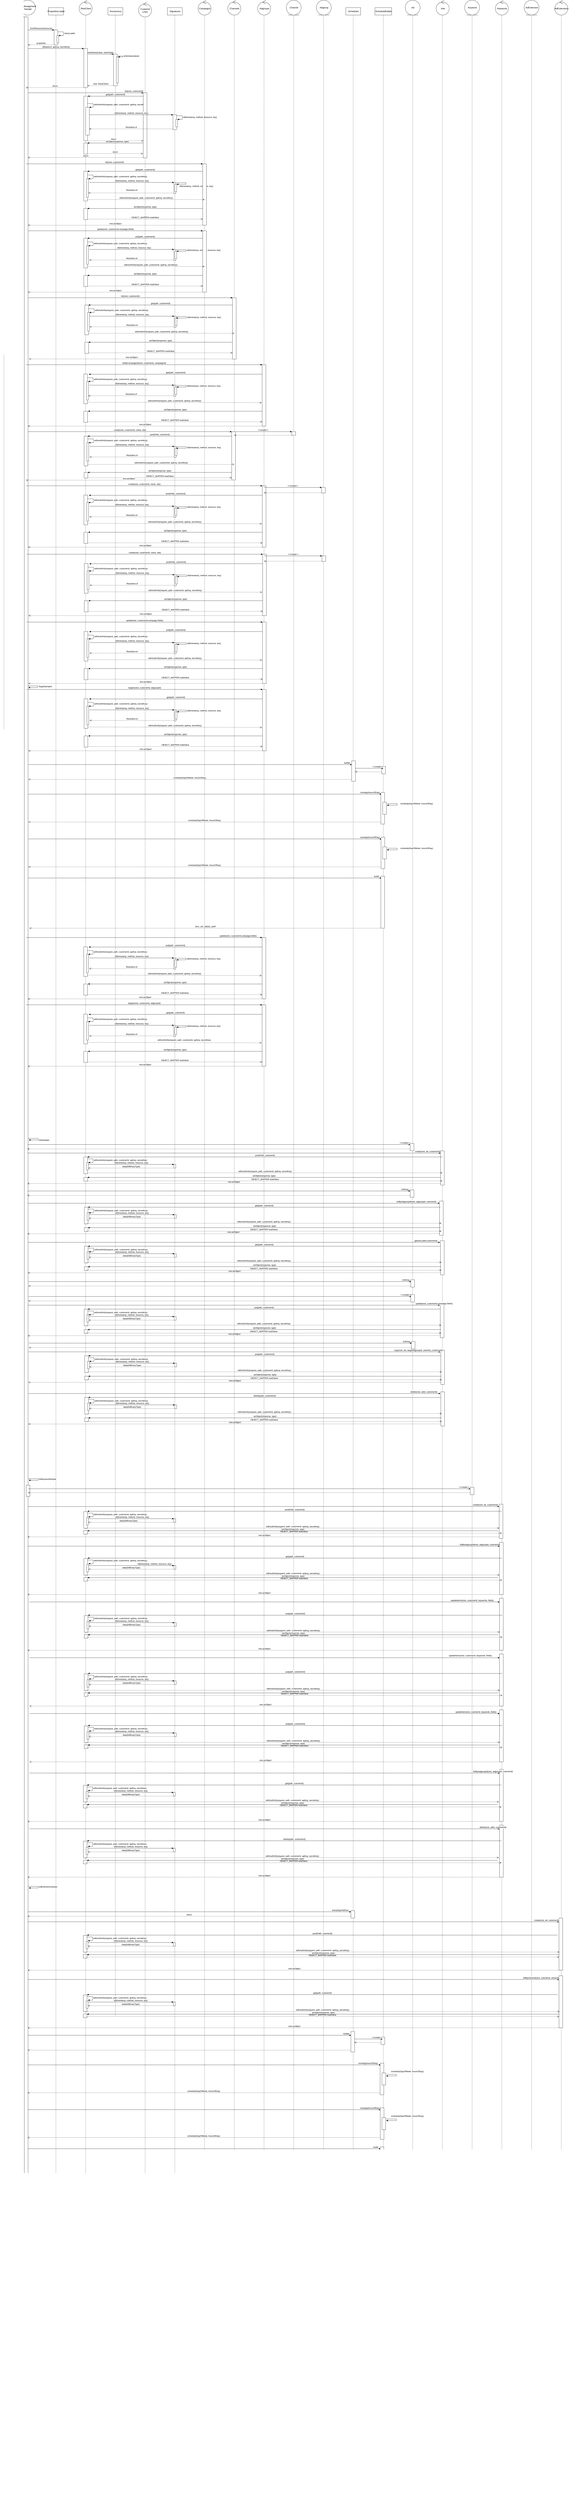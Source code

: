 <mxfile version="15.8.8" type="github">
  <diagram id="kgpKYQtTHZ0yAKxKKP6v" name="Page-1">
    <mxGraphModel dx="1662" dy="794" grid="1" gridSize="10" guides="1" tooltips="1" connect="1" arrows="1" fold="1" page="1" pageScale="1" pageWidth="3300" pageHeight="13700" math="0" shadow="0">
      <root>
        <mxCell id="0" />
        <mxCell id="1" parent="0" />
        <mxCell id="t21uhHJnaAxaSKALmI4W-7" value="" style="shape=umlLifeline;perimeter=lifelinePerimeter;whiteSpace=wrap;html=1;container=1;collapsible=0;recursiveResize=0;outlineConnect=0;size=0;" parent="1" vertex="1">
          <mxGeometry x="120" y="80" width="80" height="13400" as="geometry" />
        </mxCell>
        <mxCell id="t21uhHJnaAxaSKALmI4W-32" value="" style="html=1;points=[];perimeter=orthogonalPerimeter;" parent="t21uhHJnaAxaSKALmI4W-7" vertex="1">
          <mxGeometry x="30" y="50" width="20" height="13270" as="geometry" />
        </mxCell>
        <mxCell id="ojJPA6o6ByZG6HDqNjk_-9" value="" style="html=1;points=[];perimeter=orthogonalPerimeter;" parent="t21uhHJnaAxaSKALmI4W-7" vertex="1">
          <mxGeometry x="40" y="7945" width="20" height="60" as="geometry" />
        </mxCell>
        <mxCell id="t21uhHJnaAxaSKALmI4W-8" value=":PropertiesLoader" style="shape=umlLifeline;perimeter=lifelinePerimeter;whiteSpace=wrap;html=1;container=1;collapsible=0;recursiveResize=0;outlineConnect=0;" parent="1" vertex="1">
          <mxGeometry x="280" y="80" width="80" height="13400" as="geometry" />
        </mxCell>
        <mxCell id="t21uhHJnaAxaSKALmI4W-35" value="" style="html=1;points=[];perimeter=orthogonalPerimeter;" parent="t21uhHJnaAxaSKALmI4W-8" vertex="1">
          <mxGeometry x="30" y="120" width="20" height="80" as="geometry" />
        </mxCell>
        <mxCell id="t21uhHJnaAxaSKALmI4W-38" value="" style="html=1;points=[];perimeter=orthogonalPerimeter;" parent="t21uhHJnaAxaSKALmI4W-8" vertex="1">
          <mxGeometry x="45" y="150" width="10" height="40" as="geometry" />
        </mxCell>
        <mxCell id="t21uhHJnaAxaSKALmI4W-39" value="classLoader" style="edgeStyle=orthogonalEdgeStyle;html=1;align=left;spacingLeft=2;endArrow=block;rounded=0;entryX=1;entryY=0;" parent="t21uhHJnaAxaSKALmI4W-8" target="t21uhHJnaAxaSKALmI4W-38" edge="1">
          <mxGeometry relative="1" as="geometry">
            <mxPoint x="50" y="130" as="sourcePoint" />
            <Array as="points">
              <mxPoint x="80" y="130" />
            </Array>
          </mxGeometry>
        </mxCell>
        <mxCell id="t21uhHJnaAxaSKALmI4W-9" value="" style="shape=umlLifeline;perimeter=lifelinePerimeter;whiteSpace=wrap;html=1;container=1;collapsible=0;recursiveResize=0;outlineConnect=0;size=0;" parent="1" vertex="1">
          <mxGeometry x="440" y="80" width="80" height="13400" as="geometry" />
        </mxCell>
        <mxCell id="RSPn8jp4cOme0zsPs-lQ-1" value="" style="html=1;points=[];perimeter=orthogonalPerimeter;" parent="t21uhHJnaAxaSKALmI4W-9" vertex="1">
          <mxGeometry x="30" y="220" width="20" height="210" as="geometry" />
        </mxCell>
        <mxCell id="RSPn8jp4cOme0zsPs-lQ-18" value="" style="html=1;points=[];perimeter=orthogonalPerimeter;" parent="t21uhHJnaAxaSKALmI4W-9" vertex="1">
          <mxGeometry x="30" y="476" width="20" height="240" as="geometry" />
        </mxCell>
        <mxCell id="RSPn8jp4cOme0zsPs-lQ-24" value="" style="html=1;points=[];perimeter=orthogonalPerimeter;" parent="t21uhHJnaAxaSKALmI4W-9" vertex="1">
          <mxGeometry x="30" y="728" width="20" height="60" as="geometry" />
        </mxCell>
        <mxCell id="RSPn8jp4cOme0zsPs-lQ-27" value="" style="html=1;points=[];perimeter=orthogonalPerimeter;" parent="t21uhHJnaAxaSKALmI4W-9" vertex="1">
          <mxGeometry x="40" y="536" width="20" height="150" as="geometry" />
        </mxCell>
        <mxCell id="RSPn8jp4cOme0zsPs-lQ-28" value="&lt;span style=&quot;text-align: center&quot;&gt;withAuthInfo(request, path, customerId, apiKey, secretKey)&lt;/span&gt;" style="edgeStyle=orthogonalEdgeStyle;html=1;align=left;spacingLeft=2;endArrow=block;rounded=0;entryX=1;entryY=0;" parent="t21uhHJnaAxaSKALmI4W-9" target="RSPn8jp4cOme0zsPs-lQ-27" edge="1">
          <mxGeometry relative="1" as="geometry">
            <mxPoint x="50" y="516" as="sourcePoint" />
            <Array as="points">
              <mxPoint x="80" y="516" />
            </Array>
          </mxGeometry>
        </mxCell>
        <mxCell id="RSPn8jp4cOme0zsPs-lQ-37" value="" style="html=1;points=[];perimeter=orthogonalPerimeter;" parent="t21uhHJnaAxaSKALmI4W-9" vertex="1">
          <mxGeometry x="30" y="880" width="20" height="160" as="geometry" />
        </mxCell>
        <mxCell id="RSPn8jp4cOme0zsPs-lQ-40" value="" style="html=1;points=[];perimeter=orthogonalPerimeter;" parent="t21uhHJnaAxaSKALmI4W-9" vertex="1">
          <mxGeometry x="45" y="920" width="10" height="100" as="geometry" />
        </mxCell>
        <mxCell id="RSPn8jp4cOme0zsPs-lQ-41" value="&lt;span style=&quot;text-align: center&quot;&gt;withAuthInfo(request, path, customerId, apiKey, secretKey)&lt;/span&gt;" style="edgeStyle=orthogonalEdgeStyle;html=1;align=left;spacingLeft=2;endArrow=block;rounded=0;entryX=1;entryY=0;" parent="t21uhHJnaAxaSKALmI4W-9" target="RSPn8jp4cOme0zsPs-lQ-40" edge="1">
          <mxGeometry relative="1" as="geometry">
            <mxPoint x="50" y="900" as="sourcePoint" />
            <Array as="points">
              <mxPoint x="80" y="900" />
            </Array>
          </mxGeometry>
        </mxCell>
        <mxCell id="RSPn8jp4cOme0zsPs-lQ-47" value="" style="html=1;points=[];perimeter=orthogonalPerimeter;" parent="t21uhHJnaAxaSKALmI4W-9" vertex="1">
          <mxGeometry x="30" y="1080" width="20" height="60" as="geometry" />
        </mxCell>
        <mxCell id="RSPn8jp4cOme0zsPs-lQ-49" value="OBJECT_MAPPER.readValue" style="html=1;verticalAlign=bottom;endArrow=open;dashed=1;endSize=8;rounded=0;" parent="t21uhHJnaAxaSKALmI4W-9" target="RSPn8jp4cOme0zsPs-lQ-34" edge="1">
          <mxGeometry relative="1" as="geometry">
            <mxPoint x="110" y="1137" as="targetPoint" />
            <mxPoint x="50" y="1137" as="sourcePoint" />
          </mxGeometry>
        </mxCell>
        <mxCell id="ZcE_kDsura3HNuptTC8Y-33" value="" style="html=1;points=[];perimeter=orthogonalPerimeter;" parent="t21uhHJnaAxaSKALmI4W-9" vertex="1">
          <mxGeometry x="30" y="6180" width="20" height="90" as="geometry" />
        </mxCell>
        <mxCell id="ZcE_kDsura3HNuptTC8Y-36" value="" style="html=1;points=[];perimeter=orthogonalPerimeter;" parent="t21uhHJnaAxaSKALmI4W-9" vertex="1">
          <mxGeometry x="30" y="6290" width="20" height="20" as="geometry" />
        </mxCell>
        <mxCell id="ZcE_kDsura3HNuptTC8Y-39" value="" style="html=1;points=[];perimeter=orthogonalPerimeter;" parent="t21uhHJnaAxaSKALmI4W-9" vertex="1">
          <mxGeometry x="44.94" y="6210" width="10" height="40" as="geometry" />
        </mxCell>
        <mxCell id="ZcE_kDsura3HNuptTC8Y-40" value="&lt;span style=&quot;text-align: center&quot;&gt;withAuthInfo(request, path, customerId, apiKey, secretKey)&lt;/span&gt;" style="edgeStyle=orthogonalEdgeStyle;html=1;align=left;spacingLeft=2;endArrow=block;rounded=0;entryX=1;entryY=0;" parent="t21uhHJnaAxaSKALmI4W-9" target="ZcE_kDsura3HNuptTC8Y-39" edge="1">
          <mxGeometry relative="1" as="geometry">
            <mxPoint x="49.94" y="6190" as="sourcePoint" />
            <Array as="points">
              <mxPoint x="79.94" y="6190" />
            </Array>
          </mxGeometry>
        </mxCell>
        <mxCell id="ZcE_kDsura3HNuptTC8Y-48" value=":RestClient" style="ellipse;shape=umlControl;whiteSpace=wrap;html=1;" parent="t21uhHJnaAxaSKALmI4W-9" vertex="1">
          <mxGeometry x="5" y="-40" width="70" height="80" as="geometry" />
        </mxCell>
        <mxCell id="t21uhHJnaAxaSKALmI4W-10" value=":Anonymous" style="shape=umlLifeline;perimeter=lifelinePerimeter;whiteSpace=wrap;html=1;container=1;collapsible=0;recursiveResize=0;outlineConnect=0;" parent="1" vertex="1">
          <mxGeometry x="600" y="80" width="80" height="10800" as="geometry" />
        </mxCell>
        <mxCell id="RSPn8jp4cOme0zsPs-lQ-4" value="" style="html=1;points=[];perimeter=orthogonalPerimeter;" parent="t21uhHJnaAxaSKALmI4W-10" vertex="1">
          <mxGeometry x="30" y="250" width="20" height="170" as="geometry" />
        </mxCell>
        <mxCell id="RSPn8jp4cOme0zsPs-lQ-7" value="" style="html=1;points=[];perimeter=orthogonalPerimeter;" parent="t21uhHJnaAxaSKALmI4W-10" vertex="1">
          <mxGeometry x="45" y="265" width="10" height="140" as="geometry" />
        </mxCell>
        <mxCell id="RSPn8jp4cOme0zsPs-lQ-8" value="writeValue(value)" style="edgeStyle=orthogonalEdgeStyle;html=1;align=left;spacingLeft=2;endArrow=block;rounded=0;entryX=1;entryY=0;" parent="t21uhHJnaAxaSKALmI4W-10" target="RSPn8jp4cOme0zsPs-lQ-7" edge="1">
          <mxGeometry relative="1" as="geometry">
            <mxPoint x="50" y="260" as="sourcePoint" />
            <Array as="points">
              <mxPoint x="80" y="260" />
            </Array>
          </mxGeometry>
        </mxCell>
        <mxCell id="t21uhHJnaAxaSKALmI4W-11" value="" style="shape=umlLifeline;perimeter=lifelinePerimeter;whiteSpace=wrap;html=1;container=1;collapsible=0;recursiveResize=0;outlineConnect=0;size=0;" parent="1" vertex="1">
          <mxGeometry x="760" y="80" width="80" height="13400" as="geometry" />
        </mxCell>
        <mxCell id="RSPn8jp4cOme0zsPs-lQ-21" value="" style="html=1;points=[];perimeter=orthogonalPerimeter;" parent="t21uhHJnaAxaSKALmI4W-11" vertex="1">
          <mxGeometry x="30" y="458" width="20" height="350" as="geometry" />
        </mxCell>
        <mxCell id="t21uhHJnaAxaSKALmI4W-12" value=":Signatures" style="shape=umlLifeline;perimeter=lifelinePerimeter;whiteSpace=wrap;html=1;container=1;collapsible=0;recursiveResize=0;outlineConnect=0;" parent="1" vertex="1">
          <mxGeometry x="920" y="80" width="80" height="13400" as="geometry" />
        </mxCell>
        <mxCell id="RSPn8jp4cOme0zsPs-lQ-29" value="" style="html=1;points=[];perimeter=orthogonalPerimeter;" parent="t21uhHJnaAxaSKALmI4W-12" vertex="1">
          <mxGeometry x="30" y="576" width="20" height="80" as="geometry" />
        </mxCell>
        <mxCell id="RSPn8jp4cOme0zsPs-lQ-32" value="" style="html=1;points=[];perimeter=orthogonalPerimeter;" parent="t21uhHJnaAxaSKALmI4W-12" vertex="1">
          <mxGeometry x="45" y="601" width="10" height="40" as="geometry" />
        </mxCell>
        <mxCell id="RSPn8jp4cOme0zsPs-lQ-33" value="&lt;span style=&quot;text-align: center&quot;&gt;of(timestamp, method, resource, key)&lt;/span&gt;" style="edgeStyle=orthogonalEdgeStyle;html=1;align=left;spacingLeft=2;endArrow=block;rounded=0;entryX=1;entryY=0;" parent="t21uhHJnaAxaSKALmI4W-12" target="RSPn8jp4cOme0zsPs-lQ-32" edge="1">
          <mxGeometry relative="1" as="geometry">
            <mxPoint x="50" y="581" as="sourcePoint" />
            <Array as="points">
              <mxPoint x="80" y="581" />
            </Array>
          </mxGeometry>
        </mxCell>
        <mxCell id="RSPn8jp4cOme0zsPs-lQ-42" value="" style="html=1;points=[];perimeter=orthogonalPerimeter;" parent="t21uhHJnaAxaSKALmI4W-12" vertex="1">
          <mxGeometry x="35" y="940" width="10" height="60" as="geometry" />
        </mxCell>
        <mxCell id="RSPn8jp4cOme0zsPs-lQ-45" value="" style="html=1;points=[];perimeter=orthogonalPerimeter;" parent="t21uhHJnaAxaSKALmI4W-12" vertex="1">
          <mxGeometry x="40" y="950" width="10" height="40" as="geometry" />
        </mxCell>
        <mxCell id="RSPn8jp4cOme0zsPs-lQ-46" value="&lt;span style=&quot;text-align: center&quot;&gt;of(timestamp, method, resource, key)&lt;/span&gt;" style="edgeStyle=orthogonalEdgeStyle;html=1;align=left;spacingLeft=2;endArrow=block;rounded=0;exitX=1.08;exitY=0.023;exitDx=0;exitDy=0;exitPerimeter=0;" parent="t21uhHJnaAxaSKALmI4W-12" source="RSPn8jp4cOme0zsPs-lQ-42" target="RSPn8jp4cOme0zsPs-lQ-45" edge="1">
          <mxGeometry x="0.823" y="10" relative="1" as="geometry">
            <mxPoint x="70" y="910" as="sourcePoint" />
            <Array as="points">
              <mxPoint x="100" y="941" />
              <mxPoint x="100" y="950" />
            </Array>
            <mxPoint as="offset" />
          </mxGeometry>
        </mxCell>
        <mxCell id="ZcE_kDsura3HNuptTC8Y-41" value="" style="html=1;points=[];perimeter=orthogonalPerimeter;" parent="t21uhHJnaAxaSKALmI4W-12" vertex="1">
          <mxGeometry x="35" y="6220" width="10" height="20" as="geometry" />
        </mxCell>
        <mxCell id="t21uhHJnaAxaSKALmI4W-13" value="" style="shape=umlLifeline;perimeter=lifelinePerimeter;whiteSpace=wrap;html=1;container=1;collapsible=0;recursiveResize=0;outlineConnect=0;size=0;" parent="1" vertex="1">
          <mxGeometry x="1080" y="80" width="80" height="13400" as="geometry" />
        </mxCell>
        <mxCell id="RSPn8jp4cOme0zsPs-lQ-34" value="" style="html=1;points=[];perimeter=orthogonalPerimeter;" parent="t21uhHJnaAxaSKALmI4W-13" vertex="1">
          <mxGeometry x="30" y="840" width="20" height="330" as="geometry" />
        </mxCell>
        <mxCell id="RSPn8jp4cOme0zsPs-lQ-66" value="" style="html=1;points=[];perimeter=orthogonalPerimeter;" parent="t21uhHJnaAxaSKALmI4W-13" vertex="1">
          <mxGeometry x="-604.42" y="1599.17" width="20" height="160" as="geometry" />
        </mxCell>
        <mxCell id="RSPn8jp4cOme0zsPs-lQ-67" value="" style="html=1;points=[];perimeter=orthogonalPerimeter;" parent="t21uhHJnaAxaSKALmI4W-13" vertex="1">
          <mxGeometry x="-589.42" y="1639.17" width="10" height="100" as="geometry" />
        </mxCell>
        <mxCell id="RSPn8jp4cOme0zsPs-lQ-68" value="&lt;span style=&quot;text-align: center&quot;&gt;withAuthInfo(request, path, customerId, apiKey, secretKey)&lt;/span&gt;" style="edgeStyle=orthogonalEdgeStyle;html=1;align=left;spacingLeft=2;endArrow=block;rounded=0;entryX=1;entryY=0;" parent="t21uhHJnaAxaSKALmI4W-13" target="RSPn8jp4cOme0zsPs-lQ-67" edge="1">
          <mxGeometry relative="1" as="geometry">
            <mxPoint x="-584.42" y="1619.17" as="sourcePoint" />
            <Array as="points">
              <mxPoint x="-554.42" y="1619.17" />
            </Array>
          </mxGeometry>
        </mxCell>
        <mxCell id="RSPn8jp4cOme0zsPs-lQ-69" value="" style="html=1;points=[];perimeter=orthogonalPerimeter;" parent="t21uhHJnaAxaSKALmI4W-13" vertex="1">
          <mxGeometry x="-604.42" y="1799.17" width="20" height="60" as="geometry" />
        </mxCell>
        <mxCell id="RSPn8jp4cOme0zsPs-lQ-70" value="OBJECT_MAPPER.readValue" style="html=1;verticalAlign=bottom;endArrow=open;dashed=1;endSize=8;rounded=0;" parent="t21uhHJnaAxaSKALmI4W-13" target="RSPn8jp4cOme0zsPs-lQ-74" edge="1">
          <mxGeometry relative="1" as="geometry">
            <mxPoint x="-964.42" y="1776.17" as="targetPoint" />
            <mxPoint x="-584.42" y="1856.17" as="sourcePoint" />
          </mxGeometry>
        </mxCell>
        <mxCell id="RSPn8jp4cOme0zsPs-lQ-71" value="" style="html=1;points=[];perimeter=orthogonalPerimeter;" parent="t21uhHJnaAxaSKALmI4W-13" vertex="1">
          <mxGeometry x="-123.42" y="1659.17" width="10" height="60" as="geometry" />
        </mxCell>
        <mxCell id="RSPn8jp4cOme0zsPs-lQ-72" value="" style="html=1;points=[];perimeter=orthogonalPerimeter;" parent="t21uhHJnaAxaSKALmI4W-13" vertex="1">
          <mxGeometry x="-118.42" y="1669.17" width="10" height="40" as="geometry" />
        </mxCell>
        <mxCell id="RSPn8jp4cOme0zsPs-lQ-73" value="&lt;span style=&quot;text-align: center&quot;&gt;of(timestamp, method, resource, key)&lt;/span&gt;" style="edgeStyle=orthogonalEdgeStyle;html=1;align=left;spacingLeft=2;endArrow=block;rounded=0;exitX=1.08;exitY=0.023;exitDx=0;exitDy=0;exitPerimeter=0;" parent="t21uhHJnaAxaSKALmI4W-13" source="RSPn8jp4cOme0zsPs-lQ-71" target="RSPn8jp4cOme0zsPs-lQ-72" edge="1">
          <mxGeometry relative="1" as="geometry">
            <mxPoint x="-1008.42" y="1549.17" as="sourcePoint" />
            <Array as="points">
              <mxPoint x="-58.42" y="1660.17" />
              <mxPoint x="-58.42" y="1669.17" />
            </Array>
          </mxGeometry>
        </mxCell>
        <mxCell id="RSPn8jp4cOme0zsPs-lQ-75" value="rest.asObject" style="html=1;verticalAlign=bottom;endArrow=open;dashed=1;endSize=8;rounded=0;" parent="t21uhHJnaAxaSKALmI4W-13" edge="1">
          <mxGeometry relative="1" as="geometry">
            <mxPoint x="-904.42" y="1889.17" as="targetPoint" />
            <mxPoint x="199.5" y="1889.17" as="sourcePoint" />
          </mxGeometry>
        </mxCell>
        <mxCell id="RSPn8jp4cOme0zsPs-lQ-76" value="list(rest, customerId)" style="html=1;verticalAlign=bottom;endArrow=block;entryX=0;entryY=0;rounded=0;" parent="t21uhHJnaAxaSKALmI4W-13" target="RSPn8jp4cOme0zsPs-lQ-74" edge="1">
          <mxGeometry relative="1" as="geometry">
            <mxPoint x="-910" y="1560" as="sourcePoint" />
          </mxGeometry>
        </mxCell>
        <mxCell id="RSPn8jp4cOme0zsPs-lQ-79" value="of(timestamp, method, resource, key)" style="html=1;verticalAlign=bottom;endArrow=block;entryX=0;entryY=0;rounded=0;" parent="t21uhHJnaAxaSKALmI4W-13" target="RSPn8jp4cOme0zsPs-lQ-71" edge="1">
          <mxGeometry relative="1" as="geometry">
            <mxPoint x="-578.42" y="1659.17" as="sourcePoint" />
          </mxGeometry>
        </mxCell>
        <mxCell id="RSPn8jp4cOme0zsPs-lQ-80" value="Restclient.of" style="html=1;verticalAlign=bottom;endArrow=open;dashed=1;endSize=8;exitX=0;exitY=0.95;rounded=0;" parent="t21uhHJnaAxaSKALmI4W-13" source="RSPn8jp4cOme0zsPs-lQ-71" edge="1">
          <mxGeometry relative="1" as="geometry">
            <mxPoint x="-578.42" y="1716.17" as="targetPoint" />
          </mxGeometry>
        </mxCell>
        <mxCell id="RSPn8jp4cOme0zsPs-lQ-82" value="" style="html=1;points=[];perimeter=orthogonalPerimeter;" parent="t21uhHJnaAxaSKALmI4W-13" vertex="1">
          <mxGeometry x="-610" y="1970" width="20" height="160" as="geometry" />
        </mxCell>
        <mxCell id="RSPn8jp4cOme0zsPs-lQ-83" value="" style="html=1;points=[];perimeter=orthogonalPerimeter;" parent="t21uhHJnaAxaSKALmI4W-13" vertex="1">
          <mxGeometry x="-595" y="2010" width="10" height="100" as="geometry" />
        </mxCell>
        <mxCell id="RSPn8jp4cOme0zsPs-lQ-84" value="&lt;span style=&quot;text-align: center&quot;&gt;withAuthInfo(request, path, customerId, apiKey, secretKey)&lt;/span&gt;" style="edgeStyle=orthogonalEdgeStyle;html=1;align=left;spacingLeft=2;endArrow=block;rounded=0;entryX=1;entryY=0;" parent="t21uhHJnaAxaSKALmI4W-13" target="RSPn8jp4cOme0zsPs-lQ-83" edge="1">
          <mxGeometry relative="1" as="geometry">
            <mxPoint x="-590" y="1990" as="sourcePoint" />
            <Array as="points">
              <mxPoint x="-560" y="1990" />
            </Array>
          </mxGeometry>
        </mxCell>
        <mxCell id="RSPn8jp4cOme0zsPs-lQ-85" value="" style="html=1;points=[];perimeter=orthogonalPerimeter;" parent="t21uhHJnaAxaSKALmI4W-13" vertex="1">
          <mxGeometry x="-610" y="2170" width="20" height="60" as="geometry" />
        </mxCell>
        <mxCell id="RSPn8jp4cOme0zsPs-lQ-86" value="OBJECT_MAPPER.readValue" style="html=1;verticalAlign=bottom;endArrow=open;dashed=1;endSize=8;rounded=0;" parent="t21uhHJnaAxaSKALmI4W-13" target="RSPn8jp4cOme0zsPs-lQ-90" edge="1">
          <mxGeometry relative="1" as="geometry">
            <mxPoint x="-970" y="2147" as="targetPoint" />
            <mxPoint x="-590" y="2227" as="sourcePoint" />
          </mxGeometry>
        </mxCell>
        <mxCell id="RSPn8jp4cOme0zsPs-lQ-87" value="" style="html=1;points=[];perimeter=orthogonalPerimeter;" parent="t21uhHJnaAxaSKALmI4W-13" vertex="1">
          <mxGeometry x="-125" y="2030" width="10" height="60" as="geometry" />
        </mxCell>
        <mxCell id="RSPn8jp4cOme0zsPs-lQ-88" value="" style="html=1;points=[];perimeter=orthogonalPerimeter;" parent="t21uhHJnaAxaSKALmI4W-13" vertex="1">
          <mxGeometry x="-120" y="2040" width="10" height="40" as="geometry" />
        </mxCell>
        <mxCell id="RSPn8jp4cOme0zsPs-lQ-89" value="&lt;span style=&quot;text-align: center&quot;&gt;of(timestamp, method, resource, key)&lt;/span&gt;" style="edgeStyle=orthogonalEdgeStyle;html=1;align=left;spacingLeft=2;endArrow=block;rounded=0;exitX=1.08;exitY=0.023;exitDx=0;exitDy=0;exitPerimeter=0;" parent="t21uhHJnaAxaSKALmI4W-13" source="RSPn8jp4cOme0zsPs-lQ-87" target="RSPn8jp4cOme0zsPs-lQ-88" edge="1">
          <mxGeometry relative="1" as="geometry">
            <mxPoint x="-1010" y="1920" as="sourcePoint" />
            <Array as="points">
              <mxPoint x="-60" y="2031" />
              <mxPoint x="-60" y="2040" />
            </Array>
          </mxGeometry>
        </mxCell>
        <mxCell id="RSPn8jp4cOme0zsPs-lQ-95" value="of(timestamp, method, resource, key)" style="html=1;verticalAlign=bottom;endArrow=block;entryX=0;entryY=0;rounded=0;" parent="t21uhHJnaAxaSKALmI4W-13" target="RSPn8jp4cOme0zsPs-lQ-87" edge="1">
          <mxGeometry relative="1" as="geometry">
            <mxPoint x="-580" y="2030" as="sourcePoint" />
          </mxGeometry>
        </mxCell>
        <mxCell id="RSPn8jp4cOme0zsPs-lQ-96" value="Restclient.of" style="html=1;verticalAlign=bottom;endArrow=open;dashed=1;endSize=8;exitX=0;exitY=0.95;rounded=0;" parent="t21uhHJnaAxaSKALmI4W-13" source="RSPn8jp4cOme0zsPs-lQ-87" target="RSPn8jp4cOme0zsPs-lQ-83" edge="1">
          <mxGeometry relative="1" as="geometry">
            <mxPoint x="-580" y="2087" as="targetPoint" />
          </mxGeometry>
        </mxCell>
        <mxCell id="t21uhHJnaAxaSKALmI4W-14" value="" style="shape=umlLifeline;perimeter=lifelinePerimeter;whiteSpace=wrap;html=1;container=1;collapsible=0;recursiveResize=0;outlineConnect=0;size=0;" parent="1" vertex="1">
          <mxGeometry x="1240" y="80" width="80" height="13400" as="geometry" />
        </mxCell>
        <mxCell id="RSPn8jp4cOme0zsPs-lQ-74" value="" style="html=1;points=[];perimeter=orthogonalPerimeter;" parent="t21uhHJnaAxaSKALmI4W-14" vertex="1">
          <mxGeometry x="30.0" y="1560" width="20" height="330" as="geometry" />
        </mxCell>
        <mxCell id="t21uhHJnaAxaSKALmI4W-15" value="" style="shape=umlLifeline;perimeter=lifelinePerimeter;whiteSpace=wrap;html=1;container=1;collapsible=0;recursiveResize=0;outlineConnect=0;size=0;" parent="1" vertex="1">
          <mxGeometry x="1400" y="80" width="80" height="13400" as="geometry" />
        </mxCell>
        <mxCell id="RSPn8jp4cOme0zsPs-lQ-90" value="" style="html=1;points=[];perimeter=orthogonalPerimeter;" parent="t21uhHJnaAxaSKALmI4W-15" vertex="1">
          <mxGeometry x="30" y="1920" width="20" height="330" as="geometry" />
        </mxCell>
        <mxCell id="RSPn8jp4cOme0zsPs-lQ-150" value="" style="html=1;points=[];perimeter=orthogonalPerimeter;" parent="t21uhHJnaAxaSKALmI4W-15" vertex="1">
          <mxGeometry x="-929.32" y="2621" width="20" height="160" as="geometry" />
        </mxCell>
        <mxCell id="RSPn8jp4cOme0zsPs-lQ-151" value="" style="html=1;points=[];perimeter=orthogonalPerimeter;" parent="t21uhHJnaAxaSKALmI4W-15" vertex="1">
          <mxGeometry x="-914.32" y="2661" width="10" height="100" as="geometry" />
        </mxCell>
        <mxCell id="RSPn8jp4cOme0zsPs-lQ-152" value="&lt;span style=&quot;text-align: center&quot;&gt;withAuthInfo(request, path, customerId, apiKey, secretKey)&lt;/span&gt;" style="edgeStyle=orthogonalEdgeStyle;html=1;align=left;spacingLeft=2;endArrow=block;rounded=0;entryX=1;entryY=0;" parent="t21uhHJnaAxaSKALmI4W-15" target="RSPn8jp4cOme0zsPs-lQ-151" edge="1">
          <mxGeometry relative="1" as="geometry">
            <mxPoint x="-909.32" y="2641" as="sourcePoint" />
            <Array as="points">
              <mxPoint x="-879.32" y="2641" />
            </Array>
          </mxGeometry>
        </mxCell>
        <mxCell id="RSPn8jp4cOme0zsPs-lQ-153" value="" style="html=1;points=[];perimeter=orthogonalPerimeter;" parent="t21uhHJnaAxaSKALmI4W-15" vertex="1">
          <mxGeometry x="-929.32" y="2821" width="20" height="60" as="geometry" />
        </mxCell>
        <mxCell id="RSPn8jp4cOme0zsPs-lQ-154" value="OBJECT_MAPPER.readValue" style="html=1;verticalAlign=bottom;endArrow=open;dashed=1;endSize=8;rounded=0;" parent="t21uhHJnaAxaSKALmI4W-15" target="RSPn8jp4cOme0zsPs-lQ-160" edge="1">
          <mxGeometry relative="1" as="geometry">
            <mxPoint x="-2369.32" y="2718" as="targetPoint" />
            <mxPoint x="-909.32" y="2878" as="sourcePoint" />
          </mxGeometry>
        </mxCell>
        <mxCell id="RSPn8jp4cOme0zsPs-lQ-155" value="" style="html=1;points=[];perimeter=orthogonalPerimeter;" parent="t21uhHJnaAxaSKALmI4W-15" vertex="1">
          <mxGeometry x="-444.32" y="2681" width="10" height="60" as="geometry" />
        </mxCell>
        <mxCell id="RSPn8jp4cOme0zsPs-lQ-156" value="" style="html=1;points=[];perimeter=orthogonalPerimeter;" parent="t21uhHJnaAxaSKALmI4W-15" vertex="1">
          <mxGeometry x="-439.32" y="2691" width="10" height="40" as="geometry" />
        </mxCell>
        <mxCell id="RSPn8jp4cOme0zsPs-lQ-157" value="&lt;span style=&quot;text-align: center&quot;&gt;of(timestamp, method, resource, key)&lt;/span&gt;" style="edgeStyle=orthogonalEdgeStyle;html=1;align=left;spacingLeft=2;endArrow=block;rounded=0;exitX=1.08;exitY=0.023;exitDx=0;exitDy=0;exitPerimeter=0;" parent="t21uhHJnaAxaSKALmI4W-15" source="RSPn8jp4cOme0zsPs-lQ-155" target="RSPn8jp4cOme0zsPs-lQ-156" edge="1">
          <mxGeometry relative="1" as="geometry">
            <mxPoint x="-2409.32" y="2491" as="sourcePoint" />
            <Array as="points">
              <mxPoint x="-379.32" y="2682" />
              <mxPoint x="-379.32" y="2691" />
            </Array>
          </mxGeometry>
        </mxCell>
        <mxCell id="RSPn8jp4cOme0zsPs-lQ-158" value="of(timestamp, method, resource, key)" style="html=1;verticalAlign=bottom;endArrow=block;entryX=0;entryY=0;rounded=0;" parent="t21uhHJnaAxaSKALmI4W-15" target="RSPn8jp4cOme0zsPs-lQ-155" edge="1">
          <mxGeometry relative="1" as="geometry">
            <mxPoint x="-899.32" y="2681" as="sourcePoint" />
          </mxGeometry>
        </mxCell>
        <mxCell id="RSPn8jp4cOme0zsPs-lQ-159" value="Restclient.of" style="html=1;verticalAlign=bottom;endArrow=open;dashed=1;endSize=8;exitX=0;exitY=0.95;rounded=0;" parent="t21uhHJnaAxaSKALmI4W-15" source="RSPn8jp4cOme0zsPs-lQ-155" edge="1">
          <mxGeometry relative="1" as="geometry">
            <mxPoint x="-899.32" y="2738" as="targetPoint" />
          </mxGeometry>
        </mxCell>
        <mxCell id="RSPn8jp4cOme0zsPs-lQ-160" value="" style="html=1;points=[];perimeter=orthogonalPerimeter;" parent="t21uhHJnaAxaSKALmI4W-15" vertex="1">
          <mxGeometry x="30.68" y="2571" width="20" height="330" as="geometry" />
        </mxCell>
        <mxCell id="RSPn8jp4cOme0zsPs-lQ-161" value="create(rest, customerId, name, site)" style="html=1;verticalAlign=bottom;endArrow=block;entryX=0;entryY=0;rounded=0;" parent="t21uhHJnaAxaSKALmI4W-15" target="RSPn8jp4cOme0zsPs-lQ-160" edge="1">
          <mxGeometry relative="1" as="geometry">
            <mxPoint x="-1239.996" y="2571.0" as="sourcePoint" />
          </mxGeometry>
        </mxCell>
        <mxCell id="RSPn8jp4cOme0zsPs-lQ-162" value="withAuthInfo(request, path, customerId, apiKey, secretKey)" style="html=1;verticalAlign=bottom;endArrow=open;dashed=1;endSize=8;exitX=1;exitY=0.95;rounded=0;entryX=-0.143;entryY=0.619;entryDx=0;entryDy=0;entryPerimeter=0;" parent="t21uhHJnaAxaSKALmI4W-15" source="RSPn8jp4cOme0zsPs-lQ-150" target="RSPn8jp4cOme0zsPs-lQ-160" edge="1">
          <mxGeometry relative="1" as="geometry">
            <mxPoint x="-279.82" y="2773.0" as="targetPoint" />
          </mxGeometry>
        </mxCell>
        <mxCell id="RSPn8jp4cOme0zsPs-lQ-163" value="post(Path, cutomerId)" style="html=1;verticalAlign=bottom;endArrow=block;entryX=1.357;entryY=0.008;rounded=0;entryDx=0;entryDy=0;entryPerimeter=0;" parent="t21uhHJnaAxaSKALmI4W-15" target="RSPn8jp4cOme0zsPs-lQ-150" edge="1">
          <mxGeometry relative="1" as="geometry">
            <mxPoint x="30.68" y="2622" as="sourcePoint" />
            <mxPoint x="-589.32" y="2611" as="targetPoint" />
          </mxGeometry>
        </mxCell>
        <mxCell id="RSPn8jp4cOme0zsPs-lQ-164" value="asObject(response, type)" style="html=1;verticalAlign=bottom;endArrow=block;entryX=1.143;entryY=-0.002;rounded=0;entryDx=0;entryDy=0;entryPerimeter=0;" parent="t21uhHJnaAxaSKALmI4W-15" target="RSPn8jp4cOme0zsPs-lQ-153" edge="1">
          <mxGeometry relative="1" as="geometry">
            <mxPoint x="30.68" y="2821" as="sourcePoint" />
            <mxPoint x="-589.32" y="2811" as="targetPoint" />
          </mxGeometry>
        </mxCell>
        <mxCell id="RSPn8jp4cOme0zsPs-lQ-165" value="rest.asObject" style="html=1;verticalAlign=bottom;endArrow=open;dashed=1;endSize=8;rounded=0;exitX=0;exitY=1;exitDx=0;exitDy=0;exitPerimeter=0;" parent="t21uhHJnaAxaSKALmI4W-15" source="RSPn8jp4cOme0zsPs-lQ-160" edge="1">
          <mxGeometry relative="1" as="geometry">
            <mxPoint x="-1229.32" y="2901" as="targetPoint" />
            <mxPoint x="-289.32" y="2911" as="sourcePoint" />
          </mxGeometry>
        </mxCell>
        <mxCell id="RSPn8jp4cOme0zsPs-lQ-241" value="" style="html=1;points=[];perimeter=orthogonalPerimeter;" parent="t21uhHJnaAxaSKALmI4W-15" vertex="1">
          <mxGeometry x="-932.32" y="12957" width="20" height="160" as="geometry" />
        </mxCell>
        <mxCell id="RSPn8jp4cOme0zsPs-lQ-242" value="" style="html=1;points=[];perimeter=orthogonalPerimeter;" parent="t21uhHJnaAxaSKALmI4W-15" vertex="1">
          <mxGeometry x="-917.32" y="12997" width="10" height="100" as="geometry" />
        </mxCell>
        <mxCell id="RSPn8jp4cOme0zsPs-lQ-243" value="&lt;span style=&quot;text-align: center&quot;&gt;withAuthInfo(request, path, customerId, apiKey, secretKey)&lt;/span&gt;" style="edgeStyle=orthogonalEdgeStyle;html=1;align=left;spacingLeft=2;endArrow=block;rounded=0;entryX=1;entryY=0;" parent="t21uhHJnaAxaSKALmI4W-15" target="RSPn8jp4cOme0zsPs-lQ-242" edge="1">
          <mxGeometry relative="1" as="geometry">
            <mxPoint x="-912.32" y="12977.0" as="sourcePoint" />
            <Array as="points">
              <mxPoint x="-882.32" y="12977" />
            </Array>
          </mxGeometry>
        </mxCell>
        <mxCell id="RSPn8jp4cOme0zsPs-lQ-244" value="" style="html=1;points=[];perimeter=orthogonalPerimeter;" parent="t21uhHJnaAxaSKALmI4W-15" vertex="1">
          <mxGeometry x="-932.32" y="13157" width="20" height="60" as="geometry" />
        </mxCell>
        <mxCell id="RSPn8jp4cOme0zsPs-lQ-245" value="OBJECT_MAPPER.readValue" style="html=1;verticalAlign=bottom;endArrow=open;dashed=1;endSize=8;rounded=0;" parent="t21uhHJnaAxaSKALmI4W-15" target="RSPn8jp4cOme0zsPs-lQ-251" edge="1">
          <mxGeometry relative="1" as="geometry">
            <mxPoint x="-2372.32" y="13054" as="targetPoint" />
            <mxPoint x="-912.32" y="13214" as="sourcePoint" />
          </mxGeometry>
        </mxCell>
        <mxCell id="RSPn8jp4cOme0zsPs-lQ-246" value="" style="html=1;points=[];perimeter=orthogonalPerimeter;" parent="t21uhHJnaAxaSKALmI4W-15" vertex="1">
          <mxGeometry x="-447.32" y="13017" width="10" height="60" as="geometry" />
        </mxCell>
        <mxCell id="RSPn8jp4cOme0zsPs-lQ-247" value="" style="html=1;points=[];perimeter=orthogonalPerimeter;" parent="t21uhHJnaAxaSKALmI4W-15" vertex="1">
          <mxGeometry x="-442.32" y="13027" width="10" height="40" as="geometry" />
        </mxCell>
        <mxCell id="RSPn8jp4cOme0zsPs-lQ-248" value="of(data, key)" style="edgeStyle=orthogonalEdgeStyle;html=1;align=left;spacingLeft=2;endArrow=block;rounded=0;exitX=1.08;exitY=0.023;exitDx=0;exitDy=0;exitPerimeter=0;" parent="t21uhHJnaAxaSKALmI4W-15" source="RSPn8jp4cOme0zsPs-lQ-246" target="RSPn8jp4cOme0zsPs-lQ-247" edge="1">
          <mxGeometry relative="1" as="geometry">
            <mxPoint x="-2412.32" y="12827" as="sourcePoint" />
            <Array as="points">
              <mxPoint x="-382.32" y="13018" />
              <mxPoint x="-382.32" y="13027" />
            </Array>
          </mxGeometry>
        </mxCell>
        <mxCell id="RSPn8jp4cOme0zsPs-lQ-249" value="of(timestamp, method, resource, key)" style="html=1;verticalAlign=bottom;endArrow=block;entryX=0;entryY=0;rounded=0;" parent="t21uhHJnaAxaSKALmI4W-15" target="RSPn8jp4cOme0zsPs-lQ-246" edge="1">
          <mxGeometry relative="1" as="geometry">
            <mxPoint x="-902.32" y="13017.0" as="sourcePoint" />
          </mxGeometry>
        </mxCell>
        <mxCell id="RSPn8jp4cOme0zsPs-lQ-250" value="data(64BinaryType)" style="html=1;verticalAlign=bottom;endArrow=open;dashed=1;endSize=8;exitX=0;exitY=0.95;rounded=0;" parent="t21uhHJnaAxaSKALmI4W-15" source="RSPn8jp4cOme0zsPs-lQ-246" edge="1">
          <mxGeometry relative="1" as="geometry">
            <mxPoint x="-902.32" y="13074" as="targetPoint" />
          </mxGeometry>
        </mxCell>
        <mxCell id="RSPn8jp4cOme0zsPs-lQ-251" value="" style="html=1;points=[];perimeter=orthogonalPerimeter;" parent="t21uhHJnaAxaSKALmI4W-15" vertex="1">
          <mxGeometry x="27.68" y="12907" width="20" height="330" as="geometry" />
        </mxCell>
        <mxCell id="RSPn8jp4cOme0zsPs-lQ-252" value="delete(rest, cutomerId, adgroupId)" style="html=1;verticalAlign=bottom;endArrow=block;entryX=0;entryY=0;rounded=0;" parent="t21uhHJnaAxaSKALmI4W-15" target="RSPn8jp4cOme0zsPs-lQ-251" edge="1">
          <mxGeometry x="0.878" relative="1" as="geometry">
            <mxPoint x="-1242.996" y="12907.0" as="sourcePoint" />
            <mxPoint as="offset" />
          </mxGeometry>
        </mxCell>
        <mxCell id="RSPn8jp4cOme0zsPs-lQ-253" value="withAuthInfo(request, path, customerId, apiKey, secretKey)" style="html=1;verticalAlign=bottom;endArrow=open;dashed=1;endSize=8;exitX=1;exitY=0.95;rounded=0;entryX=-0.143;entryY=0.619;entryDx=0;entryDy=0;entryPerimeter=0;" parent="t21uhHJnaAxaSKALmI4W-15" source="RSPn8jp4cOme0zsPs-lQ-241" target="RSPn8jp4cOme0zsPs-lQ-251" edge="1">
          <mxGeometry relative="1" as="geometry">
            <mxPoint x="-282.82" y="13109" as="targetPoint" />
          </mxGeometry>
        </mxCell>
        <mxCell id="RSPn8jp4cOme0zsPs-lQ-254" value="delete(path, customerId)" style="html=1;verticalAlign=bottom;endArrow=block;entryX=1.357;entryY=0.008;rounded=0;entryDx=0;entryDy=0;entryPerimeter=0;" parent="t21uhHJnaAxaSKALmI4W-15" target="RSPn8jp4cOme0zsPs-lQ-241" edge="1">
          <mxGeometry x="-0.834" relative="1" as="geometry">
            <mxPoint x="27.68" y="12958" as="sourcePoint" />
            <mxPoint x="-592.32" y="12947" as="targetPoint" />
            <mxPoint as="offset" />
          </mxGeometry>
        </mxCell>
        <mxCell id="RSPn8jp4cOme0zsPs-lQ-255" value="asObject(response, type)" style="html=1;verticalAlign=bottom;endArrow=block;entryX=1.143;entryY=-0.002;rounded=0;entryDx=0;entryDy=0;entryPerimeter=0;" parent="t21uhHJnaAxaSKALmI4W-15" target="RSPn8jp4cOme0zsPs-lQ-244" edge="1">
          <mxGeometry relative="1" as="geometry">
            <mxPoint x="27.68" y="13157.0" as="sourcePoint" />
            <mxPoint x="-592.32" y="13147" as="targetPoint" />
          </mxGeometry>
        </mxCell>
        <mxCell id="RSPn8jp4cOme0zsPs-lQ-256" value="rest.asObject" style="html=1;verticalAlign=bottom;endArrow=open;dashed=1;endSize=8;rounded=0;exitX=0;exitY=1;exitDx=0;exitDy=0;exitPerimeter=0;" parent="t21uhHJnaAxaSKALmI4W-15" source="RSPn8jp4cOme0zsPs-lQ-251" edge="1">
          <mxGeometry relative="1" as="geometry">
            <mxPoint x="-1232.32" y="13237.0" as="targetPoint" />
            <mxPoint x="-292.32" y="13247" as="sourcePoint" />
          </mxGeometry>
        </mxCell>
        <mxCell id="ZcE_kDsura3HNuptTC8Y-51" value=":Adgroups" style="ellipse;shape=umlControl;whiteSpace=wrap;html=1;" parent="t21uhHJnaAxaSKALmI4W-15" vertex="1">
          <mxGeometry x="5.68" y="-40" width="70" height="80" as="geometry" />
        </mxCell>
        <mxCell id="t21uhHJnaAxaSKALmI4W-16" value="" style="shape=umlLifeline;perimeter=lifelinePerimeter;whiteSpace=wrap;html=1;container=1;collapsible=0;recursiveResize=0;outlineConnect=0;size=0;" parent="1" vertex="1">
          <mxGeometry x="1560" y="80" width="80" height="13400" as="geometry" />
        </mxCell>
        <mxCell id="5wbNs9bkeLBiKccFJ7b6-46" value="monday(hoursOfDay)" style="html=1;verticalAlign=bottom;endArrow=classic;rounded=0;startArrow=none;startFill=0;endFill=1;" parent="t21uhHJnaAxaSKALmI4W-16" edge="1">
          <mxGeometry x="0.929" relative="1" as="geometry">
            <mxPoint x="-1392.32" y="11061.84" as="sourcePoint" />
            <mxPoint x="507.68" y="11061.84" as="targetPoint" />
            <mxPoint as="offset" />
          </mxGeometry>
        </mxCell>
        <mxCell id="5wbNs9bkeLBiKccFJ7b6-47" value="schedule(DayOfWeek, hoursOfDay)" style="html=1;verticalAlign=bottom;endArrow=open;dashed=1;endSize=8;exitX=-0.121;exitY=1;rounded=0;exitDx=0;exitDy=0;exitPerimeter=0;" parent="t21uhHJnaAxaSKALmI4W-16" edge="1">
          <mxGeometry relative="1" as="geometry">
            <mxPoint x="-1392.32" y="11211.84" as="targetPoint" />
            <mxPoint x="502.06" y="11211.84" as="sourcePoint" />
          </mxGeometry>
        </mxCell>
        <mxCell id="5wbNs9bkeLBiKccFJ7b6-56" value="" style="html=1;verticalAlign=bottom;endArrow=open;dashed=1;endSize=8;exitX=-0.121;exitY=1;rounded=0;exitDx=0;exitDy=0;exitPerimeter=0;entryX=0.967;entryY=0.532;entryDx=0;entryDy=0;entryPerimeter=0;" parent="t21uhHJnaAxaSKALmI4W-16" target="5wbNs9bkeLBiKccFJ7b6-54" edge="1">
          <mxGeometry x="-0.144" y="-1" relative="1" as="geometry">
            <mxPoint x="-1382.32" y="10942.67" as="targetPoint" />
            <mxPoint x="512.06" y="10942.67" as="sourcePoint" />
            <mxPoint as="offset" />
          </mxGeometry>
        </mxCell>
        <mxCell id="RSPn8jp4cOme0zsPs-lQ-146" value="" style="html=1;points=[];perimeter=orthogonalPerimeter;" parent="t21uhHJnaAxaSKALmI4W-16" vertex="1">
          <mxGeometry x="30" y="2280" width="20" height="20" as="geometry" />
        </mxCell>
        <mxCell id="ZcE_kDsura3HNuptTC8Y-53" value=":Channel" style="ellipse;shape=umlEntity;whiteSpace=wrap;html=1;" parent="t21uhHJnaAxaSKALmI4W-16" vertex="1">
          <mxGeometry y="-40" width="80" height="80" as="geometry" />
        </mxCell>
        <mxCell id="t21uhHJnaAxaSKALmI4W-17" value="" style="shape=umlLifeline;perimeter=lifelinePerimeter;whiteSpace=wrap;html=1;container=1;collapsible=0;recursiveResize=0;outlineConnect=0;size=0;" parent="1" vertex="1">
          <mxGeometry x="1720" y="80" width="80" height="13400" as="geometry" />
        </mxCell>
        <mxCell id="5wbNs9bkeLBiKccFJ7b6-44" value="tuesday(hoursOfDay)" style="html=1;verticalAlign=bottom;endArrow=classic;rounded=0;startArrow=none;startFill=0;endFill=1;" parent="t21uhHJnaAxaSKALmI4W-17" edge="1">
          <mxGeometry x="0.939" relative="1" as="geometry">
            <mxPoint x="-1552.32" y="11302.67" as="sourcePoint" />
            <mxPoint x="347.68" y="11302.67" as="targetPoint" />
            <mxPoint as="offset" />
          </mxGeometry>
        </mxCell>
        <mxCell id="5wbNs9bkeLBiKccFJ7b6-45" value="schedule(DayOfWeek, hoursOfDay)" style="html=1;verticalAlign=bottom;endArrow=open;dashed=1;endSize=8;exitX=-0.121;exitY=1;rounded=0;exitDx=0;exitDy=0;exitPerimeter=0;" parent="t21uhHJnaAxaSKALmI4W-17" edge="1">
          <mxGeometry relative="1" as="geometry">
            <mxPoint x="-1552.32" y="11452.67" as="targetPoint" />
            <mxPoint x="342.06" y="11452.67" as="sourcePoint" />
          </mxGeometry>
        </mxCell>
        <mxCell id="RSPn8jp4cOme0zsPs-lQ-170" value="" style="html=1;points=[];perimeter=orthogonalPerimeter;" parent="t21uhHJnaAxaSKALmI4W-17" vertex="1">
          <mxGeometry x="30" y="2580" width="20" height="30" as="geometry" />
        </mxCell>
        <mxCell id="t21uhHJnaAxaSKALmI4W-18" value=":Schedules" style="shape=umlLifeline;perimeter=lifelinePerimeter;whiteSpace=wrap;html=1;container=1;collapsible=0;recursiveResize=0;outlineConnect=0;" parent="1" vertex="1">
          <mxGeometry x="1880" y="80" width="80" height="13400" as="geometry" />
        </mxCell>
        <mxCell id="5wbNs9bkeLBiKccFJ7b6-26" value="buiild" style="html=1;verticalAlign=bottom;endArrow=classic;rounded=0;startArrow=none;startFill=0;endFill=1;" parent="t21uhHJnaAxaSKALmI4W-18" edge="1">
          <mxGeometry x="0.972" relative="1" as="geometry">
            <mxPoint x="-1712.32" y="11512.67" as="sourcePoint" />
            <mxPoint x="187.68" y="11512.67" as="targetPoint" />
            <mxPoint as="offset" />
          </mxGeometry>
        </mxCell>
        <mxCell id="5wbNs9bkeLBiKccFJ7b6-43" value="" style="html=1;verticalAlign=bottom;endArrow=open;dashed=1;endSize=8;exitX=-0.121;exitY=1;rounded=0;exitDx=0;exitDy=0;exitPerimeter=0;" parent="t21uhHJnaAxaSKALmI4W-18" edge="1">
          <mxGeometry relative="1" as="geometry">
            <mxPoint x="-1706.7" y="11782.67" as="targetPoint" />
            <mxPoint x="187.68" y="11782.67" as="sourcePoint" />
          </mxGeometry>
        </mxCell>
        <mxCell id="5wbNs9bkeLBiKccFJ7b6-54" value="" style="html=1;points=[];perimeter=orthogonalPerimeter;" parent="t21uhHJnaAxaSKALmI4W-18" vertex="1">
          <mxGeometry x="27.68" y="10882.67" width="20" height="110" as="geometry" />
        </mxCell>
        <mxCell id="5wbNs9bkeLBiKccFJ7b6-74" value="" style="html=1;points=[];perimeter=orthogonalPerimeter;" parent="t21uhHJnaAxaSKALmI4W-18" vertex="1">
          <mxGeometry x="27.68" y="10232.67" width="20" height="40" as="geometry" />
        </mxCell>
        <mxCell id="t21uhHJnaAxaSKALmI4W-19" value=":ScheduleBuilder" style="shape=umlLifeline;perimeter=lifelinePerimeter;whiteSpace=wrap;html=1;container=1;collapsible=0;recursiveResize=0;outlineConnect=0;" parent="1" vertex="1">
          <mxGeometry x="2037" y="80" width="90" height="13400" as="geometry" />
        </mxCell>
        <mxCell id="5wbNs9bkeLBiKccFJ7b6-23" value="" style="html=1;points=[];perimeter=orthogonalPerimeter;" parent="t21uhHJnaAxaSKALmI4W-19" vertex="1">
          <mxGeometry x="27.68" y="11502.67" width="20" height="280" as="geometry" />
        </mxCell>
        <mxCell id="5wbNs9bkeLBiKccFJ7b6-31" value="" style="html=1;points=[];perimeter=orthogonalPerimeter;" parent="t21uhHJnaAxaSKALmI4W-19" vertex="1">
          <mxGeometry x="28.68" y="11292.67" width="20" height="170" as="geometry" />
        </mxCell>
        <mxCell id="5wbNs9bkeLBiKccFJ7b6-32" value="" style="html=1;points=[];perimeter=orthogonalPerimeter;" parent="t21uhHJnaAxaSKALmI4W-19" vertex="1">
          <mxGeometry x="37.68" y="11345.17" width="20" height="65" as="geometry" />
        </mxCell>
        <mxCell id="5wbNs9bkeLBiKccFJ7b6-34" value="" style="html=1;points=[];perimeter=orthogonalPerimeter;" parent="t21uhHJnaAxaSKALmI4W-19" vertex="1">
          <mxGeometry x="27.68" y="11052.67" width="20" height="170" as="geometry" />
        </mxCell>
        <mxCell id="5wbNs9bkeLBiKccFJ7b6-52" value="" style="html=1;points=[];perimeter=orthogonalPerimeter;" parent="t21uhHJnaAxaSKALmI4W-19" vertex="1">
          <mxGeometry x="37.68" y="11105.17" width="20" height="65" as="geometry" />
        </mxCell>
        <mxCell id="5wbNs9bkeLBiKccFJ7b6-53" value="" style="html=1;points=[];perimeter=orthogonalPerimeter;" parent="t21uhHJnaAxaSKALmI4W-19" vertex="1">
          <mxGeometry x="32.68" y="10912.67" width="20" height="40" as="geometry" />
        </mxCell>
        <mxCell id="ojJPA6o6ByZG6HDqNjk_-32" value="toString" style="html=1;verticalAlign=bottom;endArrow=classic;rounded=0;startArrow=none;startFill=0;endFill=1;" parent="t21uhHJnaAxaSKALmI4W-19" edge="1">
          <mxGeometry x="0.972" relative="1" as="geometry">
            <mxPoint x="-1865.0" y="6850.0" as="sourcePoint" />
            <mxPoint x="195.0" y="6850.0" as="targetPoint" />
            <mxPoint as="offset" />
          </mxGeometry>
        </mxCell>
        <mxCell id="ojJPA6o6ByZG6HDqNjk_-33" value="" style="html=1;verticalAlign=bottom;endArrow=open;dashed=1;endSize=8;exitX=-0.121;exitY=1;rounded=0;exitDx=0;exitDy=0;exitPerimeter=0;" parent="t21uhHJnaAxaSKALmI4W-19" edge="1">
          <mxGeometry relative="1" as="geometry">
            <mxPoint x="-1865.0" y="6874" as="targetPoint" />
            <mxPoint x="193.75" y="6874" as="sourcePoint" />
          </mxGeometry>
        </mxCell>
        <mxCell id="t21uhHJnaAxaSKALmI4W-20" value="" style="shape=umlLifeline;perimeter=lifelinePerimeter;whiteSpace=wrap;html=1;container=1;collapsible=0;recursiveResize=0;outlineConnect=0;size=0;" parent="1" vertex="1">
          <mxGeometry x="2200" y="80" width="80" height="13400" as="geometry" />
        </mxCell>
        <mxCell id="5wbNs9bkeLBiKccFJ7b6-155" value="" style="html=1;points=[];perimeter=orthogonalPerimeter;" parent="t21uhHJnaAxaSKALmI4W-20" vertex="1">
          <mxGeometry x="26.68" y="6357" width="20" height="40" as="geometry" />
        </mxCell>
        <mxCell id="5wbNs9bkeLBiKccFJ7b6-156" value="toString" style="html=1;verticalAlign=bottom;endArrow=classic;rounded=0;startArrow=none;startFill=0;endFill=1;" parent="t21uhHJnaAxaSKALmI4W-20" edge="1">
          <mxGeometry x="0.972" relative="1" as="geometry">
            <mxPoint x="-2033.32" y="6363" as="sourcePoint" />
            <mxPoint x="26.68" y="6363" as="targetPoint" />
            <mxPoint as="offset" />
          </mxGeometry>
        </mxCell>
        <mxCell id="5wbNs9bkeLBiKccFJ7b6-157" value="" style="html=1;verticalAlign=bottom;endArrow=open;dashed=1;endSize=8;exitX=-0.121;exitY=1;rounded=0;exitDx=0;exitDy=0;exitPerimeter=0;" parent="t21uhHJnaAxaSKALmI4W-20" edge="1">
          <mxGeometry relative="1" as="geometry">
            <mxPoint x="-2033.32" y="6387" as="targetPoint" />
            <mxPoint x="25.43" y="6387" as="sourcePoint" />
          </mxGeometry>
        </mxCell>
        <mxCell id="5wbNs9bkeLBiKccFJ7b6-167" value="" style="html=1;points=[];perimeter=orthogonalPerimeter;" parent="t21uhHJnaAxaSKALmI4W-20" vertex="1">
          <mxGeometry x="26.68" y="6107" width="20" height="40" as="geometry" />
        </mxCell>
        <mxCell id="ojJPA6o6ByZG6HDqNjk_-34" value="" style="html=1;points=[];perimeter=orthogonalPerimeter;" parent="t21uhHJnaAxaSKALmI4W-20" vertex="1">
          <mxGeometry x="30" y="6840" width="20" height="40" as="geometry" />
        </mxCell>
        <mxCell id="ojJPA6o6ByZG6HDqNjk_-35" value="&amp;lt;&amp;lt;create&amp;gt;&amp;gt;" style="html=1;verticalAlign=bottom;endArrow=classic;rounded=0;startArrow=none;startFill=0;endFill=1;" parent="t21uhHJnaAxaSKALmI4W-20" edge="1">
          <mxGeometry x="0.972" relative="1" as="geometry">
            <mxPoint x="-2028" y="6930" as="sourcePoint" />
            <mxPoint x="32" y="6930" as="targetPoint" />
            <mxPoint as="offset" />
          </mxGeometry>
        </mxCell>
        <mxCell id="ojJPA6o6ByZG6HDqNjk_-36" value="" style="html=1;verticalAlign=bottom;endArrow=open;dashed=1;endSize=8;exitX=-0.121;exitY=1;rounded=0;exitDx=0;exitDy=0;exitPerimeter=0;" parent="t21uhHJnaAxaSKALmI4W-20" edge="1">
          <mxGeometry relative="1" as="geometry">
            <mxPoint x="-2028" y="6954" as="targetPoint" />
            <mxPoint x="30.75" y="6954" as="sourcePoint" />
          </mxGeometry>
        </mxCell>
        <mxCell id="ojJPA6o6ByZG6HDqNjk_-37" value="" style="html=1;points=[];perimeter=orthogonalPerimeter;" parent="t21uhHJnaAxaSKALmI4W-20" vertex="1">
          <mxGeometry x="30" y="6920" width="20" height="40" as="geometry" />
        </mxCell>
        <mxCell id="t21uhHJnaAxaSKALmI4W-21" value="" style="shape=umlLifeline;perimeter=lifelinePerimeter;whiteSpace=wrap;html=1;container=1;collapsible=0;recursiveResize=0;outlineConnect=0;size=0;" parent="1" vertex="1">
          <mxGeometry x="2360" y="80" width="80" height="13400" as="geometry" />
        </mxCell>
        <mxCell id="5wbNs9bkeLBiKccFJ7b6-141" value="rest.asObject" style="html=1;verticalAlign=bottom;endArrow=open;dashed=1;endSize=8;exitX=-0.045;exitY=0.953;rounded=0;exitDx=0;exitDy=0;exitPerimeter=0;" parent="t21uhHJnaAxaSKALmI4W-21" source="5wbNs9bkeLBiKccFJ7b6-145" edge="1">
          <mxGeometry relative="1" as="geometry">
            <mxPoint x="-2193.32" y="6593" as="targetPoint" />
            <mxPoint x="36.43" y="6592.67" as="sourcePoint" />
          </mxGeometry>
        </mxCell>
        <mxCell id="5wbNs9bkeLBiKccFJ7b6-143" value="listByAdgroupId(rest, adgroupId, cutomerId)" style="html=1;verticalAlign=bottom;endArrow=classic;rounded=0;startArrow=none;startFill=0;endFill=1;entryX=-0.117;entryY=0.067;entryDx=0;entryDy=0;entryPerimeter=0;" parent="t21uhHJnaAxaSKALmI4W-21" edge="1">
          <mxGeometry x="0.888" relative="1" as="geometry">
            <mxPoint x="-2193.32" y="6429" as="sourcePoint" />
            <mxPoint x="24.34" y="6428.998" as="targetPoint" />
            <mxPoint as="offset" />
          </mxGeometry>
        </mxCell>
        <mxCell id="5wbNs9bkeLBiKccFJ7b6-145" value="&lt;span style=&quot;color: rgba(0 , 0 , 0 , 0) ; font-family: monospace ; font-size: 0px&quot;&gt;%3CmxGraphModel%3E%3Croot%3E%3CmxCell%20id%3D%220%22%2F%3E%3CmxCell%20id%3D%221%22%20parent%3D%220%22%2F%3E%3CmxCell%20id%3D%222%22%20value%3D%22%22%20style%3D%22html%3D1%3Bpoints%3D%5B%5D%3Bperimeter%3DorthogonalPerimeter%3B%22%20vertex%3D%221%22%20parent%3D%221%22%3E%3CmxGeometry%20x%3D%22470%22%20y%3D%226260%22%20width%3D%2220%22%20height%3D%2290%22%20as%3D%22geometry%22%2F%3E%3C%2FmxCell%3E%3CmxCell%20id%3D%223%22%20value%3D%22%22%20style%3D%22html%3D1%3Bpoints%3D%5B%5D%3Bperimeter%3DorthogonalPerimeter%3B%22%20vertex%3D%221%22%20parent%3D%221%22%3E%3CmxGeometry%20x%3D%22470%22%20y%3D%226370%22%20width%3D%2220%22%20height%3D%2220%22%20as%3D%22geometry%22%2F%3E%3C%2FmxCell%3E%3CmxCell%20id%3D%224%22%20value%3D%22%22%20style%3D%22html%3D1%3Bpoints%3D%5B%5D%3Bperimeter%3DorthogonalPerimeter%3B%22%20vertex%3D%221%22%20parent%3D%221%22%3E%3CmxGeometry%20x%3D%22484.94%22%20y%3D%226290%22%20width%3D%2210%22%20height%3D%2240%22%20as%3D%22geometry%22%2F%3E%3C%2FmxCell%3E%3CmxCell%20id%3D%225%22%20value%3D%22self%20call%22%20style%3D%22edgeStyle%3DorthogonalEdgeStyle%3Bhtml%3D1%3Balign%3Dleft%3BspacingLeft%3D2%3BendArrow%3Dblock%3Brounded%3D0%3BentryX%3D1%3BentryY%3D0%3B%22%20edge%3D%221%22%20target%3D%224%22%20parent%3D%221%22%3E%3CmxGeometry%20relative%3D%221%22%20as%3D%22geometry%22%3E%3CmxPoint%20x%3D%22489.94%22%20y%3D%226270%22%20as%3D%22sourcePoint%22%2F%3E%3CArray%20as%3D%22points%22%3E%3CmxPoint%20x%3D%22519.94%22%20y%3D%226270%22%2F%3E%3C%2FArray%3E%3C%2FmxGeometry%3E%3C%2FmxCell%3E%3CmxCell%20id%3D%226%22%20value%3D%22%22%20style%3D%22html%3D1%3Bpoints%3D%5B%5D%3Bperimeter%3DorthogonalPerimeter%3B%22%20vertex%3D%221%22%20parent%3D%221%22%3E%3CmxGeometry%20x%3D%22955%22%20y%3D%226300%22%20width%3D%2210%22%20height%3D%2220%22%20as%3D%22geometry%22%2F%3E%3C%2FmxCell%3E%3CmxCell%20id%3D%227%22%20value%3D%22return%22%20style%3D%22html%3D1%3BverticalAlign%3Dbottom%3BendArrow%3Dopen%3Bdashed%3D1%3BendSize%3D8%3BexitX%3D-0.045%3BexitY%3D0.953%3Brounded%3D0%3BexitDx%3D0%3BexitDy%3D0%3BexitPerimeter%3D0%3B%22%20edge%3D%221%22%20parent%3D%221%22%3E%3CmxGeometry%20relative%3D%221%22%20as%3D%22geometry%22%3E%3CmxPoint%20x%3D%22166.68%22%20y%3D%226403%22%20as%3D%22targetPoint%22%2F%3E%3CmxPoint%20x%3D%222389.1%22%20y%3D%226402.352%22%20as%3D%22sourcePoint%22%2F%3E%3C%2FmxGeometry%3E%3C%2FmxCell%3E%3CmxCell%20id%3D%228%22%20value%3D%221.13.2%22%20style%3D%22html%3D1%3BverticalAlign%3Dbottom%3BendArrow%3Dclassic%3Brounded%3D0%3BstartArrow%3Dnone%3BstartFill%3D0%3BendFill%3D1%3B%22%20edge%3D%221%22%20parent%3D%221%22%3E%3CmxGeometry%20x%3D%220.972%22%20relative%3D%221%22%20as%3D%22geometry%22%3E%3CmxPoint%20x%3D%22166.68%22%20y%3D%226239.0%22%20as%3D%22sourcePoint%22%2F%3E%3CmxPoint%20x%3D%222384%22%20y%3D%226239.0%22%20as%3D%22targetPoint%22%2F%3E%3CmxPoint%20as%3D%22offset%22%2F%3E%3C%2FmxGeometry%3E%3C%2FmxCell%3E%3CmxCell%20id%3D%229%22%20value%3D%22callback%22%20style%3D%22html%3D1%3BverticalAlign%3Dbottom%3BendArrow%3Dblock%3BentryX%3D1%3BentryY%3D0%3Brounded%3D0%3B%22%20edge%3D%221%22%20target%3D%222%22%20parent%3D%221%22%3E%3CmxGeometry%20relative%3D%221%22%20as%3D%22geometry%22%3E%3CmxPoint%20x%3D%222399.5%22%20y%3D%226260%22%20as%3D%22sourcePoint%22%2F%3E%3C%2FmxGeometry%3E%3C%2FmxCell%3E%3CmxCell%20id%3D%2210%22%20value%3D%22return%22%20style%3D%22html%3D1%3BverticalAlign%3Dbottom%3BendArrow%3Dopen%3Bdashed%3D1%3BendSize%3D8%3BexitX%3D1%3BexitY%3D0.95%3Brounded%3D0%3B%22%20edge%3D%221%22%20source%3D%222%22%20parent%3D%221%22%3E%3CmxGeometry%20relative%3D%221%22%20as%3D%22geometry%22%3E%3CmxPoint%20x%3D%222399.5%22%20y%3D%226345.5%22%20as%3D%22targetPoint%22%2F%3E%3C%2FmxGeometry%3E%3C%2FmxCell%3E%3CmxCell%20id%3D%2211%22%20value%3D%22return%22%20style%3D%22html%3D1%3BverticalAlign%3Dbottom%3BendArrow%3Dopen%3Bdashed%3D1%3BendSize%3D8%3BexitX%3D1%3BexitY%3D0.95%3Brounded%3D0%3B%22%20edge%3D%221%22%20source%3D%223%22%20parent%3D%221%22%3E%3CmxGeometry%20relative%3D%221%22%20as%3D%22geometry%22%3E%3CmxPoint%20x%3D%222399.5%22%20y%3D%226389.0%22%20as%3D%22targetPoint%22%2F%3E%3C%2FmxGeometry%3E%3C%2FmxCell%3E%3CmxCell%20id%3D%2212%22%20value%3D%22callback%22%20style%3D%22html%3D1%3BverticalAlign%3Dbottom%3BendArrow%3Dblock%3Brounded%3D0%3B%22%20edge%3D%221%22%20target%3D%223%22%20parent%3D%221%22%3E%3CmxGeometry%20relative%3D%221%22%20as%3D%22geometry%22%3E%3CmxPoint%20x%3D%222390.0%22%20y%3D%226370%22%20as%3D%22sourcePoint%22%2F%3E%3C%2FmxGeometry%3E%3C%2FmxCell%3E%3CmxCell%20id%3D%2213%22%20value%3D%22return%22%20style%3D%22html%3D1%3BverticalAlign%3Dbottom%3BendArrow%3Dopen%3Bdashed%3D1%3BendSize%3D8%3Brounded%3D0%3BexitX%3D-0.08%3BexitY%3D0.98%3BexitDx%3D0%3BexitDy%3D0%3BexitPerimeter%3D0%3B%22%20edge%3D%221%22%20source%3D%226%22%20target%3D%224%22%20parent%3D%221%22%3E%3CmxGeometry%20relative%3D%221%22%20as%3D%22geometry%22%3E%3CmxPoint%20x%3D%22495%22%20y%3D%226329%22%20as%3D%22targetPoint%22%2F%3E%3CmxPoint%20x%3D%22635%22%20y%3D%226329%22%20as%3D%22sourcePoint%22%2F%3E%3C%2FmxGeometry%3E%3C%2FmxCell%3E%3CmxCell%20id%3D%2214%22%20value%3D%22dispatch%22%20style%3D%22html%3D1%3BverticalAlign%3Dbottom%3BendArrow%3Dblock%3BentryX%3D0%3BentryY%3D0%3Brounded%3D0%3B%22%20edge%3D%221%22%20source%3D%224%22%20target%3D%226%22%20parent%3D%221%22%3E%3CmxGeometry%20relative%3D%221%22%20as%3D%22geometry%22%3E%3CmxPoint%20x%3D%22565%22%20y%3D%226300%22%20as%3D%22sourcePoint%22%2F%3E%3C%2FmxGeometry%3E%3C%2FmxCell%3E%3C%2Froot%3E%3C%2FmxGraphModel%3E&lt;/span&gt;" style="html=1;points=[];perimeter=orthogonalPerimeter;" parent="t21uhHJnaAxaSKALmI4W-21" vertex="1">
          <mxGeometry x="24.68" y="6417" width="20" height="184" as="geometry" />
        </mxCell>
        <mxCell id="5wbNs9bkeLBiKccFJ7b6-148" value="rest.asObject" style="html=1;verticalAlign=bottom;endArrow=open;dashed=1;endSize=8;exitX=-0.045;exitY=0.953;rounded=0;exitDx=0;exitDy=0;exitPerimeter=0;" parent="t21uhHJnaAxaSKALmI4W-21" source="5wbNs9bkeLBiKccFJ7b6-152" edge="1">
          <mxGeometry relative="1" as="geometry">
            <mxPoint x="-2193.32" y="6323" as="targetPoint" />
            <mxPoint x="-2323.57" y="6242.67" as="sourcePoint" />
          </mxGeometry>
        </mxCell>
        <mxCell id="5wbNs9bkeLBiKccFJ7b6-150" value="create(rest, ad, customerId)" style="html=1;verticalAlign=bottom;endArrow=classic;rounded=0;startArrow=none;startFill=0;endFill=1;" parent="t21uhHJnaAxaSKALmI4W-21" edge="1">
          <mxGeometry x="0.937" relative="1" as="geometry">
            <mxPoint x="-2193.32" y="6159" as="sourcePoint" />
            <mxPoint x="30" y="6159" as="targetPoint" />
            <mxPoint as="offset" />
          </mxGeometry>
        </mxCell>
        <mxCell id="5wbNs9bkeLBiKccFJ7b6-152" value="" style="html=1;points=[];perimeter=orthogonalPerimeter;" parent="t21uhHJnaAxaSKALmI4W-21" vertex="1">
          <mxGeometry x="30" y="6147" width="20" height="184" as="geometry" />
        </mxCell>
        <mxCell id="5wbNs9bkeLBiKccFJ7b6-158" value="&amp;lt;&amp;lt;create&amp;gt;&amp;gt;" style="html=1;verticalAlign=bottom;endArrow=classic;rounded=0;startArrow=none;startFill=0;endFill=1;" parent="t21uhHJnaAxaSKALmI4W-21" edge="1">
          <mxGeometry x="0.972" relative="1" as="geometry">
            <mxPoint x="-2193.32" y="6113" as="sourcePoint" />
            <mxPoint x="-133.32" y="6113" as="targetPoint" />
            <mxPoint as="offset" />
          </mxGeometry>
        </mxCell>
        <mxCell id="5wbNs9bkeLBiKccFJ7b6-159" value="" style="html=1;verticalAlign=bottom;endArrow=open;dashed=1;endSize=8;exitX=-0.121;exitY=1;rounded=0;exitDx=0;exitDy=0;exitPerimeter=0;" parent="t21uhHJnaAxaSKALmI4W-21" edge="1">
          <mxGeometry relative="1" as="geometry">
            <mxPoint x="-2193.32" y="6137" as="targetPoint" />
            <mxPoint x="-134.57" y="6137" as="sourcePoint" />
          </mxGeometry>
        </mxCell>
        <mxCell id="ojJPA6o6ByZG6HDqNjk_-30" value="&lt;span style=&quot;color: rgba(0 , 0 , 0 , 0) ; font-family: monospace ; font-size: 0px&quot;&gt;%3CmxGraphModel%3E%3Croot%3E%3CmxCell%20id%3D%220%22%2F%3E%3CmxCell%20id%3D%221%22%20parent%3D%220%22%2F%3E%3CmxCell%20id%3D%222%22%20value%3D%22%22%20style%3D%22html%3D1%3Bpoints%3D%5B%5D%3Bperimeter%3DorthogonalPerimeter%3B%22%20vertex%3D%221%22%20parent%3D%221%22%3E%3CmxGeometry%20x%3D%22470%22%20y%3D%226260%22%20width%3D%2220%22%20height%3D%2290%22%20as%3D%22geometry%22%2F%3E%3C%2FmxCell%3E%3CmxCell%20id%3D%223%22%20value%3D%22%22%20style%3D%22html%3D1%3Bpoints%3D%5B%5D%3Bperimeter%3DorthogonalPerimeter%3B%22%20vertex%3D%221%22%20parent%3D%221%22%3E%3CmxGeometry%20x%3D%22470%22%20y%3D%226370%22%20width%3D%2220%22%20height%3D%2220%22%20as%3D%22geometry%22%2F%3E%3C%2FmxCell%3E%3CmxCell%20id%3D%224%22%20value%3D%22%22%20style%3D%22html%3D1%3Bpoints%3D%5B%5D%3Bperimeter%3DorthogonalPerimeter%3B%22%20vertex%3D%221%22%20parent%3D%221%22%3E%3CmxGeometry%20x%3D%22484.94%22%20y%3D%226290%22%20width%3D%2210%22%20height%3D%2240%22%20as%3D%22geometry%22%2F%3E%3C%2FmxCell%3E%3CmxCell%20id%3D%225%22%20value%3D%22self%20call%22%20style%3D%22edgeStyle%3DorthogonalEdgeStyle%3Bhtml%3D1%3Balign%3Dleft%3BspacingLeft%3D2%3BendArrow%3Dblock%3Brounded%3D0%3BentryX%3D1%3BentryY%3D0%3B%22%20edge%3D%221%22%20target%3D%224%22%20parent%3D%221%22%3E%3CmxGeometry%20relative%3D%221%22%20as%3D%22geometry%22%3E%3CmxPoint%20x%3D%22489.94%22%20y%3D%226270%22%20as%3D%22sourcePoint%22%2F%3E%3CArray%20as%3D%22points%22%3E%3CmxPoint%20x%3D%22519.94%22%20y%3D%226270%22%2F%3E%3C%2FArray%3E%3C%2FmxGeometry%3E%3C%2FmxCell%3E%3CmxCell%20id%3D%226%22%20value%3D%22%22%20style%3D%22html%3D1%3Bpoints%3D%5B%5D%3Bperimeter%3DorthogonalPerimeter%3B%22%20vertex%3D%221%22%20parent%3D%221%22%3E%3CmxGeometry%20x%3D%22955%22%20y%3D%226300%22%20width%3D%2210%22%20height%3D%2220%22%20as%3D%22geometry%22%2F%3E%3C%2FmxCell%3E%3CmxCell%20id%3D%227%22%20value%3D%22return%22%20style%3D%22html%3D1%3BverticalAlign%3Dbottom%3BendArrow%3Dopen%3Bdashed%3D1%3BendSize%3D8%3BexitX%3D-0.045%3BexitY%3D0.953%3Brounded%3D0%3BexitDx%3D0%3BexitDy%3D0%3BexitPerimeter%3D0%3B%22%20edge%3D%221%22%20parent%3D%221%22%3E%3CmxGeometry%20relative%3D%221%22%20as%3D%22geometry%22%3E%3CmxPoint%20x%3D%22166.68%22%20y%3D%226403%22%20as%3D%22targetPoint%22%2F%3E%3CmxPoint%20x%3D%222389.1%22%20y%3D%226402.352%22%20as%3D%22sourcePoint%22%2F%3E%3C%2FmxGeometry%3E%3C%2FmxCell%3E%3CmxCell%20id%3D%228%22%20value%3D%221.13.2%22%20style%3D%22html%3D1%3BverticalAlign%3Dbottom%3BendArrow%3Dclassic%3Brounded%3D0%3BstartArrow%3Dnone%3BstartFill%3D0%3BendFill%3D1%3B%22%20edge%3D%221%22%20parent%3D%221%22%3E%3CmxGeometry%20x%3D%220.972%22%20relative%3D%221%22%20as%3D%22geometry%22%3E%3CmxPoint%20x%3D%22166.68%22%20y%3D%226239.0%22%20as%3D%22sourcePoint%22%2F%3E%3CmxPoint%20x%3D%222384%22%20y%3D%226239.0%22%20as%3D%22targetPoint%22%2F%3E%3CmxPoint%20as%3D%22offset%22%2F%3E%3C%2FmxGeometry%3E%3C%2FmxCell%3E%3CmxCell%20id%3D%229%22%20value%3D%22callback%22%20style%3D%22html%3D1%3BverticalAlign%3Dbottom%3BendArrow%3Dblock%3BentryX%3D1%3BentryY%3D0%3Brounded%3D0%3B%22%20edge%3D%221%22%20target%3D%222%22%20parent%3D%221%22%3E%3CmxGeometry%20relative%3D%221%22%20as%3D%22geometry%22%3E%3CmxPoint%20x%3D%222399.5%22%20y%3D%226260%22%20as%3D%22sourcePoint%22%2F%3E%3C%2FmxGeometry%3E%3C%2FmxCell%3E%3CmxCell%20id%3D%2210%22%20value%3D%22return%22%20style%3D%22html%3D1%3BverticalAlign%3Dbottom%3BendArrow%3Dopen%3Bdashed%3D1%3BendSize%3D8%3BexitX%3D1%3BexitY%3D0.95%3Brounded%3D0%3B%22%20edge%3D%221%22%20source%3D%222%22%20parent%3D%221%22%3E%3CmxGeometry%20relative%3D%221%22%20as%3D%22geometry%22%3E%3CmxPoint%20x%3D%222399.5%22%20y%3D%226345.5%22%20as%3D%22targetPoint%22%2F%3E%3C%2FmxGeometry%3E%3C%2FmxCell%3E%3CmxCell%20id%3D%2211%22%20value%3D%22return%22%20style%3D%22html%3D1%3BverticalAlign%3Dbottom%3BendArrow%3Dopen%3Bdashed%3D1%3BendSize%3D8%3BexitX%3D1%3BexitY%3D0.95%3Brounded%3D0%3B%22%20edge%3D%221%22%20source%3D%223%22%20parent%3D%221%22%3E%3CmxGeometry%20relative%3D%221%22%20as%3D%22geometry%22%3E%3CmxPoint%20x%3D%222399.5%22%20y%3D%226389.0%22%20as%3D%22targetPoint%22%2F%3E%3C%2FmxGeometry%3E%3C%2FmxCell%3E%3CmxCell%20id%3D%2212%22%20value%3D%22callback%22%20style%3D%22html%3D1%3BverticalAlign%3Dbottom%3BendArrow%3Dblock%3Brounded%3D0%3B%22%20edge%3D%221%22%20target%3D%223%22%20parent%3D%221%22%3E%3CmxGeometry%20relative%3D%221%22%20as%3D%22geometry%22%3E%3CmxPoint%20x%3D%222390.0%22%20y%3D%226370%22%20as%3D%22sourcePoint%22%2F%3E%3C%2FmxGeometry%3E%3C%2FmxCell%3E%3CmxCell%20id%3D%2213%22%20value%3D%22return%22%20style%3D%22html%3D1%3BverticalAlign%3Dbottom%3BendArrow%3Dopen%3Bdashed%3D1%3BendSize%3D8%3Brounded%3D0%3BexitX%3D-0.08%3BexitY%3D0.98%3BexitDx%3D0%3BexitDy%3D0%3BexitPerimeter%3D0%3B%22%20edge%3D%221%22%20source%3D%226%22%20target%3D%224%22%20parent%3D%221%22%3E%3CmxGeometry%20relative%3D%221%22%20as%3D%22geometry%22%3E%3CmxPoint%20x%3D%22495%22%20y%3D%226329%22%20as%3D%22targetPoint%22%2F%3E%3CmxPoint%20x%3D%22635%22%20y%3D%226329%22%20as%3D%22sourcePoint%22%2F%3E%3C%2FmxGeometry%3E%3C%2FmxCell%3E%3CmxCell%20id%3D%2214%22%20value%3D%22dispatch%22%20style%3D%22html%3D1%3BverticalAlign%3Dbottom%3BendArrow%3Dblock%3BentryX%3D0%3BentryY%3D0%3Brounded%3D0%3B%22%20edge%3D%221%22%20source%3D%224%22%20target%3D%226%22%20parent%3D%221%22%3E%3CmxGeometry%20relative%3D%221%22%20as%3D%22geometry%22%3E%3CmxPoint%20x%3D%22565%22%20y%3D%226300%22%20as%3D%22sourcePoint%22%2F%3E%3C%2FmxGeometry%3E%3C%2FmxCell%3E%3C%2Froot%3E%3C%2FmxGraphModel%3E&lt;/span&gt;" style="html=1;points=[];perimeter=orthogonalPerimeter;" parent="t21uhHJnaAxaSKALmI4W-21" vertex="1">
          <mxGeometry x="29.68" y="6630" width="20" height="184" as="geometry" />
        </mxCell>
        <mxCell id="ojJPA6o6ByZG6HDqNjk_-38" value="&lt;span style=&quot;color: rgba(0 , 0 , 0 , 0) ; font-family: monospace ; font-size: 0px&quot;&gt;%3CmxGraphModel%3E%3Croot%3E%3CmxCell%20id%3D%220%22%2F%3E%3CmxCell%20id%3D%221%22%20parent%3D%220%22%2F%3E%3CmxCell%20id%3D%222%22%20value%3D%22%22%20style%3D%22html%3D1%3Bpoints%3D%5B%5D%3Bperimeter%3DorthogonalPerimeter%3B%22%20vertex%3D%221%22%20parent%3D%221%22%3E%3CmxGeometry%20x%3D%22470%22%20y%3D%226260%22%20width%3D%2220%22%20height%3D%2290%22%20as%3D%22geometry%22%2F%3E%3C%2FmxCell%3E%3CmxCell%20id%3D%223%22%20value%3D%22%22%20style%3D%22html%3D1%3Bpoints%3D%5B%5D%3Bperimeter%3DorthogonalPerimeter%3B%22%20vertex%3D%221%22%20parent%3D%221%22%3E%3CmxGeometry%20x%3D%22470%22%20y%3D%226370%22%20width%3D%2220%22%20height%3D%2220%22%20as%3D%22geometry%22%2F%3E%3C%2FmxCell%3E%3CmxCell%20id%3D%224%22%20value%3D%22%22%20style%3D%22html%3D1%3Bpoints%3D%5B%5D%3Bperimeter%3DorthogonalPerimeter%3B%22%20vertex%3D%221%22%20parent%3D%221%22%3E%3CmxGeometry%20x%3D%22484.94%22%20y%3D%226290%22%20width%3D%2210%22%20height%3D%2240%22%20as%3D%22geometry%22%2F%3E%3C%2FmxCell%3E%3CmxCell%20id%3D%225%22%20value%3D%22self%20call%22%20style%3D%22edgeStyle%3DorthogonalEdgeStyle%3Bhtml%3D1%3Balign%3Dleft%3BspacingLeft%3D2%3BendArrow%3Dblock%3Brounded%3D0%3BentryX%3D1%3BentryY%3D0%3B%22%20edge%3D%221%22%20target%3D%224%22%20parent%3D%221%22%3E%3CmxGeometry%20relative%3D%221%22%20as%3D%22geometry%22%3E%3CmxPoint%20x%3D%22489.94%22%20y%3D%226270%22%20as%3D%22sourcePoint%22%2F%3E%3CArray%20as%3D%22points%22%3E%3CmxPoint%20x%3D%22519.94%22%20y%3D%226270%22%2F%3E%3C%2FArray%3E%3C%2FmxGeometry%3E%3C%2FmxCell%3E%3CmxCell%20id%3D%226%22%20value%3D%22%22%20style%3D%22html%3D1%3Bpoints%3D%5B%5D%3Bperimeter%3DorthogonalPerimeter%3B%22%20vertex%3D%221%22%20parent%3D%221%22%3E%3CmxGeometry%20x%3D%22955%22%20y%3D%226300%22%20width%3D%2210%22%20height%3D%2220%22%20as%3D%22geometry%22%2F%3E%3C%2FmxCell%3E%3CmxCell%20id%3D%227%22%20value%3D%22return%22%20style%3D%22html%3D1%3BverticalAlign%3Dbottom%3BendArrow%3Dopen%3Bdashed%3D1%3BendSize%3D8%3BexitX%3D-0.045%3BexitY%3D0.953%3Brounded%3D0%3BexitDx%3D0%3BexitDy%3D0%3BexitPerimeter%3D0%3B%22%20edge%3D%221%22%20parent%3D%221%22%3E%3CmxGeometry%20relative%3D%221%22%20as%3D%22geometry%22%3E%3CmxPoint%20x%3D%22166.68%22%20y%3D%226403%22%20as%3D%22targetPoint%22%2F%3E%3CmxPoint%20x%3D%222389.1%22%20y%3D%226402.352%22%20as%3D%22sourcePoint%22%2F%3E%3C%2FmxGeometry%3E%3C%2FmxCell%3E%3CmxCell%20id%3D%228%22%20value%3D%221.13.2%22%20style%3D%22html%3D1%3BverticalAlign%3Dbottom%3BendArrow%3Dclassic%3Brounded%3D0%3BstartArrow%3Dnone%3BstartFill%3D0%3BendFill%3D1%3B%22%20edge%3D%221%22%20parent%3D%221%22%3E%3CmxGeometry%20x%3D%220.972%22%20relative%3D%221%22%20as%3D%22geometry%22%3E%3CmxPoint%20x%3D%22166.68%22%20y%3D%226239.0%22%20as%3D%22sourcePoint%22%2F%3E%3CmxPoint%20x%3D%222384%22%20y%3D%226239.0%22%20as%3D%22targetPoint%22%2F%3E%3CmxPoint%20as%3D%22offset%22%2F%3E%3C%2FmxGeometry%3E%3C%2FmxCell%3E%3CmxCell%20id%3D%229%22%20value%3D%22callback%22%20style%3D%22html%3D1%3BverticalAlign%3Dbottom%3BendArrow%3Dblock%3BentryX%3D1%3BentryY%3D0%3Brounded%3D0%3B%22%20edge%3D%221%22%20target%3D%222%22%20parent%3D%221%22%3E%3CmxGeometry%20relative%3D%221%22%20as%3D%22geometry%22%3E%3CmxPoint%20x%3D%222399.5%22%20y%3D%226260%22%20as%3D%22sourcePoint%22%2F%3E%3C%2FmxGeometry%3E%3C%2FmxCell%3E%3CmxCell%20id%3D%2210%22%20value%3D%22return%22%20style%3D%22html%3D1%3BverticalAlign%3Dbottom%3BendArrow%3Dopen%3Bdashed%3D1%3BendSize%3D8%3BexitX%3D1%3BexitY%3D0.95%3Brounded%3D0%3B%22%20edge%3D%221%22%20source%3D%222%22%20parent%3D%221%22%3E%3CmxGeometry%20relative%3D%221%22%20as%3D%22geometry%22%3E%3CmxPoint%20x%3D%222399.5%22%20y%3D%226345.5%22%20as%3D%22targetPoint%22%2F%3E%3C%2FmxGeometry%3E%3C%2FmxCell%3E%3CmxCell%20id%3D%2211%22%20value%3D%22return%22%20style%3D%22html%3D1%3BverticalAlign%3Dbottom%3BendArrow%3Dopen%3Bdashed%3D1%3BendSize%3D8%3BexitX%3D1%3BexitY%3D0.95%3Brounded%3D0%3B%22%20edge%3D%221%22%20source%3D%223%22%20parent%3D%221%22%3E%3CmxGeometry%20relative%3D%221%22%20as%3D%22geometry%22%3E%3CmxPoint%20x%3D%222399.5%22%20y%3D%226389.0%22%20as%3D%22targetPoint%22%2F%3E%3C%2FmxGeometry%3E%3C%2FmxCell%3E%3CmxCell%20id%3D%2212%22%20value%3D%22callback%22%20style%3D%22html%3D1%3BverticalAlign%3Dbottom%3BendArrow%3Dblock%3Brounded%3D0%3B%22%20edge%3D%221%22%20target%3D%223%22%20parent%3D%221%22%3E%3CmxGeometry%20relative%3D%221%22%20as%3D%22geometry%22%3E%3CmxPoint%20x%3D%222390.0%22%20y%3D%226370%22%20as%3D%22sourcePoint%22%2F%3E%3C%2FmxGeometry%3E%3C%2FmxCell%3E%3CmxCell%20id%3D%2213%22%20value%3D%22return%22%20style%3D%22html%3D1%3BverticalAlign%3Dbottom%3BendArrow%3Dopen%3Bdashed%3D1%3BendSize%3D8%3Brounded%3D0%3BexitX%3D-0.08%3BexitY%3D0.98%3BexitDx%3D0%3BexitDy%3D0%3BexitPerimeter%3D0%3B%22%20edge%3D%221%22%20source%3D%226%22%20target%3D%224%22%20parent%3D%221%22%3E%3CmxGeometry%20relative%3D%221%22%20as%3D%22geometry%22%3E%3CmxPoint%20x%3D%22495%22%20y%3D%226329%22%20as%3D%22targetPoint%22%2F%3E%3CmxPoint%20x%3D%22635%22%20y%3D%226329%22%20as%3D%22sourcePoint%22%2F%3E%3C%2FmxGeometry%3E%3C%2FmxCell%3E%3CmxCell%20id%3D%2214%22%20value%3D%22dispatch%22%20style%3D%22html%3D1%3BverticalAlign%3Dbottom%3BendArrow%3Dblock%3BentryX%3D0%3BentryY%3D0%3Brounded%3D0%3B%22%20edge%3D%221%22%20source%3D%224%22%20target%3D%226%22%20parent%3D%221%22%3E%3CmxGeometry%20relative%3D%221%22%20as%3D%22geometry%22%3E%3CmxPoint%20x%3D%22565%22%20y%3D%226300%22%20as%3D%22sourcePoint%22%2F%3E%3C%2FmxGeometry%3E%3C%2FmxCell%3E%3C%2Froot%3E%3C%2FmxGraphModel%3E&lt;/span&gt;" style="html=1;points=[];perimeter=orthogonalPerimeter;" parent="t21uhHJnaAxaSKALmI4W-21" vertex="1">
          <mxGeometry x="28.68" y="6968" width="20" height="184" as="geometry" />
        </mxCell>
        <mxCell id="ojJPA6o6ByZG6HDqNjk_-39" value="" style="html=1;points=[];perimeter=orthogonalPerimeter;" parent="t21uhHJnaAxaSKALmI4W-21" vertex="1">
          <mxGeometry x="-1888.09" y="6998" width="20" height="90" as="geometry" />
        </mxCell>
        <mxCell id="ojJPA6o6ByZG6HDqNjk_-40" value="" style="html=1;points=[];perimeter=orthogonalPerimeter;" parent="t21uhHJnaAxaSKALmI4W-21" vertex="1">
          <mxGeometry x="-1888.09" y="7108" width="20" height="20" as="geometry" />
        </mxCell>
        <mxCell id="ojJPA6o6ByZG6HDqNjk_-41" value="" style="html=1;points=[];perimeter=orthogonalPerimeter;" parent="t21uhHJnaAxaSKALmI4W-21" vertex="1">
          <mxGeometry x="-1873.15" y="7028" width="10" height="40" as="geometry" />
        </mxCell>
        <mxCell id="ojJPA6o6ByZG6HDqNjk_-42" value="&lt;span style=&quot;text-align: center&quot;&gt;withAuthInfo(request, path, customerId, apiKey, secretKey)&lt;/span&gt;" style="edgeStyle=orthogonalEdgeStyle;html=1;align=left;spacingLeft=2;endArrow=block;rounded=0;entryX=1;entryY=0;" parent="t21uhHJnaAxaSKALmI4W-21" target="ojJPA6o6ByZG6HDqNjk_-41" edge="1">
          <mxGeometry relative="1" as="geometry">
            <mxPoint x="-1868.15" y="7008" as="sourcePoint" />
            <Array as="points">
              <mxPoint x="-1838.15" y="7008" />
            </Array>
          </mxGeometry>
        </mxCell>
        <mxCell id="ojJPA6o6ByZG6HDqNjk_-43" value="" style="html=1;points=[];perimeter=orthogonalPerimeter;" parent="t21uhHJnaAxaSKALmI4W-21" vertex="1">
          <mxGeometry x="-1403.09" y="7038" width="10" height="20" as="geometry" />
        </mxCell>
        <mxCell id="ojJPA6o6ByZG6HDqNjk_-44" value="rest.asObject" style="html=1;verticalAlign=bottom;endArrow=open;dashed=1;endSize=8;exitX=-0.045;exitY=0.953;rounded=0;exitDx=0;exitDy=0;exitPerimeter=0;" parent="t21uhHJnaAxaSKALmI4W-21" edge="1">
          <mxGeometry relative="1" as="geometry">
            <mxPoint x="-2191.41" y="7141" as="targetPoint" />
            <mxPoint x="31.01" y="7140.352" as="sourcePoint" />
          </mxGeometry>
        </mxCell>
        <mxCell id="ojJPA6o6ByZG6HDqNjk_-45" value="update(rest, customerId,campaign,fields)" style="html=1;verticalAlign=bottom;endArrow=classic;rounded=0;startArrow=none;startFill=0;endFill=1;" parent="t21uhHJnaAxaSKALmI4W-21" edge="1">
          <mxGeometry x="0.972" relative="1" as="geometry">
            <mxPoint x="-2191.41" y="6977" as="sourcePoint" />
            <mxPoint x="25.91" y="6977" as="targetPoint" />
            <mxPoint as="offset" />
          </mxGeometry>
        </mxCell>
        <mxCell id="ojJPA6o6ByZG6HDqNjk_-46" value="put(path, customerId)" style="html=1;verticalAlign=bottom;endArrow=block;entryX=1;entryY=0;rounded=0;" parent="t21uhHJnaAxaSKALmI4W-21" source="ojJPA6o6ByZG6HDqNjk_-38" target="ojJPA6o6ByZG6HDqNjk_-39" edge="1">
          <mxGeometry relative="1" as="geometry">
            <mxPoint x="19" y="6998" as="sourcePoint" />
          </mxGeometry>
        </mxCell>
        <mxCell id="ojJPA6o6ByZG6HDqNjk_-47" value="withAuthInfo(request, path, customerId, apiKey, secretKey)" style="html=1;verticalAlign=bottom;endArrow=open;dashed=1;endSize=8;exitX=1;exitY=0.95;rounded=0;" parent="t21uhHJnaAxaSKALmI4W-21" edge="1">
          <mxGeometry relative="1" as="geometry">
            <mxPoint x="33.41" y="7084.5" as="targetPoint" />
            <mxPoint x="-1876.09" y="7084.5" as="sourcePoint" />
          </mxGeometry>
        </mxCell>
        <mxCell id="ojJPA6o6ByZG6HDqNjk_-48" value="OBJECT_MAPPER.readValue" style="html=1;verticalAlign=bottom;endArrow=open;dashed=1;endSize=8;exitX=1;exitY=0.95;rounded=0;" parent="t21uhHJnaAxaSKALmI4W-21" edge="1">
          <mxGeometry relative="1" as="geometry">
            <mxPoint x="33.41" y="7127" as="targetPoint" />
            <mxPoint x="-1876.09" y="7127" as="sourcePoint" />
          </mxGeometry>
        </mxCell>
        <mxCell id="ojJPA6o6ByZG6HDqNjk_-49" value="asObject(response, type)" style="html=1;verticalAlign=bottom;endArrow=block;rounded=0;" parent="t21uhHJnaAxaSKALmI4W-21" target="ojJPA6o6ByZG6HDqNjk_-40" edge="1">
          <mxGeometry relative="1" as="geometry">
            <mxPoint x="31.91" y="7108" as="sourcePoint" />
          </mxGeometry>
        </mxCell>
        <mxCell id="ojJPA6o6ByZG6HDqNjk_-50" value="data(64BinaryType)" style="html=1;verticalAlign=bottom;endArrow=open;dashed=1;endSize=8;rounded=0;exitX=-0.08;exitY=0.98;exitDx=0;exitDy=0;exitPerimeter=0;" parent="t21uhHJnaAxaSKALmI4W-21" source="ojJPA6o6ByZG6HDqNjk_-43" target="ojJPA6o6ByZG6HDqNjk_-41" edge="1">
          <mxGeometry relative="1" as="geometry">
            <mxPoint x="-1863.09" y="7067" as="targetPoint" />
            <mxPoint x="-1723.09" y="7067" as="sourcePoint" />
          </mxGeometry>
        </mxCell>
        <mxCell id="ojJPA6o6ByZG6HDqNjk_-51" value="of(timestamp, method,&amp;nbsp;resource,&amp;nbsp;key)" style="html=1;verticalAlign=bottom;endArrow=block;entryX=0;entryY=0;rounded=0;" parent="t21uhHJnaAxaSKALmI4W-21" source="ojJPA6o6ByZG6HDqNjk_-41" target="ojJPA6o6ByZG6HDqNjk_-43" edge="1">
          <mxGeometry relative="1" as="geometry">
            <mxPoint x="-1793.09" y="7038" as="sourcePoint" />
          </mxGeometry>
        </mxCell>
        <mxCell id="ojJPA6o6ByZG6HDqNjk_-66" value="toString" style="html=1;verticalAlign=bottom;endArrow=classic;rounded=0;startArrow=none;startFill=0;endFill=1;" parent="t21uhHJnaAxaSKALmI4W-21" edge="1">
          <mxGeometry x="0.972" relative="1" as="geometry">
            <mxPoint x="-2185" y="7181" as="sourcePoint" />
            <mxPoint x="-125.0" y="7181" as="targetPoint" />
            <mxPoint as="offset" />
          </mxGeometry>
        </mxCell>
        <mxCell id="ojJPA6o6ByZG6HDqNjk_-67" value="" style="html=1;verticalAlign=bottom;endArrow=open;dashed=1;endSize=8;exitX=-0.121;exitY=1;rounded=0;exitDx=0;exitDy=0;exitPerimeter=0;" parent="t21uhHJnaAxaSKALmI4W-21" edge="1">
          <mxGeometry relative="1" as="geometry">
            <mxPoint x="-2185" y="7205.0" as="targetPoint" />
            <mxPoint x="-126.25" y="7205.0" as="sourcePoint" />
          </mxGeometry>
        </mxCell>
        <mxCell id="ojJPA6o6ByZG6HDqNjk_-69" value="&lt;span style=&quot;color: rgba(0 , 0 , 0 , 0) ; font-family: monospace ; font-size: 0px&quot;&gt;%3CmxGraphModel%3E%3Croot%3E%3CmxCell%20id%3D%220%22%2F%3E%3CmxCell%20id%3D%221%22%20parent%3D%220%22%2F%3E%3CmxCell%20id%3D%222%22%20value%3D%22%22%20style%3D%22html%3D1%3Bpoints%3D%5B%5D%3Bperimeter%3DorthogonalPerimeter%3B%22%20vertex%3D%221%22%20parent%3D%221%22%3E%3CmxGeometry%20x%3D%22470%22%20y%3D%226260%22%20width%3D%2220%22%20height%3D%2290%22%20as%3D%22geometry%22%2F%3E%3C%2FmxCell%3E%3CmxCell%20id%3D%223%22%20value%3D%22%22%20style%3D%22html%3D1%3Bpoints%3D%5B%5D%3Bperimeter%3DorthogonalPerimeter%3B%22%20vertex%3D%221%22%20parent%3D%221%22%3E%3CmxGeometry%20x%3D%22470%22%20y%3D%226370%22%20width%3D%2220%22%20height%3D%2220%22%20as%3D%22geometry%22%2F%3E%3C%2FmxCell%3E%3CmxCell%20id%3D%224%22%20value%3D%22%22%20style%3D%22html%3D1%3Bpoints%3D%5B%5D%3Bperimeter%3DorthogonalPerimeter%3B%22%20vertex%3D%221%22%20parent%3D%221%22%3E%3CmxGeometry%20x%3D%22484.94%22%20y%3D%226290%22%20width%3D%2210%22%20height%3D%2240%22%20as%3D%22geometry%22%2F%3E%3C%2FmxCell%3E%3CmxCell%20id%3D%225%22%20value%3D%22self%20call%22%20style%3D%22edgeStyle%3DorthogonalEdgeStyle%3Bhtml%3D1%3Balign%3Dleft%3BspacingLeft%3D2%3BendArrow%3Dblock%3Brounded%3D0%3BentryX%3D1%3BentryY%3D0%3B%22%20edge%3D%221%22%20target%3D%224%22%20parent%3D%221%22%3E%3CmxGeometry%20relative%3D%221%22%20as%3D%22geometry%22%3E%3CmxPoint%20x%3D%22489.94%22%20y%3D%226270%22%20as%3D%22sourcePoint%22%2F%3E%3CArray%20as%3D%22points%22%3E%3CmxPoint%20x%3D%22519.94%22%20y%3D%226270%22%2F%3E%3C%2FArray%3E%3C%2FmxGeometry%3E%3C%2FmxCell%3E%3CmxCell%20id%3D%226%22%20value%3D%22%22%20style%3D%22html%3D1%3Bpoints%3D%5B%5D%3Bperimeter%3DorthogonalPerimeter%3B%22%20vertex%3D%221%22%20parent%3D%221%22%3E%3CmxGeometry%20x%3D%22955%22%20y%3D%226300%22%20width%3D%2210%22%20height%3D%2220%22%20as%3D%22geometry%22%2F%3E%3C%2FmxCell%3E%3CmxCell%20id%3D%227%22%20value%3D%22return%22%20style%3D%22html%3D1%3BverticalAlign%3Dbottom%3BendArrow%3Dopen%3Bdashed%3D1%3BendSize%3D8%3BexitX%3D-0.045%3BexitY%3D0.953%3Brounded%3D0%3BexitDx%3D0%3BexitDy%3D0%3BexitPerimeter%3D0%3B%22%20edge%3D%221%22%20parent%3D%221%22%3E%3CmxGeometry%20relative%3D%221%22%20as%3D%22geometry%22%3E%3CmxPoint%20x%3D%22166.68%22%20y%3D%226403%22%20as%3D%22targetPoint%22%2F%3E%3CmxPoint%20x%3D%222389.1%22%20y%3D%226402.352%22%20as%3D%22sourcePoint%22%2F%3E%3C%2FmxGeometry%3E%3C%2FmxCell%3E%3CmxCell%20id%3D%228%22%20value%3D%221.13.2%22%20style%3D%22html%3D1%3BverticalAlign%3Dbottom%3BendArrow%3Dclassic%3Brounded%3D0%3BstartArrow%3Dnone%3BstartFill%3D0%3BendFill%3D1%3B%22%20edge%3D%221%22%20parent%3D%221%22%3E%3CmxGeometry%20x%3D%220.972%22%20relative%3D%221%22%20as%3D%22geometry%22%3E%3CmxPoint%20x%3D%22166.68%22%20y%3D%226239.0%22%20as%3D%22sourcePoint%22%2F%3E%3CmxPoint%20x%3D%222384%22%20y%3D%226239.0%22%20as%3D%22targetPoint%22%2F%3E%3CmxPoint%20as%3D%22offset%22%2F%3E%3C%2FmxGeometry%3E%3C%2FmxCell%3E%3CmxCell%20id%3D%229%22%20value%3D%22callback%22%20style%3D%22html%3D1%3BverticalAlign%3Dbottom%3BendArrow%3Dblock%3BentryX%3D1%3BentryY%3D0%3Brounded%3D0%3B%22%20edge%3D%221%22%20target%3D%222%22%20parent%3D%221%22%3E%3CmxGeometry%20relative%3D%221%22%20as%3D%22geometry%22%3E%3CmxPoint%20x%3D%222399.5%22%20y%3D%226260%22%20as%3D%22sourcePoint%22%2F%3E%3C%2FmxGeometry%3E%3C%2FmxCell%3E%3CmxCell%20id%3D%2210%22%20value%3D%22return%22%20style%3D%22html%3D1%3BverticalAlign%3Dbottom%3BendArrow%3Dopen%3Bdashed%3D1%3BendSize%3D8%3BexitX%3D1%3BexitY%3D0.95%3Brounded%3D0%3B%22%20edge%3D%221%22%20source%3D%222%22%20parent%3D%221%22%3E%3CmxGeometry%20relative%3D%221%22%20as%3D%22geometry%22%3E%3CmxPoint%20x%3D%222399.5%22%20y%3D%226345.5%22%20as%3D%22targetPoint%22%2F%3E%3C%2FmxGeometry%3E%3C%2FmxCell%3E%3CmxCell%20id%3D%2211%22%20value%3D%22return%22%20style%3D%22html%3D1%3BverticalAlign%3Dbottom%3BendArrow%3Dopen%3Bdashed%3D1%3BendSize%3D8%3BexitX%3D1%3BexitY%3D0.95%3Brounded%3D0%3B%22%20edge%3D%221%22%20source%3D%223%22%20parent%3D%221%22%3E%3CmxGeometry%20relative%3D%221%22%20as%3D%22geometry%22%3E%3CmxPoint%20x%3D%222399.5%22%20y%3D%226389.0%22%20as%3D%22targetPoint%22%2F%3E%3C%2FmxGeometry%3E%3C%2FmxCell%3E%3CmxCell%20id%3D%2212%22%20value%3D%22callback%22%20style%3D%22html%3D1%3BverticalAlign%3Dbottom%3BendArrow%3Dblock%3Brounded%3D0%3B%22%20edge%3D%221%22%20target%3D%223%22%20parent%3D%221%22%3E%3CmxGeometry%20relative%3D%221%22%20as%3D%22geometry%22%3E%3CmxPoint%20x%3D%222390.0%22%20y%3D%226370%22%20as%3D%22sourcePoint%22%2F%3E%3C%2FmxGeometry%3E%3C%2FmxCell%3E%3CmxCell%20id%3D%2213%22%20value%3D%22return%22%20style%3D%22html%3D1%3BverticalAlign%3Dbottom%3BendArrow%3Dopen%3Bdashed%3D1%3BendSize%3D8%3Brounded%3D0%3BexitX%3D-0.08%3BexitY%3D0.98%3BexitDx%3D0%3BexitDy%3D0%3BexitPerimeter%3D0%3B%22%20edge%3D%221%22%20source%3D%226%22%20target%3D%224%22%20parent%3D%221%22%3E%3CmxGeometry%20relative%3D%221%22%20as%3D%22geometry%22%3E%3CmxPoint%20x%3D%22495%22%20y%3D%226329%22%20as%3D%22targetPoint%22%2F%3E%3CmxPoint%20x%3D%22635%22%20y%3D%226329%22%20as%3D%22sourcePoint%22%2F%3E%3C%2FmxGeometry%3E%3C%2FmxCell%3E%3CmxCell%20id%3D%2214%22%20value%3D%22dispatch%22%20style%3D%22html%3D1%3BverticalAlign%3Dbottom%3BendArrow%3Dblock%3BentryX%3D0%3BentryY%3D0%3Brounded%3D0%3B%22%20edge%3D%221%22%20source%3D%224%22%20target%3D%226%22%20parent%3D%221%22%3E%3CmxGeometry%20relative%3D%221%22%20as%3D%22geometry%22%3E%3CmxPoint%20x%3D%22565%22%20y%3D%226300%22%20as%3D%22sourcePoint%22%2F%3E%3C%2FmxGeometry%3E%3C%2FmxCell%3E%3C%2Froot%3E%3C%2FmxGraphModel%3E&lt;/span&gt;" style="html=1;points=[];perimeter=orthogonalPerimeter;" parent="t21uhHJnaAxaSKALmI4W-21" vertex="1">
          <mxGeometry x="31.68" y="7219" width="20" height="184" as="geometry" />
        </mxCell>
        <mxCell id="ojJPA6o6ByZG6HDqNjk_-70" value="" style="html=1;points=[];perimeter=orthogonalPerimeter;" parent="t21uhHJnaAxaSKALmI4W-21" vertex="1">
          <mxGeometry x="-1885.09" y="7249" width="20" height="90" as="geometry" />
        </mxCell>
        <mxCell id="ojJPA6o6ByZG6HDqNjk_-71" value="" style="html=1;points=[];perimeter=orthogonalPerimeter;" parent="t21uhHJnaAxaSKALmI4W-21" vertex="1">
          <mxGeometry x="-1885.09" y="7359" width="20" height="20" as="geometry" />
        </mxCell>
        <mxCell id="ojJPA6o6ByZG6HDqNjk_-72" value="" style="html=1;points=[];perimeter=orthogonalPerimeter;" parent="t21uhHJnaAxaSKALmI4W-21" vertex="1">
          <mxGeometry x="-1870.15" y="7279" width="10" height="40" as="geometry" />
        </mxCell>
        <mxCell id="ojJPA6o6ByZG6HDqNjk_-73" value="&lt;span style=&quot;text-align: center&quot;&gt;withAuthInfo(request, path, customerId, apiKey, secretKey)&lt;/span&gt;" style="edgeStyle=orthogonalEdgeStyle;html=1;align=left;spacingLeft=2;endArrow=block;rounded=0;entryX=1;entryY=0;" parent="t21uhHJnaAxaSKALmI4W-21" target="ojJPA6o6ByZG6HDqNjk_-72" edge="1">
          <mxGeometry relative="1" as="geometry">
            <mxPoint x="-1865.15" y="7259.0" as="sourcePoint" />
            <Array as="points">
              <mxPoint x="-1835.15" y="7259" />
            </Array>
          </mxGeometry>
        </mxCell>
        <mxCell id="ojJPA6o6ByZG6HDqNjk_-74" value="" style="html=1;points=[];perimeter=orthogonalPerimeter;" parent="t21uhHJnaAxaSKALmI4W-21" vertex="1">
          <mxGeometry x="-1400.09" y="7289" width="10" height="20" as="geometry" />
        </mxCell>
        <mxCell id="ojJPA6o6ByZG6HDqNjk_-75" value="rest.asObject" style="html=1;verticalAlign=bottom;endArrow=open;dashed=1;endSize=8;exitX=-0.045;exitY=0.953;rounded=0;exitDx=0;exitDy=0;exitPerimeter=0;" parent="t21uhHJnaAxaSKALmI4W-21" edge="1">
          <mxGeometry relative="1" as="geometry">
            <mxPoint x="-2188.41" y="7392" as="targetPoint" />
            <mxPoint x="34.01" y="7391.352" as="sourcePoint" />
          </mxGeometry>
        </mxCell>
        <mxCell id="ojJPA6o6ByZG6HDqNjk_-76" value="copy(rest, ids, targetAdgroupId, userlock,,customerId)" style="html=1;verticalAlign=bottom;endArrow=classic;rounded=0;startArrow=none;startFill=0;endFill=1;" parent="t21uhHJnaAxaSKALmI4W-21" edge="1">
          <mxGeometry x="0.893" relative="1" as="geometry">
            <mxPoint x="-2188.41" y="7228" as="sourcePoint" />
            <mxPoint x="28.91" y="7228" as="targetPoint" />
            <mxPoint as="offset" />
          </mxGeometry>
        </mxCell>
        <mxCell id="ojJPA6o6ByZG6HDqNjk_-77" value="put(path, customerId)" style="html=1;verticalAlign=bottom;endArrow=block;entryX=1;entryY=0;rounded=0;" parent="t21uhHJnaAxaSKALmI4W-21" source="ojJPA6o6ByZG6HDqNjk_-69" target="ojJPA6o6ByZG6HDqNjk_-70" edge="1">
          <mxGeometry relative="1" as="geometry">
            <mxPoint x="-2338" y="7169" as="sourcePoint" />
          </mxGeometry>
        </mxCell>
        <mxCell id="ojJPA6o6ByZG6HDqNjk_-78" value="withAuthInfo(request, path, customerId, apiKey, secretKey)" style="html=1;verticalAlign=bottom;endArrow=open;dashed=1;endSize=8;exitX=1;exitY=0.95;rounded=0;" parent="t21uhHJnaAxaSKALmI4W-21" edge="1">
          <mxGeometry relative="1" as="geometry">
            <mxPoint x="36.41" y="7335.5" as="targetPoint" />
            <mxPoint x="-1873.09" y="7335.5" as="sourcePoint" />
          </mxGeometry>
        </mxCell>
        <mxCell id="ojJPA6o6ByZG6HDqNjk_-79" value="OBJECT_MAPPER.readValue" style="html=1;verticalAlign=bottom;endArrow=open;dashed=1;endSize=8;exitX=1;exitY=0.95;rounded=0;" parent="t21uhHJnaAxaSKALmI4W-21" edge="1">
          <mxGeometry relative="1" as="geometry">
            <mxPoint x="36.41" y="7378" as="targetPoint" />
            <mxPoint x="-1873.09" y="7378" as="sourcePoint" />
          </mxGeometry>
        </mxCell>
        <mxCell id="ojJPA6o6ByZG6HDqNjk_-80" value="asObject(response, type)" style="html=1;verticalAlign=bottom;endArrow=block;rounded=0;" parent="t21uhHJnaAxaSKALmI4W-21" target="ojJPA6o6ByZG6HDqNjk_-71" edge="1">
          <mxGeometry relative="1" as="geometry">
            <mxPoint x="34.91" y="7359.0" as="sourcePoint" />
          </mxGeometry>
        </mxCell>
        <mxCell id="ojJPA6o6ByZG6HDqNjk_-81" value="data(64BinaryType)" style="html=1;verticalAlign=bottom;endArrow=open;dashed=1;endSize=8;rounded=0;exitX=-0.08;exitY=0.98;exitDx=0;exitDy=0;exitPerimeter=0;" parent="t21uhHJnaAxaSKALmI4W-21" source="ojJPA6o6ByZG6HDqNjk_-74" target="ojJPA6o6ByZG6HDqNjk_-72" edge="1">
          <mxGeometry relative="1" as="geometry">
            <mxPoint x="-4220.09" y="7238" as="targetPoint" />
            <mxPoint x="-4080.09" y="7238" as="sourcePoint" />
          </mxGeometry>
        </mxCell>
        <mxCell id="ojJPA6o6ByZG6HDqNjk_-82" value="of(timestamp, method,&amp;nbsp;resource,&amp;nbsp;key)" style="html=1;verticalAlign=bottom;endArrow=block;entryX=0;entryY=0;rounded=0;" parent="t21uhHJnaAxaSKALmI4W-21" source="ojJPA6o6ByZG6HDqNjk_-72" target="ojJPA6o6ByZG6HDqNjk_-74" edge="1">
          <mxGeometry relative="1" as="geometry">
            <mxPoint x="-4150.09" y="7209" as="sourcePoint" />
          </mxGeometry>
        </mxCell>
        <mxCell id="ojJPA6o6ByZG6HDqNjk_-86" value="&lt;span style=&quot;color: rgba(0 , 0 , 0 , 0) ; font-family: monospace ; font-size: 0px&quot;&gt;%3CmxGraphModel%3E%3Croot%3E%3CmxCell%20id%3D%220%22%2F%3E%3CmxCell%20id%3D%221%22%20parent%3D%220%22%2F%3E%3CmxCell%20id%3D%222%22%20value%3D%22%22%20style%3D%22html%3D1%3Bpoints%3D%5B%5D%3Bperimeter%3DorthogonalPerimeter%3B%22%20vertex%3D%221%22%20parent%3D%221%22%3E%3CmxGeometry%20x%3D%22470%22%20y%3D%226260%22%20width%3D%2220%22%20height%3D%2290%22%20as%3D%22geometry%22%2F%3E%3C%2FmxCell%3E%3CmxCell%20id%3D%223%22%20value%3D%22%22%20style%3D%22html%3D1%3Bpoints%3D%5B%5D%3Bperimeter%3DorthogonalPerimeter%3B%22%20vertex%3D%221%22%20parent%3D%221%22%3E%3CmxGeometry%20x%3D%22470%22%20y%3D%226370%22%20width%3D%2220%22%20height%3D%2220%22%20as%3D%22geometry%22%2F%3E%3C%2FmxCell%3E%3CmxCell%20id%3D%224%22%20value%3D%22%22%20style%3D%22html%3D1%3Bpoints%3D%5B%5D%3Bperimeter%3DorthogonalPerimeter%3B%22%20vertex%3D%221%22%20parent%3D%221%22%3E%3CmxGeometry%20x%3D%22484.94%22%20y%3D%226290%22%20width%3D%2210%22%20height%3D%2240%22%20as%3D%22geometry%22%2F%3E%3C%2FmxCell%3E%3CmxCell%20id%3D%225%22%20value%3D%22self%20call%22%20style%3D%22edgeStyle%3DorthogonalEdgeStyle%3Bhtml%3D1%3Balign%3Dleft%3BspacingLeft%3D2%3BendArrow%3Dblock%3Brounded%3D0%3BentryX%3D1%3BentryY%3D0%3B%22%20edge%3D%221%22%20target%3D%224%22%20parent%3D%221%22%3E%3CmxGeometry%20relative%3D%221%22%20as%3D%22geometry%22%3E%3CmxPoint%20x%3D%22489.94%22%20y%3D%226270%22%20as%3D%22sourcePoint%22%2F%3E%3CArray%20as%3D%22points%22%3E%3CmxPoint%20x%3D%22519.94%22%20y%3D%226270%22%2F%3E%3C%2FArray%3E%3C%2FmxGeometry%3E%3C%2FmxCell%3E%3CmxCell%20id%3D%226%22%20value%3D%22%22%20style%3D%22html%3D1%3Bpoints%3D%5B%5D%3Bperimeter%3DorthogonalPerimeter%3B%22%20vertex%3D%221%22%20parent%3D%221%22%3E%3CmxGeometry%20x%3D%22955%22%20y%3D%226300%22%20width%3D%2210%22%20height%3D%2220%22%20as%3D%22geometry%22%2F%3E%3C%2FmxCell%3E%3CmxCell%20id%3D%227%22%20value%3D%22return%22%20style%3D%22html%3D1%3BverticalAlign%3Dbottom%3BendArrow%3Dopen%3Bdashed%3D1%3BendSize%3D8%3BexitX%3D-0.045%3BexitY%3D0.953%3Brounded%3D0%3BexitDx%3D0%3BexitDy%3D0%3BexitPerimeter%3D0%3B%22%20edge%3D%221%22%20parent%3D%221%22%3E%3CmxGeometry%20relative%3D%221%22%20as%3D%22geometry%22%3E%3CmxPoint%20x%3D%22166.68%22%20y%3D%226403%22%20as%3D%22targetPoint%22%2F%3E%3CmxPoint%20x%3D%222389.1%22%20y%3D%226402.352%22%20as%3D%22sourcePoint%22%2F%3E%3C%2FmxGeometry%3E%3C%2FmxCell%3E%3CmxCell%20id%3D%228%22%20value%3D%221.13.2%22%20style%3D%22html%3D1%3BverticalAlign%3Dbottom%3BendArrow%3Dclassic%3Brounded%3D0%3BstartArrow%3Dnone%3BstartFill%3D0%3BendFill%3D1%3B%22%20edge%3D%221%22%20parent%3D%221%22%3E%3CmxGeometry%20x%3D%220.972%22%20relative%3D%221%22%20as%3D%22geometry%22%3E%3CmxPoint%20x%3D%22166.68%22%20y%3D%226239.0%22%20as%3D%22sourcePoint%22%2F%3E%3CmxPoint%20x%3D%222384%22%20y%3D%226239.0%22%20as%3D%22targetPoint%22%2F%3E%3CmxPoint%20as%3D%22offset%22%2F%3E%3C%2FmxGeometry%3E%3C%2FmxCell%3E%3CmxCell%20id%3D%229%22%20value%3D%22callback%22%20style%3D%22html%3D1%3BverticalAlign%3Dbottom%3BendArrow%3Dblock%3BentryX%3D1%3BentryY%3D0%3Brounded%3D0%3B%22%20edge%3D%221%22%20target%3D%222%22%20parent%3D%221%22%3E%3CmxGeometry%20relative%3D%221%22%20as%3D%22geometry%22%3E%3CmxPoint%20x%3D%222399.5%22%20y%3D%226260%22%20as%3D%22sourcePoint%22%2F%3E%3C%2FmxGeometry%3E%3C%2FmxCell%3E%3CmxCell%20id%3D%2210%22%20value%3D%22return%22%20style%3D%22html%3D1%3BverticalAlign%3Dbottom%3BendArrow%3Dopen%3Bdashed%3D1%3BendSize%3D8%3BexitX%3D1%3BexitY%3D0.95%3Brounded%3D0%3B%22%20edge%3D%221%22%20source%3D%222%22%20parent%3D%221%22%3E%3CmxGeometry%20relative%3D%221%22%20as%3D%22geometry%22%3E%3CmxPoint%20x%3D%222399.5%22%20y%3D%226345.5%22%20as%3D%22targetPoint%22%2F%3E%3C%2FmxGeometry%3E%3C%2FmxCell%3E%3CmxCell%20id%3D%2211%22%20value%3D%22return%22%20style%3D%22html%3D1%3BverticalAlign%3Dbottom%3BendArrow%3Dopen%3Bdashed%3D1%3BendSize%3D8%3BexitX%3D1%3BexitY%3D0.95%3Brounded%3D0%3B%22%20edge%3D%221%22%20source%3D%223%22%20parent%3D%221%22%3E%3CmxGeometry%20relative%3D%221%22%20as%3D%22geometry%22%3E%3CmxPoint%20x%3D%222399.5%22%20y%3D%226389.0%22%20as%3D%22targetPoint%22%2F%3E%3C%2FmxGeometry%3E%3C%2FmxCell%3E%3CmxCell%20id%3D%2212%22%20value%3D%22callback%22%20style%3D%22html%3D1%3BverticalAlign%3Dbottom%3BendArrow%3Dblock%3Brounded%3D0%3B%22%20edge%3D%221%22%20target%3D%223%22%20parent%3D%221%22%3E%3CmxGeometry%20relative%3D%221%22%20as%3D%22geometry%22%3E%3CmxPoint%20x%3D%222390.0%22%20y%3D%226370%22%20as%3D%22sourcePoint%22%2F%3E%3C%2FmxGeometry%3E%3C%2FmxCell%3E%3CmxCell%20id%3D%2213%22%20value%3D%22return%22%20style%3D%22html%3D1%3BverticalAlign%3Dbottom%3BendArrow%3Dopen%3Bdashed%3D1%3BendSize%3D8%3Brounded%3D0%3BexitX%3D-0.08%3BexitY%3D0.98%3BexitDx%3D0%3BexitDy%3D0%3BexitPerimeter%3D0%3B%22%20edge%3D%221%22%20source%3D%226%22%20target%3D%224%22%20parent%3D%221%22%3E%3CmxGeometry%20relative%3D%221%22%20as%3D%22geometry%22%3E%3CmxPoint%20x%3D%22495%22%20y%3D%226329%22%20as%3D%22targetPoint%22%2F%3E%3CmxPoint%20x%3D%22635%22%20y%3D%226329%22%20as%3D%22sourcePoint%22%2F%3E%3C%2FmxGeometry%3E%3C%2FmxCell%3E%3CmxCell%20id%3D%2214%22%20value%3D%22dispatch%22%20style%3D%22html%3D1%3BverticalAlign%3Dbottom%3BendArrow%3Dblock%3BentryX%3D0%3BentryY%3D0%3Brounded%3D0%3B%22%20edge%3D%221%22%20source%3D%224%22%20target%3D%226%22%20parent%3D%221%22%3E%3CmxGeometry%20relative%3D%221%22%20as%3D%22geometry%22%3E%3CmxPoint%20x%3D%22565%22%20y%3D%226300%22%20as%3D%22sourcePoint%22%2F%3E%3C%2FmxGeometry%3E%3C%2FmxCell%3E%3C%2Froot%3E%3C%2FmxGraphModel%3E&lt;/span&gt;" style="html=1;points=[];perimeter=orthogonalPerimeter;" parent="t21uhHJnaAxaSKALmI4W-21" vertex="1">
          <mxGeometry x="31.68" y="7443" width="20" height="184" as="geometry" />
        </mxCell>
        <mxCell id="ojJPA6o6ByZG6HDqNjk_-87" value="" style="html=1;points=[];perimeter=orthogonalPerimeter;" parent="t21uhHJnaAxaSKALmI4W-21" vertex="1">
          <mxGeometry x="-1885.09" y="7473" width="20" height="90" as="geometry" />
        </mxCell>
        <mxCell id="ojJPA6o6ByZG6HDqNjk_-88" value="" style="html=1;points=[];perimeter=orthogonalPerimeter;" parent="t21uhHJnaAxaSKALmI4W-21" vertex="1">
          <mxGeometry x="-1885.09" y="7583" width="20" height="20" as="geometry" />
        </mxCell>
        <mxCell id="ojJPA6o6ByZG6HDqNjk_-89" value="" style="html=1;points=[];perimeter=orthogonalPerimeter;" parent="t21uhHJnaAxaSKALmI4W-21" vertex="1">
          <mxGeometry x="-1870.15" y="7503" width="10" height="40" as="geometry" />
        </mxCell>
        <mxCell id="ojJPA6o6ByZG6HDqNjk_-90" value="&lt;span style=&quot;text-align: center&quot;&gt;withAuthInfo(request, path, customerId, apiKey, secretKey)&lt;/span&gt;" style="edgeStyle=orthogonalEdgeStyle;html=1;align=left;spacingLeft=2;endArrow=block;rounded=0;entryX=1;entryY=0;" parent="t21uhHJnaAxaSKALmI4W-21" target="ojJPA6o6ByZG6HDqNjk_-89" edge="1">
          <mxGeometry relative="1" as="geometry">
            <mxPoint x="-1865.15" y="7483.0" as="sourcePoint" />
            <Array as="points">
              <mxPoint x="-1835.15" y="7483" />
            </Array>
          </mxGeometry>
        </mxCell>
        <mxCell id="ojJPA6o6ByZG6HDqNjk_-91" value="" style="html=1;points=[];perimeter=orthogonalPerimeter;" parent="t21uhHJnaAxaSKALmI4W-21" vertex="1">
          <mxGeometry x="-1400.09" y="7513" width="10" height="20" as="geometry" />
        </mxCell>
        <mxCell id="ojJPA6o6ByZG6HDqNjk_-92" value="rest.asObject" style="html=1;verticalAlign=bottom;endArrow=open;dashed=1;endSize=8;exitX=-0.045;exitY=0.953;rounded=0;exitDx=0;exitDy=0;exitPerimeter=0;" parent="t21uhHJnaAxaSKALmI4W-21" edge="1">
          <mxGeometry relative="1" as="geometry">
            <mxPoint x="-2188.41" y="7616" as="targetPoint" />
            <mxPoint x="34.01" y="7615.352" as="sourcePoint" />
          </mxGeometry>
        </mxCell>
        <mxCell id="ojJPA6o6ByZG6HDqNjk_-93" value="delete(rest, adId, customerId)" style="html=1;verticalAlign=bottom;endArrow=classic;rounded=0;startArrow=none;startFill=0;endFill=1;" parent="t21uhHJnaAxaSKALmI4W-21" edge="1">
          <mxGeometry x="0.92" relative="1" as="geometry">
            <mxPoint x="-2188.41" y="7452" as="sourcePoint" />
            <mxPoint x="28.91" y="7452" as="targetPoint" />
            <mxPoint as="offset" />
          </mxGeometry>
        </mxCell>
        <mxCell id="ojJPA6o6ByZG6HDqNjk_-94" value="delete(path, customerId)" style="html=1;verticalAlign=bottom;endArrow=block;entryX=1;entryY=0;rounded=0;" parent="t21uhHJnaAxaSKALmI4W-21" source="ojJPA6o6ByZG6HDqNjk_-86" target="ojJPA6o6ByZG6HDqNjk_-87" edge="1">
          <mxGeometry relative="1" as="geometry">
            <mxPoint x="-2338" y="7393" as="sourcePoint" />
          </mxGeometry>
        </mxCell>
        <mxCell id="ojJPA6o6ByZG6HDqNjk_-95" value="withAuthInfo(request, path, customerId, apiKey, secretKey)" style="html=1;verticalAlign=bottom;endArrow=open;dashed=1;endSize=8;exitX=1;exitY=0.95;rounded=0;" parent="t21uhHJnaAxaSKALmI4W-21" edge="1">
          <mxGeometry relative="1" as="geometry">
            <mxPoint x="36.41" y="7559.5" as="targetPoint" />
            <mxPoint x="-1873.09" y="7559.5" as="sourcePoint" />
          </mxGeometry>
        </mxCell>
        <mxCell id="ojJPA6o6ByZG6HDqNjk_-96" value="OBJECT_MAPPER.readValue" style="html=1;verticalAlign=bottom;endArrow=open;dashed=1;endSize=8;exitX=1;exitY=0.95;rounded=0;" parent="t21uhHJnaAxaSKALmI4W-21" edge="1">
          <mxGeometry relative="1" as="geometry">
            <mxPoint x="36.41" y="7602" as="targetPoint" />
            <mxPoint x="-1873.09" y="7602" as="sourcePoint" />
          </mxGeometry>
        </mxCell>
        <mxCell id="ojJPA6o6ByZG6HDqNjk_-97" value="asObject(response, type)" style="html=1;verticalAlign=bottom;endArrow=block;rounded=0;" parent="t21uhHJnaAxaSKALmI4W-21" target="ojJPA6o6ByZG6HDqNjk_-88" edge="1">
          <mxGeometry relative="1" as="geometry">
            <mxPoint x="34.91" y="7583.0" as="sourcePoint" />
          </mxGeometry>
        </mxCell>
        <mxCell id="ojJPA6o6ByZG6HDqNjk_-98" value="data(64BinaryType)" style="html=1;verticalAlign=bottom;endArrow=open;dashed=1;endSize=8;rounded=0;exitX=-0.08;exitY=0.98;exitDx=0;exitDy=0;exitPerimeter=0;" parent="t21uhHJnaAxaSKALmI4W-21" source="ojJPA6o6ByZG6HDqNjk_-91" target="ojJPA6o6ByZG6HDqNjk_-89" edge="1">
          <mxGeometry relative="1" as="geometry">
            <mxPoint x="-4220.09" y="7462" as="targetPoint" />
            <mxPoint x="-4080.09" y="7462" as="sourcePoint" />
          </mxGeometry>
        </mxCell>
        <mxCell id="ojJPA6o6ByZG6HDqNjk_-99" value="of(timestamp, method,&amp;nbsp;resource,&amp;nbsp;key)" style="html=1;verticalAlign=bottom;endArrow=block;entryX=0;entryY=0;rounded=0;" parent="t21uhHJnaAxaSKALmI4W-21" source="ojJPA6o6ByZG6HDqNjk_-89" target="ojJPA6o6ByZG6HDqNjk_-91" edge="1">
          <mxGeometry relative="1" as="geometry">
            <mxPoint x="-4150.09" y="7433" as="sourcePoint" />
          </mxGeometry>
        </mxCell>
        <mxCell id="ZcE_kDsura3HNuptTC8Y-57" value=":Ads" style="ellipse;shape=umlControl;whiteSpace=wrap;html=1;" parent="t21uhHJnaAxaSKALmI4W-21" vertex="1">
          <mxGeometry x="6.68" y="-40" width="70" height="80" as="geometry" />
        </mxCell>
        <mxCell id="t21uhHJnaAxaSKALmI4W-22" value="" style="shape=umlLifeline;perimeter=lifelinePerimeter;whiteSpace=wrap;html=1;container=1;collapsible=0;recursiveResize=0;outlineConnect=0;size=0;" parent="1" vertex="1">
          <mxGeometry x="2520" y="80" width="80" height="13400" as="geometry" />
        </mxCell>
        <mxCell id="ojJPA6o6ByZG6HDqNjk_-6" value="" style="html=1;points=[];perimeter=orthogonalPerimeter;" parent="t21uhHJnaAxaSKALmI4W-22" vertex="1">
          <mxGeometry x="30" y="7956" width="20" height="40" as="geometry" />
        </mxCell>
        <mxCell id="ZcE_kDsura3HNuptTC8Y-58" value=":Keyword" style="ellipse;shape=umlEntity;whiteSpace=wrap;html=1;" parent="t21uhHJnaAxaSKALmI4W-22" vertex="1">
          <mxGeometry y="-40" width="80" height="80" as="geometry" />
        </mxCell>
        <mxCell id="t21uhHJnaAxaSKALmI4W-23" value="" style="shape=umlLifeline;perimeter=lifelinePerimeter;whiteSpace=wrap;html=1;container=1;collapsible=0;recursiveResize=0;outlineConnect=0;size=0;" parent="1" vertex="1">
          <mxGeometry x="2680" y="80" width="80" height="13400" as="geometry" />
        </mxCell>
        <mxCell id="5wbNs9bkeLBiKccFJ7b6-97" value="" style="html=1;points=[];perimeter=orthogonalPerimeter;" parent="t21uhHJnaAxaSKALmI4W-23" vertex="1">
          <mxGeometry x="27.68" y="9472.67" width="20" height="280" as="geometry" />
        </mxCell>
        <mxCell id="5wbNs9bkeLBiKccFJ7b6-98" value="rest.asObject" style="html=1;verticalAlign=bottom;endArrow=open;dashed=1;endSize=8;exitX=-0.121;exitY=1;rounded=0;exitDx=0;exitDy=0;exitPerimeter=0;" parent="t21uhHJnaAxaSKALmI4W-23" edge="1">
          <mxGeometry relative="1" as="geometry">
            <mxPoint x="-2512.32" y="9752.67" as="targetPoint" />
            <mxPoint x="37.43" y="9752.67" as="sourcePoint" />
          </mxGeometry>
        </mxCell>
        <mxCell id="5wbNs9bkeLBiKccFJ7b6-102" value="listByAdgroupId(rest, adgroupId, cutomerId)" style="html=1;verticalAlign=bottom;endArrow=classic;rounded=0;startArrow=none;startFill=0;endFill=1;" parent="t21uhHJnaAxaSKALmI4W-23" edge="1">
          <mxGeometry x="0.972" relative="1" as="geometry">
            <mxPoint x="-2502.32" y="9492.67" as="sourcePoint" />
            <mxPoint x="27.68" y="9492.67" as="targetPoint" />
            <mxPoint as="offset" />
          </mxGeometry>
        </mxCell>
        <mxCell id="5wbNs9bkeLBiKccFJ7b6-104" value="" style="html=1;points=[];perimeter=orthogonalPerimeter;" parent="t21uhHJnaAxaSKALmI4W-23" vertex="1">
          <mxGeometry x="27.68" y="9152.67" width="20" height="280" as="geometry" />
        </mxCell>
        <mxCell id="5wbNs9bkeLBiKccFJ7b6-105" value="rest.asObject" style="html=1;verticalAlign=bottom;endArrow=open;dashed=1;endSize=8;exitX=-0.121;exitY=1;rounded=0;exitDx=0;exitDy=0;exitPerimeter=0;" parent="t21uhHJnaAxaSKALmI4W-23" edge="1">
          <mxGeometry relative="1" as="geometry">
            <mxPoint x="-2502.32" y="9432.67" as="targetPoint" />
            <mxPoint x="37.43" y="9432.67" as="sourcePoint" />
          </mxGeometry>
        </mxCell>
        <mxCell id="5wbNs9bkeLBiKccFJ7b6-109" value="updateItem(rest, cutomerId, keywords, fields)" style="html=1;verticalAlign=bottom;endArrow=classic;rounded=0;startArrow=none;startFill=0;endFill=1;" parent="t21uhHJnaAxaSKALmI4W-23" edge="1">
          <mxGeometry x="0.899" relative="1" as="geometry">
            <mxPoint x="-2502.32" y="9172.67" as="sourcePoint" />
            <mxPoint x="27.68" y="9172.67" as="targetPoint" />
            <mxPoint as="offset" />
          </mxGeometry>
        </mxCell>
        <mxCell id="5wbNs9bkeLBiKccFJ7b6-111" value="" style="html=1;points=[];perimeter=orthogonalPerimeter;" parent="t21uhHJnaAxaSKALmI4W-23" vertex="1">
          <mxGeometry x="27.68" y="8852.67" width="20" height="280" as="geometry" />
        </mxCell>
        <mxCell id="5wbNs9bkeLBiKccFJ7b6-112" value="rest.asObject" style="html=1;verticalAlign=bottom;endArrow=open;dashed=1;endSize=8;exitX=-0.121;exitY=1;rounded=0;exitDx=0;exitDy=0;exitPerimeter=0;" parent="t21uhHJnaAxaSKALmI4W-23" edge="1">
          <mxGeometry relative="1" as="geometry">
            <mxPoint x="-2502.32" y="9132.67" as="targetPoint" />
            <mxPoint x="37.43" y="9132.67" as="sourcePoint" />
          </mxGeometry>
        </mxCell>
        <mxCell id="5wbNs9bkeLBiKccFJ7b6-116" value="updateItems(rest, customerId, keywords, fields)" style="html=1;verticalAlign=bottom;endArrow=classic;rounded=0;startArrow=none;startFill=0;endFill=1;" parent="t21uhHJnaAxaSKALmI4W-23" edge="1">
          <mxGeometry x="0.875" y="3" relative="1" as="geometry">
            <mxPoint x="-2502.32" y="8872.67" as="sourcePoint" />
            <mxPoint x="27.68" y="8872.67" as="targetPoint" />
            <mxPoint as="offset" />
          </mxGeometry>
        </mxCell>
        <mxCell id="5wbNs9bkeLBiKccFJ7b6-118" value="" style="html=1;points=[];perimeter=orthogonalPerimeter;" parent="t21uhHJnaAxaSKALmI4W-23" vertex="1">
          <mxGeometry x="27.68" y="8552.67" width="20" height="280" as="geometry" />
        </mxCell>
        <mxCell id="5wbNs9bkeLBiKccFJ7b6-119" value="rest.asObject" style="html=1;verticalAlign=bottom;endArrow=open;dashed=1;endSize=8;exitX=-0.121;exitY=1;rounded=0;exitDx=0;exitDy=0;exitPerimeter=0;" parent="t21uhHJnaAxaSKALmI4W-23" edge="1">
          <mxGeometry relative="1" as="geometry">
            <mxPoint x="-2512.32" y="8832.67" as="targetPoint" />
            <mxPoint x="37.43" y="8832.67" as="sourcePoint" />
          </mxGeometry>
        </mxCell>
        <mxCell id="5wbNs9bkeLBiKccFJ7b6-123" value="updateItems(rest, customerId, keywords, fields)" style="html=1;verticalAlign=bottom;endArrow=classic;rounded=0;startArrow=none;startFill=0;endFill=1;" parent="t21uhHJnaAxaSKALmI4W-23" edge="1">
          <mxGeometry x="0.883" relative="1" as="geometry">
            <mxPoint x="-2502.32" y="8572.67" as="sourcePoint" />
            <mxPoint x="27.68" y="8572.67" as="targetPoint" />
            <mxPoint as="offset" />
          </mxGeometry>
        </mxCell>
        <mxCell id="5wbNs9bkeLBiKccFJ7b6-125" value="" style="html=1;points=[];perimeter=orthogonalPerimeter;" parent="t21uhHJnaAxaSKALmI4W-23" vertex="1">
          <mxGeometry x="27.68" y="8252.67" width="20" height="280" as="geometry" />
        </mxCell>
        <mxCell id="5wbNs9bkeLBiKccFJ7b6-126" value="rest.asObject" style="html=1;verticalAlign=bottom;endArrow=open;dashed=1;endSize=8;exitX=-0.121;exitY=1;rounded=0;exitDx=0;exitDy=0;exitPerimeter=0;" parent="t21uhHJnaAxaSKALmI4W-23" edge="1">
          <mxGeometry relative="1" as="geometry">
            <mxPoint x="-2512.32" y="8532.67" as="targetPoint" />
            <mxPoint x="37.43" y="8532.67" as="sourcePoint" />
          </mxGeometry>
        </mxCell>
        <mxCell id="5wbNs9bkeLBiKccFJ7b6-130" value="listByAdgroupId(rest, adgroupId, cutomerId)" style="html=1;verticalAlign=bottom;endArrow=classic;rounded=0;startArrow=none;startFill=0;endFill=1;" parent="t21uhHJnaAxaSKALmI4W-23" edge="1">
          <mxGeometry x="0.915" relative="1" as="geometry">
            <mxPoint x="-2512.32" y="8272.67" as="sourcePoint" />
            <mxPoint x="27.68" y="8272.67" as="targetPoint" />
            <mxPoint as="offset" />
          </mxGeometry>
        </mxCell>
        <mxCell id="5wbNs9bkeLBiKccFJ7b6-133" value="rest.asObject" style="html=1;verticalAlign=bottom;endArrow=open;dashed=1;endSize=8;exitX=-0.121;exitY=1;rounded=0;exitDx=0;exitDy=0;exitPerimeter=0;" parent="t21uhHJnaAxaSKALmI4W-23" edge="1">
          <mxGeometry relative="1" as="geometry">
            <mxPoint x="-2512.32" y="8222.67" as="targetPoint" />
            <mxPoint x="37.43" y="8222.67" as="sourcePoint" />
          </mxGeometry>
        </mxCell>
        <mxCell id="5wbNs9bkeLBiKccFJ7b6-137" value="create(rest, ad, customerId)" style="html=1;verticalAlign=bottom;endArrow=classic;rounded=0;startArrow=none;startFill=0;endFill=1;entryX=-0.117;entryY=0.067;entryDx=0;entryDy=0;entryPerimeter=0;" parent="t21uhHJnaAxaSKALmI4W-23" edge="1">
          <mxGeometry x="0.941" relative="1" as="geometry">
            <mxPoint x="-2510.32" y="8059.67" as="sourcePoint" />
            <mxPoint x="25.34" y="8058.998" as="targetPoint" />
            <mxPoint as="offset" />
          </mxGeometry>
        </mxCell>
        <mxCell id="5wbNs9bkeLBiKccFJ7b6-132" value="" style="html=1;points=[];perimeter=orthogonalPerimeter;" parent="t21uhHJnaAxaSKALmI4W-23" vertex="1">
          <mxGeometry x="25.68" y="8047" width="20" height="184" as="geometry" />
        </mxCell>
        <mxCell id="ZcE_kDsura3HNuptTC8Y-59" value=":Keywords" style="ellipse;shape=umlControl;whiteSpace=wrap;html=1;" parent="t21uhHJnaAxaSKALmI4W-23" vertex="1">
          <mxGeometry x="5" y="-40" width="70" height="80" as="geometry" />
        </mxCell>
        <mxCell id="t21uhHJnaAxaSKALmI4W-24" value="" style="shape=umlLifeline;perimeter=lifelinePerimeter;whiteSpace=wrap;html=1;container=1;collapsible=0;recursiveResize=0;outlineConnect=0;size=0;" parent="1" vertex="1">
          <mxGeometry x="2840" y="80" width="80" height="13400" as="geometry" />
        </mxCell>
        <mxCell id="t21uhHJnaAxaSKALmI4W-25" value="" style="shape=umlLifeline;perimeter=lifelinePerimeter;whiteSpace=wrap;html=1;container=1;collapsible=0;recursiveResize=0;outlineConnect=0;size=0;" parent="1" vertex="1">
          <mxGeometry x="3000" y="80" width="80" height="13400" as="geometry" />
        </mxCell>
        <mxCell id="5wbNs9bkeLBiKccFJ7b6-7" value="" style="html=1;points=[];perimeter=orthogonalPerimeter;" parent="t21uhHJnaAxaSKALmI4W-25" vertex="1">
          <mxGeometry x="27.68" y="12167.67" width="20" height="280" as="geometry" />
        </mxCell>
        <mxCell id="5wbNs9bkeLBiKccFJ7b6-10" value="rest.asObject" style="html=1;verticalAlign=bottom;endArrow=open;dashed=1;endSize=8;exitX=-0.121;exitY=1;rounded=0;exitDx=0;exitDy=0;exitPerimeter=0;" parent="t21uhHJnaAxaSKALmI4W-25" edge="1">
          <mxGeometry relative="1" as="geometry">
            <mxPoint x="-2832.32" y="12447.67" as="targetPoint" />
            <mxPoint x="36.43" y="12447.67" as="sourcePoint" />
          </mxGeometry>
        </mxCell>
        <mxCell id="5wbNs9bkeLBiKccFJ7b6-60" value="" style="html=1;points=[];perimeter=orthogonalPerimeter;" parent="t21uhHJnaAxaSKALmI4W-25" vertex="1">
          <mxGeometry x="27.68" y="10582.67" width="20" height="280" as="geometry" />
        </mxCell>
        <mxCell id="5wbNs9bkeLBiKccFJ7b6-61" value="rest.asObject" style="html=1;verticalAlign=bottom;endArrow=open;dashed=1;endSize=8;exitX=-0.121;exitY=1;rounded=0;exitDx=0;exitDy=0;exitPerimeter=0;" parent="t21uhHJnaAxaSKALmI4W-25" edge="1">
          <mxGeometry relative="1" as="geometry">
            <mxPoint x="-2831.32" y="10862.67" as="targetPoint" />
            <mxPoint x="37.43" y="10862.67" as="sourcePoint" />
          </mxGeometry>
        </mxCell>
        <mxCell id="5wbNs9bkeLBiKccFJ7b6-65" value="listByOwnerId(rest, cutomerId, ownerId)" style="html=1;verticalAlign=bottom;endArrow=classic;rounded=0;startArrow=none;startFill=0;endFill=1;" parent="t21uhHJnaAxaSKALmI4W-25" edge="1">
          <mxGeometry x="0.932" relative="1" as="geometry">
            <mxPoint x="-2832.32" y="10602.67" as="sourcePoint" />
            <mxPoint x="27.68" y="10602.67" as="targetPoint" />
            <mxPoint as="offset" />
          </mxGeometry>
        </mxCell>
        <mxCell id="5wbNs9bkeLBiKccFJ7b6-67" value="" style="html=1;points=[];perimeter=orthogonalPerimeter;" parent="t21uhHJnaAxaSKALmI4W-25" vertex="1">
          <mxGeometry x="27.68" y="10272.67" width="20" height="280" as="geometry" />
        </mxCell>
        <mxCell id="5wbNs9bkeLBiKccFJ7b6-68" value="rest.asObject" style="html=1;verticalAlign=bottom;endArrow=open;dashed=1;endSize=8;exitX=-0.121;exitY=1;rounded=0;exitDx=0;exitDy=0;exitPerimeter=0;" parent="t21uhHJnaAxaSKALmI4W-25" edge="1">
          <mxGeometry relative="1" as="geometry">
            <mxPoint x="-2831.32" y="10552.67" as="targetPoint" />
            <mxPoint x="37.43" y="10552.67" as="sourcePoint" />
          </mxGeometry>
        </mxCell>
        <mxCell id="5wbNs9bkeLBiKccFJ7b6-72" value="create(rest, ad, customerId)" style="html=1;verticalAlign=bottom;endArrow=classic;rounded=0;startArrow=none;startFill=0;endFill=1;" parent="t21uhHJnaAxaSKALmI4W-25" edge="1">
          <mxGeometry x="0.953" relative="1" as="geometry">
            <mxPoint x="-2832.32" y="10292.67" as="sourcePoint" />
            <mxPoint x="27.68" y="10292.67" as="targetPoint" />
            <mxPoint as="offset" />
          </mxGeometry>
        </mxCell>
        <mxCell id="ZcE_kDsura3HNuptTC8Y-61" value=":AdExtensions" style="ellipse;shape=umlControl;whiteSpace=wrap;html=1;" parent="t21uhHJnaAxaSKALmI4W-25" vertex="1">
          <mxGeometry x="5" y="-40" width="70" height="80" as="geometry" />
        </mxCell>
        <mxCell id="t21uhHJnaAxaSKALmI4W-29" value="" style="shape=umlLifeline;participant=umlActor;perimeter=lifelinePerimeter;whiteSpace=wrap;html=1;container=1;collapsible=0;recursiveResize=0;verticalAlign=top;spacingTop=36;outlineConnect=0;" parent="1" vertex="1">
          <mxGeometry x="20" y="70" width="40" height="3890" as="geometry" />
        </mxCell>
        <mxCell id="ZcE_kDsura3HNuptTC8Y-46" value="user" style="text;html=1;align=center;verticalAlign=middle;resizable=0;points=[];autosize=1;strokeColor=none;fillColor=none;" parent="t21uhHJnaAxaSKALmI4W-29" vertex="1">
          <mxGeometry y="30" width="40" height="20" as="geometry" />
        </mxCell>
        <mxCell id="t21uhHJnaAxaSKALmI4W-33" value="main" style="html=1;verticalAlign=bottom;endArrow=block;entryX=0;entryY=0;rounded=0;" parent="1" source="t21uhHJnaAxaSKALmI4W-29" target="t21uhHJnaAxaSKALmI4W-32" edge="1">
          <mxGeometry relative="1" as="geometry">
            <mxPoint x="90" y="150" as="sourcePoint" />
          </mxGeometry>
        </mxCell>
        <mxCell id="t21uhHJnaAxaSKALmI4W-36" value="fromResource(resource)" style="html=1;verticalAlign=bottom;endArrow=block;entryX=0;entryY=0;rounded=0;" parent="1" target="t21uhHJnaAxaSKALmI4W-35" edge="1">
          <mxGeometry relative="1" as="geometry">
            <mxPoint x="170" y="200" as="sourcePoint" />
          </mxGeometry>
        </mxCell>
        <mxCell id="t21uhHJnaAxaSKALmI4W-37" value="properties" style="html=1;verticalAlign=bottom;endArrow=open;dashed=1;endSize=8;rounded=0;" parent="1" edge="1">
          <mxGeometry relative="1" as="geometry">
            <mxPoint x="170" y="280" as="targetPoint" />
            <mxPoint x="310" y="280" as="sourcePoint" />
          </mxGeometry>
        </mxCell>
        <mxCell id="RSPn8jp4cOme0zsPs-lQ-2" value="of(baseUrl, apiKey, secretKey)" style="html=1;verticalAlign=bottom;endArrow=block;entryX=0;entryY=0;rounded=0;" parent="1" target="RSPn8jp4cOme0zsPs-lQ-1" edge="1">
          <mxGeometry relative="1" as="geometry">
            <mxPoint x="170" y="300" as="sourcePoint" />
          </mxGeometry>
        </mxCell>
        <mxCell id="RSPn8jp4cOme0zsPs-lQ-3" value="return" style="html=1;verticalAlign=bottom;endArrow=open;dashed=1;endSize=8;exitX=0;exitY=1;rounded=0;exitDx=0;exitDy=0;exitPerimeter=0;" parent="1" source="RSPn8jp4cOme0zsPs-lQ-1" edge="1">
          <mxGeometry relative="1" as="geometry">
            <mxPoint x="159.667" y="510" as="targetPoint" />
          </mxGeometry>
        </mxCell>
        <mxCell id="RSPn8jp4cOme0zsPs-lQ-6" value="&lt;span style=&quot;color: rgb(15 , 15 , 15) ; font-size: 12px&quot;&gt;rest: RestClient&lt;/span&gt;" style="html=1;verticalAlign=bottom;endArrow=open;dashed=1;endSize=8;exitX=0.1;exitY=0.995;rounded=0;exitDx=0;exitDy=0;exitPerimeter=0;entryX=1;entryY=0.951;entryDx=0;entryDy=0;entryPerimeter=0;" parent="1" source="RSPn8jp4cOme0zsPs-lQ-4" target="RSPn8jp4cOme0zsPs-lQ-1" edge="1">
          <mxGeometry relative="1" as="geometry">
            <mxPoint x="490" y="539" as="targetPoint" />
          </mxGeometry>
        </mxCell>
        <mxCell id="RSPn8jp4cOme0zsPs-lQ-5" value="readValue(value, valueType)" style="html=1;verticalAlign=bottom;endArrow=block;entryX=0;entryY=0;rounded=0;" parent="1" target="RSPn8jp4cOme0zsPs-lQ-4" edge="1">
          <mxGeometry relative="1" as="geometry">
            <mxPoint x="490" y="330" as="sourcePoint" />
          </mxGeometry>
        </mxCell>
        <mxCell id="RSPn8jp4cOme0zsPs-lQ-20" value="return" style="html=1;verticalAlign=bottom;endArrow=open;dashed=1;endSize=8;rounded=0;" parent="1" target="RSPn8jp4cOme0zsPs-lQ-21" edge="1">
          <mxGeometry relative="1" as="geometry">
            <mxPoint x="170" y="796" as="targetPoint" />
            <mxPoint x="470" y="796" as="sourcePoint" />
          </mxGeometry>
        </mxCell>
        <mxCell id="RSPn8jp4cOme0zsPs-lQ-19" value="get(path, customerId)" style="html=1;verticalAlign=bottom;endArrow=block;entryX=1.107;entryY=0.001;rounded=0;entryDx=0;entryDy=0;entryPerimeter=0;" parent="1" source="RSPn8jp4cOme0zsPs-lQ-21" target="RSPn8jp4cOme0zsPs-lQ-18" edge="1">
          <mxGeometry x="0.007" relative="1" as="geometry">
            <mxPoint x="170" y="556" as="sourcePoint" />
            <mxPoint as="offset" />
          </mxGeometry>
        </mxCell>
        <mxCell id="RSPn8jp4cOme0zsPs-lQ-22" value="list(rest, customerId)" style="html=1;verticalAlign=bottom;endArrow=block;entryX=0;entryY=0;rounded=0;" parent="1" target="RSPn8jp4cOme0zsPs-lQ-21" edge="1">
          <mxGeometry x="0.839" relative="1" as="geometry">
            <mxPoint x="170" y="538.0" as="sourcePoint" />
            <mxPoint as="offset" />
          </mxGeometry>
        </mxCell>
        <mxCell id="RSPn8jp4cOme0zsPs-lQ-23" value="return" style="html=1;verticalAlign=bottom;endArrow=open;dashed=1;endSize=8;rounded=0;" parent="1" source="RSPn8jp4cOme0zsPs-lQ-21" edge="1">
          <mxGeometry relative="1" as="geometry">
            <mxPoint x="170" y="886" as="targetPoint" />
            <mxPoint x="790" y="916.82" as="sourcePoint" />
          </mxGeometry>
        </mxCell>
        <mxCell id="RSPn8jp4cOme0zsPs-lQ-25" value="asObject(response, type)" style="html=1;verticalAlign=bottom;endArrow=block;entryX=1;entryY=0;rounded=0;" parent="1" target="RSPn8jp4cOme0zsPs-lQ-24" edge="1">
          <mxGeometry x="-0.067" relative="1" as="geometry">
            <mxPoint x="790" y="808" as="sourcePoint" />
            <mxPoint as="offset" />
          </mxGeometry>
        </mxCell>
        <mxCell id="RSPn8jp4cOme0zsPs-lQ-26" value="return" style="html=1;verticalAlign=bottom;endArrow=open;dashed=1;endSize=8;exitX=1;exitY=0.95;rounded=0;entryX=-0.1;entryY=0.968;entryDx=0;entryDy=0;entryPerimeter=0;" parent="1" source="RSPn8jp4cOme0zsPs-lQ-24" edge="1">
          <mxGeometry relative="1" as="geometry">
            <mxPoint x="788" y="864.88" as="targetPoint" />
          </mxGeometry>
        </mxCell>
        <mxCell id="RSPn8jp4cOme0zsPs-lQ-30" value="of(timestamp, method, resource, key)" style="html=1;verticalAlign=bottom;endArrow=block;entryX=0;entryY=0;rounded=0;" parent="1" target="RSPn8jp4cOme0zsPs-lQ-29" edge="1">
          <mxGeometry relative="1" as="geometry">
            <mxPoint x="500" y="656" as="sourcePoint" />
          </mxGeometry>
        </mxCell>
        <mxCell id="RSPn8jp4cOme0zsPs-lQ-31" value="Restclient.of" style="html=1;verticalAlign=bottom;endArrow=open;dashed=1;endSize=8;exitX=0;exitY=0.95;rounded=0;" parent="1" source="RSPn8jp4cOme0zsPs-lQ-29" edge="1">
          <mxGeometry relative="1" as="geometry">
            <mxPoint x="500" y="732" as="targetPoint" />
          </mxGeometry>
        </mxCell>
        <mxCell id="5wbNs9bkeLBiKccFJ7b6-16" value="delete(rest, adId, customerId)" style="html=1;verticalAlign=bottom;endArrow=classic;rounded=0;startArrow=none;startFill=0;endFill=1;" parent="1" edge="1">
          <mxGeometry x="0.939" relative="1" as="geometry">
            <mxPoint x="167.68" y="12257.67" as="sourcePoint" />
            <mxPoint x="3027.68" y="12257.67" as="targetPoint" />
            <mxPoint as="offset" />
          </mxGeometry>
        </mxCell>
        <mxCell id="RSPn8jp4cOme0zsPs-lQ-36" value="rest.asObject" style="html=1;verticalAlign=bottom;endArrow=open;dashed=1;endSize=8;rounded=0;" parent="1" edge="1">
          <mxGeometry relative="1" as="geometry">
            <mxPoint x="170" y="1250" as="targetPoint" />
            <mxPoint x="1110" y="1250" as="sourcePoint" />
          </mxGeometry>
        </mxCell>
        <mxCell id="RSPn8jp4cOme0zsPs-lQ-35" value="list(rest, customerId)" style="html=1;verticalAlign=bottom;endArrow=block;entryX=0;entryY=0;rounded=0;" parent="1" target="RSPn8jp4cOme0zsPs-lQ-34" edge="1">
          <mxGeometry relative="1" as="geometry">
            <mxPoint x="159.324" y="920" as="sourcePoint" />
          </mxGeometry>
        </mxCell>
        <mxCell id="RSPn8jp4cOme0zsPs-lQ-39" value="withAuthInfo(request, path, customerId, apiKey, secretKey)" style="html=1;verticalAlign=bottom;endArrow=open;dashed=1;endSize=8;exitX=1;exitY=0.95;rounded=0;" parent="1" source="RSPn8jp4cOme0zsPs-lQ-37" edge="1">
          <mxGeometry relative="1" as="geometry">
            <mxPoint x="1119.5" y="1112" as="targetPoint" />
          </mxGeometry>
        </mxCell>
        <mxCell id="RSPn8jp4cOme0zsPs-lQ-38" value="get(path, customerId)" style="html=1;verticalAlign=bottom;endArrow=block;entryX=1;entryY=0;rounded=0;" parent="1" source="RSPn8jp4cOme0zsPs-lQ-34" target="RSPn8jp4cOme0zsPs-lQ-37" edge="1">
          <mxGeometry relative="1" as="geometry">
            <mxPoint x="540" y="960" as="sourcePoint" />
          </mxGeometry>
        </mxCell>
        <mxCell id="RSPn8jp4cOme0zsPs-lQ-43" value="of(timestamp, method, resource, key)" style="html=1;verticalAlign=bottom;endArrow=block;entryX=0;entryY=0;rounded=0;" parent="1" target="RSPn8jp4cOme0zsPs-lQ-42" edge="1">
          <mxGeometry relative="1" as="geometry">
            <mxPoint x="500" y="1020" as="sourcePoint" />
          </mxGeometry>
        </mxCell>
        <mxCell id="RSPn8jp4cOme0zsPs-lQ-44" value="Restclient.of" style="html=1;verticalAlign=bottom;endArrow=open;dashed=1;endSize=8;exitX=0;exitY=0.95;rounded=0;entryX=1;entryY=0.76;entryDx=0;entryDy=0;entryPerimeter=0;" parent="1" source="RSPn8jp4cOme0zsPs-lQ-42" target="RSPn8jp4cOme0zsPs-lQ-40" edge="1">
          <mxGeometry x="-0.011" y="-7" relative="1" as="geometry">
            <mxPoint x="500" y="1077" as="targetPoint" />
            <mxPoint as="offset" />
          </mxGeometry>
        </mxCell>
        <mxCell id="RSPn8jp4cOme0zsPs-lQ-48" value="asObject(response, type)" style="html=1;verticalAlign=bottom;endArrow=block;entryX=1;entryY=0;rounded=0;" parent="1" source="RSPn8jp4cOme0zsPs-lQ-34" target="RSPn8jp4cOme0zsPs-lQ-47" edge="1">
          <mxGeometry relative="1" as="geometry">
            <mxPoint x="550" y="1160" as="sourcePoint" />
          </mxGeometry>
        </mxCell>
        <mxCell id="RSPn8jp4cOme0zsPs-lQ-50" value="" style="html=1;points=[];perimeter=orthogonalPerimeter;" parent="1" vertex="1">
          <mxGeometry x="470" y="1320" width="20" height="160" as="geometry" />
        </mxCell>
        <mxCell id="RSPn8jp4cOme0zsPs-lQ-51" value="" style="html=1;points=[];perimeter=orthogonalPerimeter;" parent="1" vertex="1">
          <mxGeometry x="485" y="1360" width="10" height="100" as="geometry" />
        </mxCell>
        <mxCell id="RSPn8jp4cOme0zsPs-lQ-52" value="&lt;span style=&quot;text-align: center&quot;&gt;withAuthInfo(request, path, customerId, apiKey, secretKey)&lt;/span&gt;" style="edgeStyle=orthogonalEdgeStyle;html=1;align=left;spacingLeft=2;endArrow=block;rounded=0;entryX=1;entryY=0;" parent="1" target="RSPn8jp4cOme0zsPs-lQ-51" edge="1">
          <mxGeometry relative="1" as="geometry">
            <mxPoint x="490" y="1340" as="sourcePoint" />
            <Array as="points">
              <mxPoint x="520" y="1340" />
            </Array>
          </mxGeometry>
        </mxCell>
        <mxCell id="RSPn8jp4cOme0zsPs-lQ-53" value="" style="html=1;points=[];perimeter=orthogonalPerimeter;" parent="1" vertex="1">
          <mxGeometry x="470" y="1520" width="20" height="60" as="geometry" />
        </mxCell>
        <mxCell id="RSPn8jp4cOme0zsPs-lQ-54" value="OBJECT_MAPPER.readValue" style="html=1;verticalAlign=bottom;endArrow=open;dashed=1;endSize=8;rounded=0;" parent="1" target="RSPn8jp4cOme0zsPs-lQ-58" edge="1">
          <mxGeometry relative="1" as="geometry">
            <mxPoint x="110" y="1497" as="targetPoint" />
            <mxPoint x="490" y="1577" as="sourcePoint" />
          </mxGeometry>
        </mxCell>
        <mxCell id="RSPn8jp4cOme0zsPs-lQ-55" value="" style="html=1;points=[];perimeter=orthogonalPerimeter;" parent="1" vertex="1">
          <mxGeometry x="955" y="1380" width="10" height="60" as="geometry" />
        </mxCell>
        <mxCell id="RSPn8jp4cOme0zsPs-lQ-56" value="" style="html=1;points=[];perimeter=orthogonalPerimeter;" parent="1" vertex="1">
          <mxGeometry x="960" y="1390" width="10" height="40" as="geometry" />
        </mxCell>
        <mxCell id="RSPn8jp4cOme0zsPs-lQ-57" value="&lt;span style=&quot;text-align: center&quot;&gt;of(timestamp, method, resource, key)&lt;/span&gt;" style="edgeStyle=orthogonalEdgeStyle;html=1;align=left;spacingLeft=2;endArrow=block;rounded=0;exitX=1.08;exitY=0.023;exitDx=0;exitDy=0;exitPerimeter=0;" parent="1" source="RSPn8jp4cOme0zsPs-lQ-55" target="RSPn8jp4cOme0zsPs-lQ-56" edge="1">
          <mxGeometry relative="1" as="geometry">
            <mxPoint x="70" y="1270" as="sourcePoint" />
            <Array as="points">
              <mxPoint x="1020" y="1381" />
              <mxPoint x="1020" y="1390" />
            </Array>
          </mxGeometry>
        </mxCell>
        <mxCell id="RSPn8jp4cOme0zsPs-lQ-58" value="" style="html=1;points=[];perimeter=orthogonalPerimeter;" parent="1" vertex="1">
          <mxGeometry x="1110" y="1280" width="20" height="330" as="geometry" />
        </mxCell>
        <mxCell id="RSPn8jp4cOme0zsPs-lQ-59" value="rest.asObject" style="html=1;verticalAlign=bottom;endArrow=open;dashed=1;endSize=8;rounded=0;" parent="1" edge="1">
          <mxGeometry relative="1" as="geometry">
            <mxPoint x="170" y="1610" as="targetPoint" />
            <mxPoint x="1110" y="1610" as="sourcePoint" />
          </mxGeometry>
        </mxCell>
        <mxCell id="RSPn8jp4cOme0zsPs-lQ-60" value="update(rest, customerId,campaign,fields)" style="html=1;verticalAlign=bottom;endArrow=block;entryX=0;entryY=0;rounded=0;" parent="1" target="RSPn8jp4cOme0zsPs-lQ-58" edge="1">
          <mxGeometry relative="1" as="geometry">
            <mxPoint x="170" y="1280" as="sourcePoint" />
          </mxGeometry>
        </mxCell>
        <mxCell id="RSPn8jp4cOme0zsPs-lQ-61" value="withAuthInfo(request, path, customerId, apiKey, secretKey)" style="html=1;verticalAlign=bottom;endArrow=open;dashed=1;endSize=8;exitX=1;exitY=0.95;rounded=0;" parent="1" source="RSPn8jp4cOme0zsPs-lQ-50" edge="1">
          <mxGeometry x="0.08" relative="1" as="geometry">
            <mxPoint x="1119.5" y="1472.0" as="targetPoint" />
            <mxPoint as="offset" />
          </mxGeometry>
        </mxCell>
        <mxCell id="RSPn8jp4cOme0zsPs-lQ-62" value="put(path, customerId)" style="html=1;verticalAlign=bottom;endArrow=block;entryX=1;entryY=0;rounded=0;" parent="1" source="RSPn8jp4cOme0zsPs-lQ-58" target="RSPn8jp4cOme0zsPs-lQ-50" edge="1">
          <mxGeometry relative="1" as="geometry">
            <mxPoint x="540" y="1320" as="sourcePoint" />
          </mxGeometry>
        </mxCell>
        <mxCell id="RSPn8jp4cOme0zsPs-lQ-63" value="of(timestamp, method, resource, key)" style="html=1;verticalAlign=bottom;endArrow=block;entryX=0;entryY=0;rounded=0;" parent="1" target="RSPn8jp4cOme0zsPs-lQ-55" edge="1">
          <mxGeometry x="0.055" relative="1" as="geometry">
            <mxPoint x="500" y="1380" as="sourcePoint" />
            <mxPoint as="offset" />
          </mxGeometry>
        </mxCell>
        <mxCell id="RSPn8jp4cOme0zsPs-lQ-64" value="Restclient.of" style="html=1;verticalAlign=bottom;endArrow=open;dashed=1;endSize=8;exitX=0;exitY=0.95;rounded=0;" parent="1" source="RSPn8jp4cOme0zsPs-lQ-55" edge="1">
          <mxGeometry relative="1" as="geometry">
            <mxPoint x="500" y="1437" as="targetPoint" />
          </mxGeometry>
        </mxCell>
        <mxCell id="RSPn8jp4cOme0zsPs-lQ-65" value="asObject(response, type)" style="html=1;verticalAlign=bottom;endArrow=block;entryX=1;entryY=0;rounded=0;" parent="1" source="RSPn8jp4cOme0zsPs-lQ-58" target="RSPn8jp4cOme0zsPs-lQ-53" edge="1">
          <mxGeometry relative="1" as="geometry">
            <mxPoint x="550" y="1520" as="sourcePoint" />
          </mxGeometry>
        </mxCell>
        <mxCell id="RSPn8jp4cOme0zsPs-lQ-78" value="get(path, customerId)" style="html=1;verticalAlign=bottom;endArrow=block;entryX=1;entryY=0;rounded=0;" parent="1" source="RSPn8jp4cOme0zsPs-lQ-74" target="RSPn8jp4cOme0zsPs-lQ-66" edge="1">
          <mxGeometry relative="1" as="geometry">
            <mxPoint x="545.58" y="1679.17" as="sourcePoint" />
          </mxGeometry>
        </mxCell>
        <mxCell id="RSPn8jp4cOme0zsPs-lQ-81" value="asObject(response, type)" style="html=1;verticalAlign=bottom;endArrow=block;entryX=1;entryY=0;rounded=0;" parent="1" source="RSPn8jp4cOme0zsPs-lQ-74" target="RSPn8jp4cOme0zsPs-lQ-69" edge="1">
          <mxGeometry relative="1" as="geometry">
            <mxPoint x="555.58" y="1879.17" as="sourcePoint" />
          </mxGeometry>
        </mxCell>
        <mxCell id="RSPn8jp4cOme0zsPs-lQ-77" value="withAuthInfo(request, path, customerId, apiKey, secretKey)" style="html=1;verticalAlign=bottom;endArrow=open;dashed=1;endSize=8;exitX=1;exitY=0.95;rounded=0;" parent="1" source="RSPn8jp4cOme0zsPs-lQ-66" edge="1">
          <mxGeometry relative="1" as="geometry">
            <mxPoint x="1279.5" y="1831.17" as="targetPoint" />
          </mxGeometry>
        </mxCell>
        <mxCell id="RSPn8jp4cOme0zsPs-lQ-92" value="listByCampaignId(rest, customerId, campaignId)" style="html=1;verticalAlign=bottom;endArrow=block;entryX=0;entryY=0;rounded=0;" parent="1" target="RSPn8jp4cOme0zsPs-lQ-90" edge="1">
          <mxGeometry relative="1" as="geometry">
            <mxPoint x="159.324" y="2000.0" as="sourcePoint" />
          </mxGeometry>
        </mxCell>
        <mxCell id="RSPn8jp4cOme0zsPs-lQ-93" value="withAuthInfo(request, path, customerId, apiKey, secretKey)" style="html=1;verticalAlign=bottom;endArrow=open;dashed=1;endSize=8;exitX=1;exitY=0.95;rounded=0;entryX=-0.143;entryY=0.619;entryDx=0;entryDy=0;entryPerimeter=0;" parent="1" source="RSPn8jp4cOme0zsPs-lQ-82" target="RSPn8jp4cOme0zsPs-lQ-90" edge="1">
          <mxGeometry relative="1" as="geometry">
            <mxPoint x="1119.5" y="2202.0" as="targetPoint" />
          </mxGeometry>
        </mxCell>
        <mxCell id="RSPn8jp4cOme0zsPs-lQ-94" value="get(path, customerId)" style="html=1;verticalAlign=bottom;endArrow=block;entryX=1.357;entryY=0.008;rounded=0;entryDx=0;entryDy=0;entryPerimeter=0;" parent="1" target="RSPn8jp4cOme0zsPs-lQ-82" edge="1">
          <mxGeometry relative="1" as="geometry">
            <mxPoint x="1430" y="2051" as="sourcePoint" />
            <mxPoint x="810" y="2040" as="targetPoint" />
          </mxGeometry>
        </mxCell>
        <mxCell id="RSPn8jp4cOme0zsPs-lQ-97" value="asObject(response, type)" style="html=1;verticalAlign=bottom;endArrow=block;entryX=1.143;entryY=-0.002;rounded=0;entryDx=0;entryDy=0;entryPerimeter=0;" parent="1" target="RSPn8jp4cOme0zsPs-lQ-85" edge="1">
          <mxGeometry relative="1" as="geometry">
            <mxPoint x="1430" y="2250" as="sourcePoint" />
            <mxPoint x="810" y="2240" as="targetPoint" />
          </mxGeometry>
        </mxCell>
        <mxCell id="5wbNs9bkeLBiKccFJ7b6-37" value="" style="html=1;points=[];perimeter=orthogonalPerimeter;" parent="1" vertex="1">
          <mxGeometry x="3027.68" y="11922.67" width="20" height="280" as="geometry" />
        </mxCell>
        <mxCell id="5wbNs9bkeLBiKccFJ7b6-38" value="rest.asObject" style="html=1;verticalAlign=bottom;endArrow=open;dashed=1;endSize=8;exitX=-0.121;exitY=1;rounded=0;exitDx=0;exitDy=0;exitPerimeter=0;" parent="1" edge="1">
          <mxGeometry relative="1" as="geometry">
            <mxPoint x="168.68" y="12202.67" as="targetPoint" />
            <mxPoint x="3037.43" y="12202.67" as="sourcePoint" />
          </mxGeometry>
        </mxCell>
        <mxCell id="5wbNs9bkeLBiKccFJ7b6-42" value="update(rest, customerId,campaign,fields)" style="html=1;verticalAlign=bottom;endArrow=classic;rounded=0;startArrow=none;startFill=0;endFill=1;" parent="1" edge="1">
          <mxGeometry x="0.925" relative="1" as="geometry">
            <mxPoint x="167.68" y="11942.67" as="sourcePoint" />
            <mxPoint x="3027.68" y="11942.67" as="targetPoint" />
            <mxPoint as="offset" />
          </mxGeometry>
        </mxCell>
        <mxCell id="RSPn8jp4cOme0zsPs-lQ-91" value="rest.asObject" style="html=1;verticalAlign=bottom;endArrow=open;dashed=1;endSize=8;rounded=0;exitX=0;exitY=1;exitDx=0;exitDy=0;exitPerimeter=0;" parent="1" source="RSPn8jp4cOme0zsPs-lQ-90" target="t21uhHJnaAxaSKALmI4W-32" edge="1">
          <mxGeometry relative="1" as="geometry">
            <mxPoint x="170" y="2340" as="targetPoint" />
            <mxPoint x="1110" y="2340" as="sourcePoint" />
          </mxGeometry>
        </mxCell>
        <mxCell id="5wbNs9bkeLBiKccFJ7b6-50" value="&lt;span style=&quot;text-align: center&quot;&gt;schedule(DayOfWeek, hoursOfDay)&lt;/span&gt;" style="edgeStyle=orthogonalEdgeStyle;html=1;align=left;spacingLeft=2;endArrow=block;rounded=0;exitX=1.08;exitY=0.023;exitDx=0;exitDy=0;exitPerimeter=0;" parent="1" edge="1">
          <mxGeometry x="-0.633" y="16" relative="1" as="geometry">
            <mxPoint x="2098.39" y="11432.67" as="sourcePoint" />
            <Array as="points">
              <mxPoint x="2152.59" y="11432.29" />
              <mxPoint x="2152.59" y="11441.29" />
            </Array>
            <mxPoint x="2097.677" y="11441.29" as="targetPoint" />
            <mxPoint as="offset" />
          </mxGeometry>
        </mxCell>
        <mxCell id="5wbNs9bkeLBiKccFJ7b6-51" value="&lt;span style=&quot;text-align: center&quot;&gt;schedule(DayOfWeek, hoursOfDay)&lt;/span&gt;" style="edgeStyle=orthogonalEdgeStyle;html=1;align=left;spacingLeft=2;endArrow=block;rounded=0;exitX=1.08;exitY=0.023;exitDx=0;exitDy=0;exitPerimeter=0;" parent="1" edge="1">
          <mxGeometry x="-0.633" y="16" relative="1" as="geometry">
            <mxPoint x="2098.39" y="11192.67" as="sourcePoint" />
            <Array as="points">
              <mxPoint x="2152.59" y="11192.29" />
              <mxPoint x="2152.59" y="11201.29" />
            </Array>
            <mxPoint x="2097.677" y="11201.29" as="targetPoint" />
            <mxPoint as="offset" />
          </mxGeometry>
        </mxCell>
        <mxCell id="5wbNs9bkeLBiKccFJ7b6-55" value="&amp;lt;&amp;lt;create&amp;gt;&amp;gt;" style="html=1;verticalAlign=bottom;endArrow=classic;rounded=0;startArrow=none;startFill=0;endFill=1;" parent="1" edge="1">
          <mxGeometry x="0.6" relative="1" as="geometry">
            <mxPoint x="1927.68" y="11002.67" as="sourcePoint" />
            <mxPoint x="2077.68" y="11002.67" as="targetPoint" />
            <mxPoint as="offset" />
          </mxGeometry>
        </mxCell>
        <mxCell id="5wbNs9bkeLBiKccFJ7b6-57" value="" style="html=1;verticalAlign=bottom;endArrow=open;dashed=1;endSize=8;exitX=-0.121;exitY=1;rounded=0;exitDx=0;exitDy=0;exitPerimeter=0;" parent="1" edge="1">
          <mxGeometry relative="1" as="geometry">
            <mxPoint x="167.68" y="11062.67" as="targetPoint" />
            <mxPoint x="1904.87" y="11062.67" as="sourcePoint" />
          </mxGeometry>
        </mxCell>
        <mxCell id="5wbNs9bkeLBiKccFJ7b6-58" value="builder" style="html=1;verticalAlign=bottom;endArrow=classic;rounded=0;startArrow=none;startFill=0;endFill=1;" parent="1" edge="1">
          <mxGeometry x="0.972" relative="1" as="geometry">
            <mxPoint x="167.68" y="10982.67" as="sourcePoint" />
            <mxPoint x="1907.68" y="10982.67" as="targetPoint" />
            <mxPoint as="offset" />
          </mxGeometry>
        </mxCell>
        <mxCell id="5wbNs9bkeLBiKccFJ7b6-76" value="everyDayAndHour" style="html=1;verticalAlign=bottom;endArrow=classic;rounded=0;startArrow=none;startFill=0;endFill=1;" parent="1" edge="1">
          <mxGeometry x="0.934" relative="1" as="geometry">
            <mxPoint x="167.68" y="10318.67" as="sourcePoint" />
            <mxPoint x="1907.68" y="10318.67" as="targetPoint" />
            <mxPoint as="offset" />
          </mxGeometry>
        </mxCell>
        <mxCell id="5wbNs9bkeLBiKccFJ7b6-77" value="return" style="html=1;verticalAlign=bottom;endArrow=open;dashed=1;endSize=8;exitX=-0.121;exitY=1;rounded=0;exitDx=0;exitDy=0;exitPerimeter=0;" parent="1" edge="1">
          <mxGeometry relative="1" as="geometry">
            <mxPoint x="167.68" y="10342.67" as="targetPoint" />
            <mxPoint x="1906.43" y="10342.67" as="sourcePoint" />
          </mxGeometry>
        </mxCell>
        <mxCell id="RSPn8jp4cOme0zsPs-lQ-130" value="" style="html=1;points=[];perimeter=orthogonalPerimeter;" parent="1" vertex="1">
          <mxGeometry x="471.58" y="2384.17" width="20" height="160" as="geometry" />
        </mxCell>
        <mxCell id="RSPn8jp4cOme0zsPs-lQ-131" value="" style="html=1;points=[];perimeter=orthogonalPerimeter;" parent="1" vertex="1">
          <mxGeometry x="486.58" y="2419.17" width="10" height="100" as="geometry" />
        </mxCell>
        <mxCell id="RSPn8jp4cOme0zsPs-lQ-132" value="&lt;span style=&quot;text-align: center&quot;&gt;withAuthInfo(request, path, customerId, apiKey, secretKey)&lt;/span&gt;" style="edgeStyle=orthogonalEdgeStyle;html=1;align=left;spacingLeft=2;endArrow=block;rounded=0;entryX=1;entryY=0;" parent="1" target="RSPn8jp4cOme0zsPs-lQ-131" edge="1">
          <mxGeometry relative="1" as="geometry">
            <mxPoint x="491.58" y="2399.17" as="sourcePoint" />
            <Array as="points">
              <mxPoint x="521.58" y="2399.17" />
            </Array>
          </mxGeometry>
        </mxCell>
        <mxCell id="RSPn8jp4cOme0zsPs-lQ-133" value="" style="html=1;points=[];perimeter=orthogonalPerimeter;" parent="1" vertex="1">
          <mxGeometry x="471.58" y="2579.17" width="20" height="30.83" as="geometry" />
        </mxCell>
        <mxCell id="RSPn8jp4cOme0zsPs-lQ-134" value="OBJECT_MAPPER.readValue" style="html=1;verticalAlign=bottom;endArrow=open;dashed=1;endSize=8;rounded=0;exitX=1.007;exitY=0.926;exitDx=0;exitDy=0;exitPerimeter=0;" parent="1" source="RSPn8jp4cOme0zsPs-lQ-133" target="RSPn8jp4cOme0zsPs-lQ-142" edge="1">
          <mxGeometry relative="1" as="geometry">
            <mxPoint x="-968.42" y="2476.17" as="targetPoint" />
            <mxPoint x="491.58" y="2636.17" as="sourcePoint" />
          </mxGeometry>
        </mxCell>
        <mxCell id="RSPn8jp4cOme0zsPs-lQ-135" value="" style="html=1;points=[];perimeter=orthogonalPerimeter;" parent="1" vertex="1">
          <mxGeometry x="956.58" y="2439.17" width="10" height="60" as="geometry" />
        </mxCell>
        <mxCell id="RSPn8jp4cOme0zsPs-lQ-136" value="" style="html=1;points=[];perimeter=orthogonalPerimeter;" parent="1" vertex="1">
          <mxGeometry x="961.58" y="2449.17" width="10" height="40" as="geometry" />
        </mxCell>
        <mxCell id="RSPn8jp4cOme0zsPs-lQ-137" value="&lt;span style=&quot;text-align: center&quot;&gt;of(timestamp, method, resource, key)&lt;/span&gt;" style="edgeStyle=orthogonalEdgeStyle;html=1;align=left;spacingLeft=2;endArrow=block;rounded=0;exitX=1.08;exitY=0.023;exitDx=0;exitDy=0;exitPerimeter=0;" parent="1" source="RSPn8jp4cOme0zsPs-lQ-135" target="RSPn8jp4cOme0zsPs-lQ-136" edge="1">
          <mxGeometry relative="1" as="geometry">
            <mxPoint x="-1008.42" y="2249.17" as="sourcePoint" />
            <Array as="points">
              <mxPoint x="1021.58" y="2440.17" />
              <mxPoint x="1021.58" y="2449.17" />
            </Array>
          </mxGeometry>
        </mxCell>
        <mxCell id="RSPn8jp4cOme0zsPs-lQ-138" value="rest.asObject" style="html=1;verticalAlign=bottom;endArrow=open;dashed=1;endSize=8;rounded=0;exitX=-0.057;exitY=1.003;exitDx=0;exitDy=0;exitPerimeter=0;" parent="1" source="RSPn8jp4cOme0zsPs-lQ-142" edge="1">
          <mxGeometry relative="1" as="geometry">
            <mxPoint x="159.324" y="2620.78" as="targetPoint" />
            <mxPoint x="1275.5" y="2669.17" as="sourcePoint" />
          </mxGeometry>
        </mxCell>
        <mxCell id="RSPn8jp4cOme0zsPs-lQ-139" value="create(rest, customerId, name, site)" style="html=1;verticalAlign=bottom;endArrow=block;entryX=0;entryY=0;rounded=0;" parent="1" target="RSPn8jp4cOme0zsPs-lQ-142" edge="1">
          <mxGeometry relative="1" as="geometry">
            <mxPoint x="170" y="2360" as="sourcePoint" />
          </mxGeometry>
        </mxCell>
        <mxCell id="RSPn8jp4cOme0zsPs-lQ-140" value="of(timestamp, method, resource, key)" style="html=1;verticalAlign=bottom;endArrow=block;entryX=0;entryY=0;rounded=0;" parent="1" target="RSPn8jp4cOme0zsPs-lQ-135" edge="1">
          <mxGeometry relative="1" as="geometry">
            <mxPoint x="501.58" y="2439.17" as="sourcePoint" />
          </mxGeometry>
        </mxCell>
        <mxCell id="RSPn8jp4cOme0zsPs-lQ-141" value="Restclient.of" style="html=1;verticalAlign=bottom;endArrow=open;dashed=1;endSize=8;exitX=0;exitY=0.95;rounded=0;" parent="1" source="RSPn8jp4cOme0zsPs-lQ-135" edge="1">
          <mxGeometry relative="1" as="geometry">
            <mxPoint x="501.58" y="2496.17" as="targetPoint" />
          </mxGeometry>
        </mxCell>
        <mxCell id="RSPn8jp4cOme0zsPs-lQ-142" value="" style="html=1;points=[];perimeter=orthogonalPerimeter;" parent="1" vertex="1">
          <mxGeometry x="1266" y="2360" width="20" height="260" as="geometry" />
        </mxCell>
        <mxCell id="RSPn8jp4cOme0zsPs-lQ-143" value="post(Path, cutomerId)" style="html=1;verticalAlign=bottom;endArrow=block;entryX=1;entryY=0;rounded=0;" parent="1" source="RSPn8jp4cOme0zsPs-lQ-142" target="RSPn8jp4cOme0zsPs-lQ-130" edge="1">
          <mxGeometry relative="1" as="geometry">
            <mxPoint x="541.58" y="2379.17" as="sourcePoint" />
          </mxGeometry>
        </mxCell>
        <mxCell id="RSPn8jp4cOme0zsPs-lQ-144" value="asObject(response, type)" style="html=1;verticalAlign=bottom;endArrow=block;entryX=1;entryY=0;rounded=0;" parent="1" source="RSPn8jp4cOme0zsPs-lQ-142" target="RSPn8jp4cOme0zsPs-lQ-133" edge="1">
          <mxGeometry relative="1" as="geometry">
            <mxPoint x="551.58" y="2579.17" as="sourcePoint" />
          </mxGeometry>
        </mxCell>
        <mxCell id="RSPn8jp4cOme0zsPs-lQ-145" value="withAuthInfo(request, path, customerId, apiKey, secretKey)" style="html=1;verticalAlign=bottom;endArrow=open;dashed=1;endSize=8;exitX=1;exitY=0.95;rounded=0;" parent="1" source="RSPn8jp4cOme0zsPs-lQ-130" target="t21uhHJnaAxaSKALmI4W-14" edge="1">
          <mxGeometry relative="1" as="geometry">
            <mxPoint x="1275.5" y="2531.17" as="targetPoint" />
          </mxGeometry>
        </mxCell>
        <mxCell id="RSPn8jp4cOme0zsPs-lQ-147" value="&amp;lt;&amp;lt;create&amp;gt;&amp;gt;" style="html=1;verticalAlign=bottom;endArrow=block;entryX=0;entryY=0;rounded=0;" parent="1" source="t21uhHJnaAxaSKALmI4W-14" target="RSPn8jp4cOme0zsPs-lQ-146" edge="1">
          <mxGeometry relative="1" as="geometry">
            <mxPoint x="1530" y="2360" as="sourcePoint" />
          </mxGeometry>
        </mxCell>
        <mxCell id="RSPn8jp4cOme0zsPs-lQ-148" value="" style="html=1;verticalAlign=bottom;endArrow=open;dashed=1;endSize=8;exitX=0;exitY=0.95;rounded=0;" parent="1" source="RSPn8jp4cOme0zsPs-lQ-146" target="t21uhHJnaAxaSKALmI4W-14" edge="1">
          <mxGeometry relative="1" as="geometry">
            <mxPoint x="1530" y="2436" as="targetPoint" />
          </mxGeometry>
        </mxCell>
        <mxCell id="RSPn8jp4cOme0zsPs-lQ-172" value="" style="html=1;verticalAlign=bottom;endArrow=open;dashed=1;endSize=8;exitX=0;exitY=0.95;rounded=0;" parent="1" source="RSPn8jp4cOme0zsPs-lQ-170" target="t21uhHJnaAxaSKALmI4W-15" edge="1">
          <mxGeometry relative="1" as="geometry">
            <mxPoint x="1690" y="2736" as="targetPoint" />
          </mxGeometry>
        </mxCell>
        <mxCell id="RSPn8jp4cOme0zsPs-lQ-171" value="&amp;lt;&amp;lt;create&amp;gt;&amp;gt;" style="html=1;verticalAlign=bottom;endArrow=block;entryX=0;entryY=0;rounded=0;" parent="1" source="t21uhHJnaAxaSKALmI4W-15" target="RSPn8jp4cOme0zsPs-lQ-170" edge="1">
          <mxGeometry relative="1" as="geometry">
            <mxPoint x="1690" y="2660" as="sourcePoint" />
          </mxGeometry>
        </mxCell>
        <mxCell id="RSPn8jp4cOme0zsPs-lQ-173" value="" style="html=1;points=[];perimeter=orthogonalPerimeter;" parent="1" vertex="1">
          <mxGeometry x="472.68" y="3069" width="20" height="160" as="geometry" />
        </mxCell>
        <mxCell id="RSPn8jp4cOme0zsPs-lQ-174" value="" style="html=1;points=[];perimeter=orthogonalPerimeter;" parent="1" vertex="1">
          <mxGeometry x="487.68" y="3109" width="10" height="100" as="geometry" />
        </mxCell>
        <mxCell id="RSPn8jp4cOme0zsPs-lQ-175" value="&lt;span style=&quot;text-align: center&quot;&gt;withAuthInfo(request, path, customerId, apiKey, secretKey)&lt;/span&gt;" style="edgeStyle=orthogonalEdgeStyle;html=1;align=left;spacingLeft=2;endArrow=block;rounded=0;entryX=1;entryY=0;" parent="1" target="RSPn8jp4cOme0zsPs-lQ-174" edge="1">
          <mxGeometry relative="1" as="geometry">
            <mxPoint x="492.68" y="3089" as="sourcePoint" />
            <Array as="points">
              <mxPoint x="522.68" y="3089" />
            </Array>
          </mxGeometry>
        </mxCell>
        <mxCell id="RSPn8jp4cOme0zsPs-lQ-176" value="" style="html=1;points=[];perimeter=orthogonalPerimeter;" parent="1" vertex="1">
          <mxGeometry x="472.68" y="3269" width="20" height="60" as="geometry" />
        </mxCell>
        <mxCell id="RSPn8jp4cOme0zsPs-lQ-177" value="OBJECT_MAPPER.readValue" style="html=1;verticalAlign=bottom;endArrow=open;dashed=1;endSize=8;rounded=0;" parent="1" target="RSPn8jp4cOme0zsPs-lQ-183" edge="1">
          <mxGeometry relative="1" as="geometry">
            <mxPoint x="-2367.32" y="3086" as="targetPoint" />
            <mxPoint x="492.68" y="3326" as="sourcePoint" />
          </mxGeometry>
        </mxCell>
        <mxCell id="RSPn8jp4cOme0zsPs-lQ-178" value="" style="html=1;points=[];perimeter=orthogonalPerimeter;" parent="1" vertex="1">
          <mxGeometry x="957.68" y="3129" width="10" height="60" as="geometry" />
        </mxCell>
        <mxCell id="RSPn8jp4cOme0zsPs-lQ-179" value="" style="html=1;points=[];perimeter=orthogonalPerimeter;" parent="1" vertex="1">
          <mxGeometry x="962.68" y="3139" width="10" height="40" as="geometry" />
        </mxCell>
        <mxCell id="RSPn8jp4cOme0zsPs-lQ-180" value="&lt;span style=&quot;text-align: center&quot;&gt;of(timestamp, method, resource, key)&lt;/span&gt;" style="edgeStyle=orthogonalEdgeStyle;html=1;align=left;spacingLeft=2;endArrow=block;rounded=0;exitX=1.08;exitY=0.023;exitDx=0;exitDy=0;exitPerimeter=0;" parent="1" source="RSPn8jp4cOme0zsPs-lQ-178" target="RSPn8jp4cOme0zsPs-lQ-179" edge="1">
          <mxGeometry relative="1" as="geometry">
            <mxPoint x="-2407.32" y="2859" as="sourcePoint" />
            <Array as="points">
              <mxPoint x="1022.68" y="3130" />
              <mxPoint x="1022.68" y="3139" />
            </Array>
          </mxGeometry>
        </mxCell>
        <mxCell id="RSPn8jp4cOme0zsPs-lQ-181" value="of(timestamp, method, resource, key)" style="html=1;verticalAlign=bottom;endArrow=block;entryX=0;entryY=0;rounded=0;" parent="1" target="RSPn8jp4cOme0zsPs-lQ-178" edge="1">
          <mxGeometry relative="1" as="geometry">
            <mxPoint x="502.68" y="3129" as="sourcePoint" />
          </mxGeometry>
        </mxCell>
        <mxCell id="RSPn8jp4cOme0zsPs-lQ-182" value="Restclient.of" style="html=1;verticalAlign=bottom;endArrow=open;dashed=1;endSize=8;exitX=0;exitY=0.95;rounded=0;" parent="1" source="RSPn8jp4cOme0zsPs-lQ-178" edge="1">
          <mxGeometry relative="1" as="geometry">
            <mxPoint x="502.68" y="3186" as="targetPoint" />
          </mxGeometry>
        </mxCell>
        <mxCell id="RSPn8jp4cOme0zsPs-lQ-183" value="" style="html=1;points=[];perimeter=orthogonalPerimeter;" parent="1" vertex="1">
          <mxGeometry x="1432.68" y="3019" width="20" height="330" as="geometry" />
        </mxCell>
        <mxCell id="RSPn8jp4cOme0zsPs-lQ-184" value="create(rest, customerId, name, site)" style="html=1;verticalAlign=bottom;endArrow=block;entryX=0;entryY=0;rounded=0;" parent="1" target="RSPn8jp4cOme0zsPs-lQ-183" edge="1">
          <mxGeometry relative="1" as="geometry">
            <mxPoint x="162.004" y="3019.0" as="sourcePoint" />
          </mxGeometry>
        </mxCell>
        <mxCell id="RSPn8jp4cOme0zsPs-lQ-185" value="withAuthInfo(request, path, customerId, apiKey, secretKey)" style="html=1;verticalAlign=bottom;endArrow=open;dashed=1;endSize=8;exitX=1;exitY=0.95;rounded=0;entryX=-0.143;entryY=0.619;entryDx=0;entryDy=0;entryPerimeter=0;" parent="1" source="RSPn8jp4cOme0zsPs-lQ-173" target="RSPn8jp4cOme0zsPs-lQ-183" edge="1">
          <mxGeometry relative="1" as="geometry">
            <mxPoint x="-277.82" y="3141.0" as="targetPoint" />
          </mxGeometry>
        </mxCell>
        <mxCell id="RSPn8jp4cOme0zsPs-lQ-186" value="post(Path, cutomerId)" style="html=1;verticalAlign=bottom;endArrow=block;entryX=1.357;entryY=0.008;rounded=0;entryDx=0;entryDy=0;entryPerimeter=0;" parent="1" target="RSPn8jp4cOme0zsPs-lQ-173" edge="1">
          <mxGeometry relative="1" as="geometry">
            <mxPoint x="1432.68" y="3070" as="sourcePoint" />
            <mxPoint x="-587.32" y="2979" as="targetPoint" />
          </mxGeometry>
        </mxCell>
        <mxCell id="RSPn8jp4cOme0zsPs-lQ-187" value="asObject(response, type)" style="html=1;verticalAlign=bottom;endArrow=block;entryX=1.143;entryY=-0.002;rounded=0;entryDx=0;entryDy=0;entryPerimeter=0;" parent="1" target="RSPn8jp4cOme0zsPs-lQ-176" edge="1">
          <mxGeometry relative="1" as="geometry">
            <mxPoint x="1432.68" y="3269" as="sourcePoint" />
            <mxPoint x="-587.32" y="3179" as="targetPoint" />
          </mxGeometry>
        </mxCell>
        <mxCell id="RSPn8jp4cOme0zsPs-lQ-188" value="rest.asObject" style="html=1;verticalAlign=bottom;endArrow=open;dashed=1;endSize=8;rounded=0;exitX=0;exitY=1;exitDx=0;exitDy=0;exitPerimeter=0;" parent="1" source="RSPn8jp4cOme0zsPs-lQ-183" edge="1">
          <mxGeometry relative="1" as="geometry">
            <mxPoint x="172.68" y="3349" as="targetPoint" />
            <mxPoint x="-287.32" y="3279" as="sourcePoint" />
          </mxGeometry>
        </mxCell>
        <mxCell id="RSPn8jp4cOme0zsPs-lQ-189" value="" style="html=1;points=[];perimeter=orthogonalPerimeter;" parent="1" vertex="1">
          <mxGeometry x="1752" y="3028" width="20" height="30" as="geometry" />
        </mxCell>
        <mxCell id="RSPn8jp4cOme0zsPs-lQ-190" value="" style="html=1;verticalAlign=bottom;endArrow=open;dashed=1;endSize=8;exitX=0;exitY=0.95;rounded=0;" parent="1" source="RSPn8jp4cOme0zsPs-lQ-189" edge="1">
          <mxGeometry relative="1" as="geometry">
            <mxPoint x="1440.5" y="3056.5" as="targetPoint" />
          </mxGeometry>
        </mxCell>
        <mxCell id="RSPn8jp4cOme0zsPs-lQ-191" value="&amp;lt;&amp;lt;create&amp;gt;&amp;gt;" style="html=1;verticalAlign=bottom;endArrow=block;entryX=0;entryY=0;rounded=0;" parent="1" target="RSPn8jp4cOme0zsPs-lQ-189" edge="1">
          <mxGeometry relative="1" as="geometry">
            <mxPoint x="1440.5" y="3028" as="sourcePoint" />
          </mxGeometry>
        </mxCell>
        <mxCell id="RSPn8jp4cOme0zsPs-lQ-192" value="" style="html=1;points=[];perimeter=orthogonalPerimeter;" parent="1" vertex="1">
          <mxGeometry x="471.68" y="3434" width="20" height="160" as="geometry" />
        </mxCell>
        <mxCell id="RSPn8jp4cOme0zsPs-lQ-193" value="" style="html=1;points=[];perimeter=orthogonalPerimeter;" parent="1" vertex="1">
          <mxGeometry x="486.68" y="3474" width="10" height="100" as="geometry" />
        </mxCell>
        <mxCell id="RSPn8jp4cOme0zsPs-lQ-194" value="&lt;span style=&quot;text-align: center&quot;&gt;withAuthInfo(request, path, customerId, apiKey, secretKey)&lt;/span&gt;" style="edgeStyle=orthogonalEdgeStyle;html=1;align=left;spacingLeft=2;endArrow=block;rounded=0;entryX=1;entryY=0;" parent="1" target="RSPn8jp4cOme0zsPs-lQ-193" edge="1">
          <mxGeometry relative="1" as="geometry">
            <mxPoint x="491.68" y="3454" as="sourcePoint" />
            <Array as="points">
              <mxPoint x="521.68" y="3454" />
            </Array>
          </mxGeometry>
        </mxCell>
        <mxCell id="RSPn8jp4cOme0zsPs-lQ-195" value="" style="html=1;points=[];perimeter=orthogonalPerimeter;" parent="1" vertex="1">
          <mxGeometry x="471.68" y="3634" width="20" height="60" as="geometry" />
        </mxCell>
        <mxCell id="RSPn8jp4cOme0zsPs-lQ-196" value="OBJECT_MAPPER.readValue" style="html=1;verticalAlign=bottom;endArrow=open;dashed=1;endSize=8;rounded=0;" parent="1" target="RSPn8jp4cOme0zsPs-lQ-202" edge="1">
          <mxGeometry relative="1" as="geometry">
            <mxPoint x="-968.32" y="3531" as="targetPoint" />
            <mxPoint x="491.68" y="3691" as="sourcePoint" />
          </mxGeometry>
        </mxCell>
        <mxCell id="RSPn8jp4cOme0zsPs-lQ-197" value="" style="html=1;points=[];perimeter=orthogonalPerimeter;" parent="1" vertex="1">
          <mxGeometry x="956.68" y="3494" width="10" height="60" as="geometry" />
        </mxCell>
        <mxCell id="RSPn8jp4cOme0zsPs-lQ-198" value="" style="html=1;points=[];perimeter=orthogonalPerimeter;" parent="1" vertex="1">
          <mxGeometry x="961.68" y="3504" width="10" height="40" as="geometry" />
        </mxCell>
        <mxCell id="RSPn8jp4cOme0zsPs-lQ-199" value="&lt;span style=&quot;text-align: center&quot;&gt;of(timestamp, method, resource, key)&lt;/span&gt;" style="edgeStyle=orthogonalEdgeStyle;html=1;align=left;spacingLeft=2;endArrow=block;rounded=0;exitX=1.08;exitY=0.023;exitDx=0;exitDy=0;exitPerimeter=0;" parent="1" source="RSPn8jp4cOme0zsPs-lQ-197" target="RSPn8jp4cOme0zsPs-lQ-198" edge="1">
          <mxGeometry relative="1" as="geometry">
            <mxPoint x="-1008.32" y="3304" as="sourcePoint" />
            <Array as="points">
              <mxPoint x="1021.68" y="3495" />
              <mxPoint x="1021.68" y="3504" />
            </Array>
          </mxGeometry>
        </mxCell>
        <mxCell id="RSPn8jp4cOme0zsPs-lQ-200" value="of(timestamp, method, resource, key)" style="html=1;verticalAlign=bottom;endArrow=block;entryX=0;entryY=0;rounded=0;" parent="1" target="RSPn8jp4cOme0zsPs-lQ-197" edge="1">
          <mxGeometry relative="1" as="geometry">
            <mxPoint x="501.68" y="3494" as="sourcePoint" />
          </mxGeometry>
        </mxCell>
        <mxCell id="RSPn8jp4cOme0zsPs-lQ-201" value="Restclient.of" style="html=1;verticalAlign=bottom;endArrow=open;dashed=1;endSize=8;exitX=0;exitY=0.95;rounded=0;" parent="1" source="RSPn8jp4cOme0zsPs-lQ-197" edge="1">
          <mxGeometry relative="1" as="geometry">
            <mxPoint x="501.68" y="3551" as="targetPoint" />
          </mxGeometry>
        </mxCell>
        <mxCell id="RSPn8jp4cOme0zsPs-lQ-202" value="" style="html=1;points=[];perimeter=orthogonalPerimeter;" parent="1" vertex="1">
          <mxGeometry x="1431.68" y="3384" width="20" height="330" as="geometry" />
        </mxCell>
        <mxCell id="RSPn8jp4cOme0zsPs-lQ-203" value="update(rest, customerId,campaign,fields)" style="html=1;verticalAlign=bottom;endArrow=block;entryX=0;entryY=0;rounded=0;" parent="1" target="RSPn8jp4cOme0zsPs-lQ-202" edge="1">
          <mxGeometry relative="1" as="geometry">
            <mxPoint x="161.004" y="3384.0" as="sourcePoint" />
          </mxGeometry>
        </mxCell>
        <mxCell id="RSPn8jp4cOme0zsPs-lQ-204" value="withAuthInfo(request, path, customerId, apiKey, secretKey)" style="html=1;verticalAlign=bottom;endArrow=open;dashed=1;endSize=8;exitX=1;exitY=0.95;rounded=0;entryX=-0.143;entryY=0.619;entryDx=0;entryDy=0;entryPerimeter=0;" parent="1" source="RSPn8jp4cOme0zsPs-lQ-192" target="RSPn8jp4cOme0zsPs-lQ-202" edge="1">
          <mxGeometry relative="1" as="geometry">
            <mxPoint x="1121.18" y="3586.0" as="targetPoint" />
          </mxGeometry>
        </mxCell>
        <mxCell id="RSPn8jp4cOme0zsPs-lQ-205" value="put(path, customerId)" style="html=1;verticalAlign=bottom;endArrow=block;entryX=1.357;entryY=0.008;rounded=0;entryDx=0;entryDy=0;entryPerimeter=0;" parent="1" target="RSPn8jp4cOme0zsPs-lQ-192" edge="1">
          <mxGeometry relative="1" as="geometry">
            <mxPoint x="1431.68" y="3435" as="sourcePoint" />
            <mxPoint x="811.68" y="3424" as="targetPoint" />
          </mxGeometry>
        </mxCell>
        <mxCell id="RSPn8jp4cOme0zsPs-lQ-206" value="asObject(response, type)" style="html=1;verticalAlign=bottom;endArrow=block;entryX=1.143;entryY=-0.002;rounded=0;entryDx=0;entryDy=0;entryPerimeter=0;" parent="1" target="RSPn8jp4cOme0zsPs-lQ-195" edge="1">
          <mxGeometry relative="1" as="geometry">
            <mxPoint x="1431.68" y="3634" as="sourcePoint" />
            <mxPoint x="811.68" y="3624" as="targetPoint" />
          </mxGeometry>
        </mxCell>
        <mxCell id="RSPn8jp4cOme0zsPs-lQ-207" value="rest.asObject" style="html=1;verticalAlign=bottom;endArrow=open;dashed=1;endSize=8;rounded=0;exitX=0;exitY=1;exitDx=0;exitDy=0;exitPerimeter=0;" parent="1" source="RSPn8jp4cOme0zsPs-lQ-202" edge="1">
          <mxGeometry relative="1" as="geometry">
            <mxPoint x="171.68" y="3714" as="targetPoint" />
            <mxPoint x="1111.68" y="3724" as="sourcePoint" />
          </mxGeometry>
        </mxCell>
        <mxCell id="RSPn8jp4cOme0zsPs-lQ-208" value="" style="html=1;points=[];perimeter=orthogonalPerimeter;" parent="1" vertex="1">
          <mxGeometry x="471.68" y="3796" width="20" height="160" as="geometry" />
        </mxCell>
        <mxCell id="RSPn8jp4cOme0zsPs-lQ-209" value="" style="html=1;points=[];perimeter=orthogonalPerimeter;" parent="1" vertex="1">
          <mxGeometry x="486.68" y="3836" width="10" height="100" as="geometry" />
        </mxCell>
        <mxCell id="RSPn8jp4cOme0zsPs-lQ-210" value="&lt;span style=&quot;text-align: center&quot;&gt;withAuthInfo(request, path, customerId, apiKey, secretKey)&lt;/span&gt;" style="edgeStyle=orthogonalEdgeStyle;html=1;align=left;spacingLeft=2;endArrow=block;rounded=0;entryX=1;entryY=0;" parent="1" target="RSPn8jp4cOme0zsPs-lQ-209" edge="1">
          <mxGeometry relative="1" as="geometry">
            <mxPoint x="491.68" y="3816" as="sourcePoint" />
            <Array as="points">
              <mxPoint x="521.68" y="3816" />
            </Array>
          </mxGeometry>
        </mxCell>
        <mxCell id="RSPn8jp4cOme0zsPs-lQ-211" value="" style="html=1;points=[];perimeter=orthogonalPerimeter;" parent="1" vertex="1">
          <mxGeometry x="471.68" y="3996" width="20" height="60" as="geometry" />
        </mxCell>
        <mxCell id="RSPn8jp4cOme0zsPs-lQ-212" value="OBJECT_MAPPER.readValue" style="html=1;verticalAlign=bottom;endArrow=open;dashed=1;endSize=8;rounded=0;" parent="1" target="RSPn8jp4cOme0zsPs-lQ-218" edge="1">
          <mxGeometry relative="1" as="geometry">
            <mxPoint x="-968.32" y="3893" as="targetPoint" />
            <mxPoint x="491.68" y="4053" as="sourcePoint" />
          </mxGeometry>
        </mxCell>
        <mxCell id="RSPn8jp4cOme0zsPs-lQ-213" value="" style="html=1;points=[];perimeter=orthogonalPerimeter;" parent="1" vertex="1">
          <mxGeometry x="956.68" y="3856" width="10" height="60" as="geometry" />
        </mxCell>
        <mxCell id="RSPn8jp4cOme0zsPs-lQ-214" value="" style="html=1;points=[];perimeter=orthogonalPerimeter;" parent="1" vertex="1">
          <mxGeometry x="961.68" y="3866" width="10" height="40" as="geometry" />
        </mxCell>
        <mxCell id="RSPn8jp4cOme0zsPs-lQ-215" value="&lt;span style=&quot;text-align: center&quot;&gt;of(timestamp, method, resource, key)&lt;/span&gt;" style="edgeStyle=orthogonalEdgeStyle;html=1;align=left;spacingLeft=2;endArrow=block;rounded=0;exitX=1.08;exitY=0.023;exitDx=0;exitDy=0;exitPerimeter=0;" parent="1" source="RSPn8jp4cOme0zsPs-lQ-213" target="RSPn8jp4cOme0zsPs-lQ-214" edge="1">
          <mxGeometry relative="1" as="geometry">
            <mxPoint x="-1008.32" y="3666" as="sourcePoint" />
            <Array as="points">
              <mxPoint x="1021.68" y="3857" />
              <mxPoint x="1021.68" y="3866" />
            </Array>
          </mxGeometry>
        </mxCell>
        <mxCell id="RSPn8jp4cOme0zsPs-lQ-216" value="of(timestamp, method, resource, key)" style="html=1;verticalAlign=bottom;endArrow=block;entryX=0;entryY=0;rounded=0;" parent="1" target="RSPn8jp4cOme0zsPs-lQ-213" edge="1">
          <mxGeometry relative="1" as="geometry">
            <mxPoint x="501.68" y="3856" as="sourcePoint" />
          </mxGeometry>
        </mxCell>
        <mxCell id="RSPn8jp4cOme0zsPs-lQ-217" value="Restclient.of" style="html=1;verticalAlign=bottom;endArrow=open;dashed=1;endSize=8;exitX=0;exitY=0.95;rounded=0;" parent="1" source="RSPn8jp4cOme0zsPs-lQ-213" edge="1">
          <mxGeometry relative="1" as="geometry">
            <mxPoint x="501.68" y="3913" as="targetPoint" />
          </mxGeometry>
        </mxCell>
        <mxCell id="RSPn8jp4cOme0zsPs-lQ-218" value="" style="html=1;points=[];perimeter=orthogonalPerimeter;" parent="1" vertex="1">
          <mxGeometry x="1431.68" y="3746" width="20" height="330" as="geometry" />
        </mxCell>
        <mxCell id="RSPn8jp4cOme0zsPs-lQ-219" value="targets(rest, customerId, adgroupId)" style="html=1;verticalAlign=bottom;endArrow=block;entryX=0;entryY=0;rounded=0;" parent="1" target="RSPn8jp4cOme0zsPs-lQ-218" edge="1">
          <mxGeometry relative="1" as="geometry">
            <mxPoint x="161.004" y="3746.0" as="sourcePoint" />
          </mxGeometry>
        </mxCell>
        <mxCell id="RSPn8jp4cOme0zsPs-lQ-220" value="withAuthInfo(request, path, customerId, apiKey, secretKey)" style="html=1;verticalAlign=bottom;endArrow=open;dashed=1;endSize=8;exitX=1;exitY=0.95;rounded=0;entryX=-0.143;entryY=0.619;entryDx=0;entryDy=0;entryPerimeter=0;" parent="1" source="RSPn8jp4cOme0zsPs-lQ-208" target="RSPn8jp4cOme0zsPs-lQ-218" edge="1">
          <mxGeometry relative="1" as="geometry">
            <mxPoint x="1121.18" y="3948.0" as="targetPoint" />
          </mxGeometry>
        </mxCell>
        <mxCell id="RSPn8jp4cOme0zsPs-lQ-221" value="get(path, cutomerId)" style="html=1;verticalAlign=bottom;endArrow=block;entryX=1.357;entryY=0.008;rounded=0;entryDx=0;entryDy=0;entryPerimeter=0;" parent="1" target="RSPn8jp4cOme0zsPs-lQ-208" edge="1">
          <mxGeometry relative="1" as="geometry">
            <mxPoint x="1431.68" y="3797" as="sourcePoint" />
            <mxPoint x="811.68" y="3786" as="targetPoint" />
          </mxGeometry>
        </mxCell>
        <mxCell id="RSPn8jp4cOme0zsPs-lQ-222" value="asObject(response, type)" style="html=1;verticalAlign=bottom;endArrow=block;entryX=1.143;entryY=-0.002;rounded=0;entryDx=0;entryDy=0;entryPerimeter=0;" parent="1" target="RSPn8jp4cOme0zsPs-lQ-211" edge="1">
          <mxGeometry relative="1" as="geometry">
            <mxPoint x="1431.68" y="3996" as="sourcePoint" />
            <mxPoint x="811.68" y="3986" as="targetPoint" />
          </mxGeometry>
        </mxCell>
        <mxCell id="RSPn8jp4cOme0zsPs-lQ-223" value="rest.asObject" style="html=1;verticalAlign=bottom;endArrow=open;dashed=1;endSize=8;rounded=0;exitX=0;exitY=1;exitDx=0;exitDy=0;exitPerimeter=0;" parent="1" source="RSPn8jp4cOme0zsPs-lQ-218" edge="1">
          <mxGeometry relative="1" as="geometry">
            <mxPoint x="171.68" y="4076" as="targetPoint" />
            <mxPoint x="1111.68" y="4086" as="sourcePoint" />
          </mxGeometry>
        </mxCell>
        <mxCell id="RSPn8jp4cOme0zsPs-lQ-224" value="" style="html=1;points=[];perimeter=orthogonalPerimeter;" parent="1" vertex="1">
          <mxGeometry x="466.68" y="12637" width="20" height="160" as="geometry" />
        </mxCell>
        <mxCell id="RSPn8jp4cOme0zsPs-lQ-225" value="" style="html=1;points=[];perimeter=orthogonalPerimeter;" parent="1" vertex="1">
          <mxGeometry x="481.68" y="12677" width="10" height="100" as="geometry" />
        </mxCell>
        <mxCell id="RSPn8jp4cOme0zsPs-lQ-226" value="&lt;span style=&quot;text-align: center&quot;&gt;withAuthInfo(request, path, customerId, apiKey, secretKey)&lt;/span&gt;" style="edgeStyle=orthogonalEdgeStyle;html=1;align=left;spacingLeft=2;endArrow=block;rounded=0;entryX=1;entryY=0;" parent="1" target="RSPn8jp4cOme0zsPs-lQ-225" edge="1">
          <mxGeometry relative="1" as="geometry">
            <mxPoint x="486.68" y="12657" as="sourcePoint" />
            <Array as="points">
              <mxPoint x="516.68" y="12657" />
            </Array>
          </mxGeometry>
        </mxCell>
        <mxCell id="RSPn8jp4cOme0zsPs-lQ-227" value="" style="html=1;points=[];perimeter=orthogonalPerimeter;" parent="1" vertex="1">
          <mxGeometry x="466.68" y="12837" width="20" height="60" as="geometry" />
        </mxCell>
        <mxCell id="RSPn8jp4cOme0zsPs-lQ-228" value="OBJECT_MAPPER.readValue" style="html=1;verticalAlign=bottom;endArrow=open;dashed=1;endSize=8;rounded=0;" parent="1" target="RSPn8jp4cOme0zsPs-lQ-234" edge="1">
          <mxGeometry relative="1" as="geometry">
            <mxPoint x="-973.32" y="12734" as="targetPoint" />
            <mxPoint x="486.68" y="12894" as="sourcePoint" />
          </mxGeometry>
        </mxCell>
        <mxCell id="RSPn8jp4cOme0zsPs-lQ-229" value="" style="html=1;points=[];perimeter=orthogonalPerimeter;" parent="1" vertex="1">
          <mxGeometry x="951.68" y="12697" width="10" height="60" as="geometry" />
        </mxCell>
        <mxCell id="RSPn8jp4cOme0zsPs-lQ-230" value="" style="html=1;points=[];perimeter=orthogonalPerimeter;" parent="1" vertex="1">
          <mxGeometry x="956.68" y="12707" width="10" height="40" as="geometry" />
        </mxCell>
        <mxCell id="RSPn8jp4cOme0zsPs-lQ-231" value="of(data, key)" style="edgeStyle=orthogonalEdgeStyle;html=1;align=left;spacingLeft=2;endArrow=block;rounded=0;exitX=1.08;exitY=0.023;exitDx=0;exitDy=0;exitPerimeter=0;" parent="1" source="RSPn8jp4cOme0zsPs-lQ-229" target="RSPn8jp4cOme0zsPs-lQ-230" edge="1">
          <mxGeometry relative="1" as="geometry">
            <mxPoint x="-1013.32" y="12507" as="sourcePoint" />
            <Array as="points">
              <mxPoint x="1016.68" y="12698" />
              <mxPoint x="1016.68" y="12707" />
            </Array>
          </mxGeometry>
        </mxCell>
        <mxCell id="RSPn8jp4cOme0zsPs-lQ-232" value="of(timestamp, method, resource, key)" style="html=1;verticalAlign=bottom;endArrow=block;entryX=0;entryY=0;rounded=0;" parent="1" target="RSPn8jp4cOme0zsPs-lQ-229" edge="1">
          <mxGeometry relative="1" as="geometry">
            <mxPoint x="496.68" y="12697" as="sourcePoint" />
          </mxGeometry>
        </mxCell>
        <mxCell id="RSPn8jp4cOme0zsPs-lQ-233" value="data(64BinaryType)" style="html=1;verticalAlign=bottom;endArrow=open;dashed=1;endSize=8;exitX=0;exitY=0.95;rounded=0;" parent="1" source="RSPn8jp4cOme0zsPs-lQ-229" edge="1">
          <mxGeometry relative="1" as="geometry">
            <mxPoint x="496.68" y="12754" as="targetPoint" />
          </mxGeometry>
        </mxCell>
        <mxCell id="RSPn8jp4cOme0zsPs-lQ-234" value="" style="html=1;points=[];perimeter=orthogonalPerimeter;" parent="1" vertex="1">
          <mxGeometry x="1426.68" y="12587" width="20" height="330" as="geometry" />
        </mxCell>
        <mxCell id="RSPn8jp4cOme0zsPs-lQ-235" value="delete(rest, cutomerId, adgroupId)" style="html=1;verticalAlign=bottom;endArrow=block;entryX=0;entryY=0;rounded=0;" parent="1" target="RSPn8jp4cOme0zsPs-lQ-234" edge="1">
          <mxGeometry x="0.942" relative="1" as="geometry">
            <mxPoint x="156.004" y="12587" as="sourcePoint" />
            <mxPoint as="offset" />
          </mxGeometry>
        </mxCell>
        <mxCell id="RSPn8jp4cOme0zsPs-lQ-236" value="withAuthInfo(request, path, customerId, apiKey, secretKey)" style="html=1;verticalAlign=bottom;endArrow=open;dashed=1;endSize=8;exitX=1;exitY=0.95;rounded=0;entryX=-0.143;entryY=0.619;entryDx=0;entryDy=0;entryPerimeter=0;" parent="1" source="RSPn8jp4cOme0zsPs-lQ-224" target="RSPn8jp4cOme0zsPs-lQ-234" edge="1">
          <mxGeometry relative="1" as="geometry">
            <mxPoint x="1116.18" y="12789" as="targetPoint" />
          </mxGeometry>
        </mxCell>
        <mxCell id="RSPn8jp4cOme0zsPs-lQ-237" value="delete(path, customerId)" style="html=1;verticalAlign=bottom;endArrow=block;entryX=1.357;entryY=0.008;rounded=0;entryDx=0;entryDy=0;entryPerimeter=0;" parent="1" target="RSPn8jp4cOme0zsPs-lQ-224" edge="1">
          <mxGeometry x="-0.857" relative="1" as="geometry">
            <mxPoint x="1426.68" y="12638" as="sourcePoint" />
            <mxPoint x="806.68" y="12627" as="targetPoint" />
            <mxPoint as="offset" />
          </mxGeometry>
        </mxCell>
        <mxCell id="RSPn8jp4cOme0zsPs-lQ-238" value="asObject(response, type)" style="html=1;verticalAlign=bottom;endArrow=block;entryX=1.143;entryY=-0.002;rounded=0;entryDx=0;entryDy=0;entryPerimeter=0;" parent="1" target="RSPn8jp4cOme0zsPs-lQ-227" edge="1">
          <mxGeometry relative="1" as="geometry">
            <mxPoint x="1426.68" y="12837" as="sourcePoint" />
            <mxPoint x="806.68" y="12827" as="targetPoint" />
          </mxGeometry>
        </mxCell>
        <mxCell id="RSPn8jp4cOme0zsPs-lQ-239" value="rest.asObject" style="html=1;verticalAlign=bottom;endArrow=open;dashed=1;endSize=8;rounded=0;exitX=0;exitY=1;exitDx=0;exitDy=0;exitPerimeter=0;" parent="1" source="RSPn8jp4cOme0zsPs-lQ-234" edge="1">
          <mxGeometry relative="1" as="geometry">
            <mxPoint x="166.68" y="12917" as="targetPoint" />
            <mxPoint x="1106.68" y="12927" as="sourcePoint" />
          </mxGeometry>
        </mxCell>
        <mxCell id="5wbNs9bkeLBiKccFJ7b6-182" value="monday(hoursOfDay)" style="html=1;verticalAlign=bottom;endArrow=classic;rounded=0;startArrow=none;startFill=0;endFill=1;" parent="1" edge="1">
          <mxGeometry x="0.935" relative="1" as="geometry">
            <mxPoint x="171.8" y="4309.17" as="sourcePoint" />
            <mxPoint x="2071.8" y="4309.17" as="targetPoint" />
            <mxPoint as="offset" />
          </mxGeometry>
        </mxCell>
        <mxCell id="5wbNs9bkeLBiKccFJ7b6-183" value="schedule(DayOfWeek, hoursOfDay)" style="html=1;verticalAlign=bottom;endArrow=open;dashed=1;endSize=8;exitX=-0.121;exitY=1;rounded=0;exitDx=0;exitDy=0;exitPerimeter=0;" parent="1" edge="1">
          <mxGeometry relative="1" as="geometry">
            <mxPoint x="171.8" y="4459.17" as="targetPoint" />
            <mxPoint x="2066.18" y="4459.17" as="sourcePoint" />
          </mxGeometry>
        </mxCell>
        <mxCell id="5wbNs9bkeLBiKccFJ7b6-184" value="" style="html=1;verticalAlign=bottom;endArrow=open;dashed=1;endSize=8;exitX=-0.121;exitY=1;rounded=0;exitDx=0;exitDy=0;exitPerimeter=0;entryX=0.967;entryY=0.532;entryDx=0;entryDy=0;entryPerimeter=0;" parent="1" target="5wbNs9bkeLBiKccFJ7b6-189" edge="1">
          <mxGeometry relative="1" as="geometry">
            <mxPoint x="-1378.2" y="4110.0" as="targetPoint" />
            <mxPoint x="2076.18" y="4190.0" as="sourcePoint" />
          </mxGeometry>
        </mxCell>
        <mxCell id="5wbNs9bkeLBiKccFJ7b6-185" value="tuesday(hoursOfDay)" style="html=1;verticalAlign=bottom;endArrow=classic;rounded=0;startArrow=none;startFill=0;endFill=1;" parent="1" edge="1">
          <mxGeometry x="0.935" relative="1" as="geometry">
            <mxPoint x="171.8" y="4550.0" as="sourcePoint" />
            <mxPoint x="2071.8" y="4550.0" as="targetPoint" />
            <mxPoint as="offset" />
          </mxGeometry>
        </mxCell>
        <mxCell id="5wbNs9bkeLBiKccFJ7b6-186" value="schedule(DayOfWeek, hoursOfDay)" style="html=1;verticalAlign=bottom;endArrow=open;dashed=1;endSize=8;exitX=-0.121;exitY=1;rounded=0;exitDx=0;exitDy=0;exitPerimeter=0;" parent="1" edge="1">
          <mxGeometry relative="1" as="geometry">
            <mxPoint x="171.8" y="4700.0" as="targetPoint" />
            <mxPoint x="2066.18" y="4700.0" as="sourcePoint" />
          </mxGeometry>
        </mxCell>
        <mxCell id="5wbNs9bkeLBiKccFJ7b6-187" value="buiild" style="html=1;verticalAlign=bottom;endArrow=classic;rounded=0;startArrow=none;startFill=0;endFill=1;" parent="1" edge="1">
          <mxGeometry x="0.972" relative="1" as="geometry">
            <mxPoint x="171.8" y="4760.0" as="sourcePoint" />
            <mxPoint x="2071.8" y="4760.0" as="targetPoint" />
            <mxPoint as="offset" />
          </mxGeometry>
        </mxCell>
        <mxCell id="5wbNs9bkeLBiKccFJ7b6-188" value="DAY_OF_WEEK_MAP" style="html=1;verticalAlign=bottom;endArrow=open;dashed=1;endSize=8;exitX=-0.121;exitY=1;rounded=0;exitDx=0;exitDy=0;exitPerimeter=0;" parent="1" edge="1">
          <mxGeometry relative="1" as="geometry">
            <mxPoint x="177.42" y="5030.0" as="targetPoint" />
            <mxPoint x="2071.8" y="5030.0" as="sourcePoint" />
          </mxGeometry>
        </mxCell>
        <mxCell id="5wbNs9bkeLBiKccFJ7b6-189" value="" style="html=1;points=[];perimeter=orthogonalPerimeter;" parent="1" vertex="1">
          <mxGeometry x="1911.8" y="4130" width="20" height="110" as="geometry" />
        </mxCell>
        <mxCell id="5wbNs9bkeLBiKccFJ7b6-190" value="" style="html=1;points=[];perimeter=orthogonalPerimeter;" parent="1" vertex="1">
          <mxGeometry x="2068.8" y="4750" width="20" height="280" as="geometry" />
        </mxCell>
        <mxCell id="5wbNs9bkeLBiKccFJ7b6-193" value="" style="html=1;points=[];perimeter=orthogonalPerimeter;" parent="1" vertex="1">
          <mxGeometry x="2069.8" y="4540" width="20" height="170" as="geometry" />
        </mxCell>
        <mxCell id="5wbNs9bkeLBiKccFJ7b6-194" value="" style="html=1;points=[];perimeter=orthogonalPerimeter;" parent="1" vertex="1">
          <mxGeometry x="2078.8" y="4592.5" width="20" height="65" as="geometry" />
        </mxCell>
        <mxCell id="5wbNs9bkeLBiKccFJ7b6-195" value="" style="html=1;points=[];perimeter=orthogonalPerimeter;" parent="1" vertex="1">
          <mxGeometry x="2068.8" y="4300" width="20" height="170" as="geometry" />
        </mxCell>
        <mxCell id="5wbNs9bkeLBiKccFJ7b6-196" value="" style="html=1;points=[];perimeter=orthogonalPerimeter;" parent="1" vertex="1">
          <mxGeometry x="2078.8" y="4352.5" width="20" height="65" as="geometry" />
        </mxCell>
        <mxCell id="5wbNs9bkeLBiKccFJ7b6-197" value="" style="html=1;points=[];perimeter=orthogonalPerimeter;" parent="1" vertex="1">
          <mxGeometry x="2073.8" y="4160" width="20" height="40" as="geometry" />
        </mxCell>
        <mxCell id="5wbNs9bkeLBiKccFJ7b6-200" value="&lt;span style=&quot;text-align: center&quot;&gt;schedule(DayOfWeek, hoursOfDay)&lt;/span&gt;" style="edgeStyle=orthogonalEdgeStyle;html=1;align=left;spacingLeft=2;endArrow=block;rounded=0;exitX=1.08;exitY=0.023;exitDx=0;exitDy=0;exitPerimeter=0;" parent="1" edge="1">
          <mxGeometry x="-0.079" y="13" relative="1" as="geometry">
            <mxPoint x="2102.51" y="4600.0" as="sourcePoint" />
            <Array as="points">
              <mxPoint x="2156.71" y="4599.62" />
              <mxPoint x="2156.71" y="4608.62" />
            </Array>
            <mxPoint x="2101.797" y="4608.62" as="targetPoint" />
            <mxPoint as="offset" />
          </mxGeometry>
        </mxCell>
        <mxCell id="5wbNs9bkeLBiKccFJ7b6-201" value="&lt;span style=&quot;text-align: center&quot;&gt;schedule(DayOfWeek, hoursOfDay)&lt;/span&gt;" style="edgeStyle=orthogonalEdgeStyle;html=1;align=left;spacingLeft=2;endArrow=block;rounded=0;exitX=1.08;exitY=0.023;exitDx=0;exitDy=0;exitPerimeter=0;" parent="1" edge="1">
          <mxGeometry x="-0.079" y="13" relative="1" as="geometry">
            <mxPoint x="2102.51" y="4360.0" as="sourcePoint" />
            <Array as="points">
              <mxPoint x="2156.71" y="4359.62" />
              <mxPoint x="2156.71" y="4368.62" />
            </Array>
            <mxPoint x="2101.797" y="4368.62" as="targetPoint" />
            <mxPoint as="offset" />
          </mxGeometry>
        </mxCell>
        <mxCell id="5wbNs9bkeLBiKccFJ7b6-202" value="&amp;lt;&amp;lt;create&amp;gt;&amp;gt;" style="html=1;verticalAlign=bottom;endArrow=classic;rounded=0;startArrow=none;startFill=0;endFill=1;" parent="1" edge="1">
          <mxGeometry x="0.6" relative="1" as="geometry">
            <mxPoint x="1931.8" y="4170.0" as="sourcePoint" />
            <mxPoint x="2081.8" y="4170.0" as="targetPoint" />
            <mxPoint as="offset" />
          </mxGeometry>
        </mxCell>
        <mxCell id="5wbNs9bkeLBiKccFJ7b6-203" value="schedule(DayOfWeek, hoursOfDay)" style="html=1;verticalAlign=bottom;endArrow=open;dashed=1;endSize=8;exitX=-0.121;exitY=1;rounded=0;exitDx=0;exitDy=0;exitPerimeter=0;" parent="1" edge="1">
          <mxGeometry relative="1" as="geometry">
            <mxPoint x="171.8" y="4230.0" as="targetPoint" />
            <mxPoint x="1908.99" y="4230.0" as="sourcePoint" />
          </mxGeometry>
        </mxCell>
        <mxCell id="5wbNs9bkeLBiKccFJ7b6-204" value="builder" style="html=1;verticalAlign=bottom;endArrow=classic;rounded=0;startArrow=none;startFill=0;endFill=1;" parent="1" edge="1">
          <mxGeometry x="0.972" relative="1" as="geometry">
            <mxPoint x="171.8" y="4150.0" as="sourcePoint" />
            <mxPoint x="1911.8" y="4150.0" as="targetPoint" />
            <mxPoint as="offset" />
          </mxGeometry>
        </mxCell>
        <mxCell id="ZcE_kDsura3HNuptTC8Y-1" value="" style="html=1;points=[];perimeter=orthogonalPerimeter;" parent="1" vertex="1">
          <mxGeometry x="469.68" y="5130" width="20" height="160" as="geometry" />
        </mxCell>
        <mxCell id="ZcE_kDsura3HNuptTC8Y-2" value="" style="html=1;points=[];perimeter=orthogonalPerimeter;" parent="1" vertex="1">
          <mxGeometry x="484.68" y="5170" width="10" height="100" as="geometry" />
        </mxCell>
        <mxCell id="ZcE_kDsura3HNuptTC8Y-3" value="&lt;span style=&quot;text-align: center&quot;&gt;withAuthInfo(request, path, customerId, apiKey, secretKey)&lt;/span&gt;" style="edgeStyle=orthogonalEdgeStyle;html=1;align=left;spacingLeft=2;endArrow=block;rounded=0;entryX=1;entryY=0;" parent="1" target="ZcE_kDsura3HNuptTC8Y-2" edge="1">
          <mxGeometry relative="1" as="geometry">
            <mxPoint x="489.68" y="5150" as="sourcePoint" />
            <Array as="points">
              <mxPoint x="519.68" y="5150" />
            </Array>
          </mxGeometry>
        </mxCell>
        <mxCell id="ZcE_kDsura3HNuptTC8Y-4" value="" style="html=1;points=[];perimeter=orthogonalPerimeter;" parent="1" vertex="1">
          <mxGeometry x="469.68" y="5330" width="20" height="60" as="geometry" />
        </mxCell>
        <mxCell id="ZcE_kDsura3HNuptTC8Y-5" value="OBJECT_MAPPER.readValue" style="html=1;verticalAlign=bottom;endArrow=open;dashed=1;endSize=8;rounded=0;" parent="1" target="ZcE_kDsura3HNuptTC8Y-11" edge="1">
          <mxGeometry relative="1" as="geometry">
            <mxPoint x="-970.32" y="5227" as="targetPoint" />
            <mxPoint x="489.68" y="5387" as="sourcePoint" />
          </mxGeometry>
        </mxCell>
        <mxCell id="ZcE_kDsura3HNuptTC8Y-6" value="" style="html=1;points=[];perimeter=orthogonalPerimeter;" parent="1" vertex="1">
          <mxGeometry x="954.68" y="5190" width="10" height="60" as="geometry" />
        </mxCell>
        <mxCell id="ZcE_kDsura3HNuptTC8Y-7" value="" style="html=1;points=[];perimeter=orthogonalPerimeter;" parent="1" vertex="1">
          <mxGeometry x="959.68" y="5200" width="10" height="40" as="geometry" />
        </mxCell>
        <mxCell id="ZcE_kDsura3HNuptTC8Y-8" value="&lt;span style=&quot;text-align: center&quot;&gt;of(timestamp, method, resource, key)&lt;/span&gt;" style="edgeStyle=orthogonalEdgeStyle;html=1;align=left;spacingLeft=2;endArrow=block;rounded=0;exitX=1.08;exitY=0.023;exitDx=0;exitDy=0;exitPerimeter=0;" parent="1" source="ZcE_kDsura3HNuptTC8Y-6" target="ZcE_kDsura3HNuptTC8Y-7" edge="1">
          <mxGeometry relative="1" as="geometry">
            <mxPoint x="-1010.32" y="5000" as="sourcePoint" />
            <Array as="points">
              <mxPoint x="1019.68" y="5191" />
              <mxPoint x="1019.68" y="5200" />
            </Array>
          </mxGeometry>
        </mxCell>
        <mxCell id="ZcE_kDsura3HNuptTC8Y-9" value="of(timestamp, method, resource, key)" style="html=1;verticalAlign=bottom;endArrow=block;entryX=0;entryY=0;rounded=0;" parent="1" target="ZcE_kDsura3HNuptTC8Y-6" edge="1">
          <mxGeometry relative="1" as="geometry">
            <mxPoint x="499.68" y="5190" as="sourcePoint" />
          </mxGeometry>
        </mxCell>
        <mxCell id="ZcE_kDsura3HNuptTC8Y-10" value="Restclient.of" style="html=1;verticalAlign=bottom;endArrow=open;dashed=1;endSize=8;exitX=0;exitY=0.95;rounded=0;" parent="1" source="ZcE_kDsura3HNuptTC8Y-6" edge="1">
          <mxGeometry relative="1" as="geometry">
            <mxPoint x="499.68" y="5247" as="targetPoint" />
          </mxGeometry>
        </mxCell>
        <mxCell id="ZcE_kDsura3HNuptTC8Y-11" value="" style="html=1;points=[];perimeter=orthogonalPerimeter;" parent="1" vertex="1">
          <mxGeometry x="1429.68" y="5080" width="20" height="330" as="geometry" />
        </mxCell>
        <mxCell id="ZcE_kDsura3HNuptTC8Y-12" value="update(rest, customerId,campaign,fields)" style="html=1;verticalAlign=bottom;endArrow=block;entryX=0;entryY=0;rounded=0;" parent="1" target="ZcE_kDsura3HNuptTC8Y-11" edge="1">
          <mxGeometry x="0.796" relative="1" as="geometry">
            <mxPoint x="159.004" y="5080.0" as="sourcePoint" />
            <mxPoint as="offset" />
          </mxGeometry>
        </mxCell>
        <mxCell id="ZcE_kDsura3HNuptTC8Y-13" value="withAuthInfo(request, path, customerId, apiKey, secretKey)" style="html=1;verticalAlign=bottom;endArrow=open;dashed=1;endSize=8;exitX=1;exitY=0.95;rounded=0;entryX=-0.143;entryY=0.619;entryDx=0;entryDy=0;entryPerimeter=0;" parent="1" source="ZcE_kDsura3HNuptTC8Y-1" target="ZcE_kDsura3HNuptTC8Y-11" edge="1">
          <mxGeometry relative="1" as="geometry">
            <mxPoint x="1119.18" y="5282" as="targetPoint" />
          </mxGeometry>
        </mxCell>
        <mxCell id="ZcE_kDsura3HNuptTC8Y-14" value="put(path, customerId)" style="html=1;verticalAlign=bottom;endArrow=block;entryX=1.357;entryY=0.008;rounded=0;entryDx=0;entryDy=0;entryPerimeter=0;" parent="1" target="ZcE_kDsura3HNuptTC8Y-1" edge="1">
          <mxGeometry relative="1" as="geometry">
            <mxPoint x="1429.68" y="5131" as="sourcePoint" />
            <mxPoint x="809.68" y="5120" as="targetPoint" />
          </mxGeometry>
        </mxCell>
        <mxCell id="ZcE_kDsura3HNuptTC8Y-15" value="asObject(response, type)" style="html=1;verticalAlign=bottom;endArrow=block;entryX=1.143;entryY=-0.002;rounded=0;entryDx=0;entryDy=0;entryPerimeter=0;" parent="1" target="ZcE_kDsura3HNuptTC8Y-4" edge="1">
          <mxGeometry relative="1" as="geometry">
            <mxPoint x="1429.68" y="5330" as="sourcePoint" />
            <mxPoint x="809.68" y="5320" as="targetPoint" />
          </mxGeometry>
        </mxCell>
        <mxCell id="ZcE_kDsura3HNuptTC8Y-16" value="rest.asObject" style="html=1;verticalAlign=bottom;endArrow=open;dashed=1;endSize=8;rounded=0;exitX=0;exitY=1;exitDx=0;exitDy=0;exitPerimeter=0;" parent="1" source="ZcE_kDsura3HNuptTC8Y-11" edge="1">
          <mxGeometry relative="1" as="geometry">
            <mxPoint x="169.68" y="5410" as="targetPoint" />
            <mxPoint x="1109.68" y="5420" as="sourcePoint" />
          </mxGeometry>
        </mxCell>
        <mxCell id="ZcE_kDsura3HNuptTC8Y-17" value="" style="html=1;points=[];perimeter=orthogonalPerimeter;" parent="1" vertex="1">
          <mxGeometry x="469.68" y="5492" width="20" height="160" as="geometry" />
        </mxCell>
        <mxCell id="ZcE_kDsura3HNuptTC8Y-18" value="" style="html=1;points=[];perimeter=orthogonalPerimeter;" parent="1" vertex="1">
          <mxGeometry x="484.68" y="5532" width="10" height="100" as="geometry" />
        </mxCell>
        <mxCell id="ZcE_kDsura3HNuptTC8Y-19" value="&lt;span style=&quot;text-align: center&quot;&gt;withAuthInfo(request, path, customerId, apiKey, secretKey)&lt;/span&gt;" style="edgeStyle=orthogonalEdgeStyle;html=1;align=left;spacingLeft=2;endArrow=block;rounded=0;entryX=1;entryY=0;" parent="1" target="ZcE_kDsura3HNuptTC8Y-18" edge="1">
          <mxGeometry relative="1" as="geometry">
            <mxPoint x="489.68" y="5512" as="sourcePoint" />
            <Array as="points">
              <mxPoint x="519.68" y="5512" />
            </Array>
          </mxGeometry>
        </mxCell>
        <mxCell id="ZcE_kDsura3HNuptTC8Y-20" value="" style="html=1;points=[];perimeter=orthogonalPerimeter;" parent="1" vertex="1">
          <mxGeometry x="469.68" y="5692" width="20" height="60" as="geometry" />
        </mxCell>
        <mxCell id="ZcE_kDsura3HNuptTC8Y-21" value="OBJECT_MAPPER.readValue" style="html=1;verticalAlign=bottom;endArrow=open;dashed=1;endSize=8;rounded=0;" parent="1" target="ZcE_kDsura3HNuptTC8Y-27" edge="1">
          <mxGeometry relative="1" as="geometry">
            <mxPoint x="-970.32" y="5589" as="targetPoint" />
            <mxPoint x="489.68" y="5749" as="sourcePoint" />
          </mxGeometry>
        </mxCell>
        <mxCell id="ZcE_kDsura3HNuptTC8Y-22" value="" style="html=1;points=[];perimeter=orthogonalPerimeter;" parent="1" vertex="1">
          <mxGeometry x="954.68" y="5552" width="10" height="60" as="geometry" />
        </mxCell>
        <mxCell id="ZcE_kDsura3HNuptTC8Y-23" value="" style="html=1;points=[];perimeter=orthogonalPerimeter;" parent="1" vertex="1">
          <mxGeometry x="959.68" y="5562" width="10" height="40" as="geometry" />
        </mxCell>
        <mxCell id="ZcE_kDsura3HNuptTC8Y-24" value="&lt;span style=&quot;text-align: center&quot;&gt;of(timestamp, method, resource, key)&lt;/span&gt;" style="edgeStyle=orthogonalEdgeStyle;html=1;align=left;spacingLeft=2;endArrow=block;rounded=0;exitX=1.08;exitY=0.023;exitDx=0;exitDy=0;exitPerimeter=0;" parent="1" source="ZcE_kDsura3HNuptTC8Y-22" target="ZcE_kDsura3HNuptTC8Y-23" edge="1">
          <mxGeometry relative="1" as="geometry">
            <mxPoint x="-1010.32" y="5362" as="sourcePoint" />
            <Array as="points">
              <mxPoint x="1019.68" y="5553" />
              <mxPoint x="1019.68" y="5562" />
            </Array>
          </mxGeometry>
        </mxCell>
        <mxCell id="ZcE_kDsura3HNuptTC8Y-25" value="of(timestamp, method, resource, key)" style="html=1;verticalAlign=bottom;endArrow=block;entryX=0;entryY=0;rounded=0;" parent="1" target="ZcE_kDsura3HNuptTC8Y-22" edge="1">
          <mxGeometry relative="1" as="geometry">
            <mxPoint x="499.68" y="5552" as="sourcePoint" />
          </mxGeometry>
        </mxCell>
        <mxCell id="ZcE_kDsura3HNuptTC8Y-26" value="Restclient.of" style="html=1;verticalAlign=bottom;endArrow=open;dashed=1;endSize=8;exitX=0;exitY=0.95;rounded=0;" parent="1" source="ZcE_kDsura3HNuptTC8Y-22" edge="1">
          <mxGeometry relative="1" as="geometry">
            <mxPoint x="499.68" y="5609" as="targetPoint" />
          </mxGeometry>
        </mxCell>
        <mxCell id="ZcE_kDsura3HNuptTC8Y-27" value="" style="html=1;points=[];perimeter=orthogonalPerimeter;" parent="1" vertex="1">
          <mxGeometry x="1429.68" y="5442" width="20" height="330" as="geometry" />
        </mxCell>
        <mxCell id="ZcE_kDsura3HNuptTC8Y-28" value="targets(rest, customerId, adgroupId)" style="html=1;verticalAlign=bottom;endArrow=block;entryX=0;entryY=0;rounded=0;" parent="1" target="ZcE_kDsura3HNuptTC8Y-27" edge="1">
          <mxGeometry relative="1" as="geometry">
            <mxPoint x="159.004" y="5442.0" as="sourcePoint" />
          </mxGeometry>
        </mxCell>
        <mxCell id="ZcE_kDsura3HNuptTC8Y-29" value="withAuthInfo(request, path, customerId, apiKey, secretKey)" style="html=1;verticalAlign=bottom;endArrow=open;dashed=1;endSize=8;exitX=1;exitY=0.95;rounded=0;entryX=-0.143;entryY=0.619;entryDx=0;entryDy=0;entryPerimeter=0;" parent="1" source="ZcE_kDsura3HNuptTC8Y-17" target="ZcE_kDsura3HNuptTC8Y-27" edge="1">
          <mxGeometry x="0.11" y="5" relative="1" as="geometry">
            <mxPoint x="1119.18" y="5644" as="targetPoint" />
            <mxPoint as="offset" />
          </mxGeometry>
        </mxCell>
        <mxCell id="ZcE_kDsura3HNuptTC8Y-30" value="get(path, cutomerId)" style="html=1;verticalAlign=bottom;endArrow=block;entryX=1.357;entryY=0.008;rounded=0;entryDx=0;entryDy=0;entryPerimeter=0;" parent="1" target="ZcE_kDsura3HNuptTC8Y-17" edge="1">
          <mxGeometry relative="1" as="geometry">
            <mxPoint x="1429.68" y="5493" as="sourcePoint" />
            <mxPoint x="809.68" y="5482" as="targetPoint" />
          </mxGeometry>
        </mxCell>
        <mxCell id="ZcE_kDsura3HNuptTC8Y-31" value="asObject(response, type)" style="html=1;verticalAlign=bottom;endArrow=block;entryX=1.143;entryY=-0.002;rounded=0;entryDx=0;entryDy=0;entryPerimeter=0;" parent="1" target="ZcE_kDsura3HNuptTC8Y-20" edge="1">
          <mxGeometry relative="1" as="geometry">
            <mxPoint x="1429.68" y="5692" as="sourcePoint" />
            <mxPoint x="809.68" y="5682" as="targetPoint" />
          </mxGeometry>
        </mxCell>
        <mxCell id="ZcE_kDsura3HNuptTC8Y-32" value="rest.asObject" style="html=1;verticalAlign=bottom;endArrow=open;dashed=1;endSize=8;rounded=0;exitX=0;exitY=1;exitDx=0;exitDy=0;exitPerimeter=0;" parent="1" source="ZcE_kDsura3HNuptTC8Y-27" edge="1">
          <mxGeometry relative="1" as="geometry">
            <mxPoint x="169.68" y="5772" as="targetPoint" />
            <mxPoint x="1109.68" y="5782" as="sourcePoint" />
          </mxGeometry>
        </mxCell>
        <mxCell id="ZcE_kDsura3HNuptTC8Y-34" value="post(Path, cutomerId)" style="html=1;verticalAlign=bottom;endArrow=block;entryX=1;entryY=0;rounded=0;" parent="1" source="t21uhHJnaAxaSKALmI4W-21" target="ZcE_kDsura3HNuptTC8Y-33" edge="1">
          <mxGeometry relative="1" as="geometry">
            <mxPoint x="540" y="6280" as="sourcePoint" />
          </mxGeometry>
        </mxCell>
        <mxCell id="ojJPA6o6ByZG6HDqNjk_-3" value="&lt;br&gt;AdSamples" style="edgeStyle=orthogonalEdgeStyle;html=1;align=left;spacingLeft=2;endArrow=block;rounded=0;exitX=1.08;exitY=0.023;exitDx=0;exitDy=0;exitPerimeter=0;" parent="1" edge="1">
          <mxGeometry relative="1" as="geometry">
            <mxPoint x="170.0" y="6160.05" as="sourcePoint" />
            <Array as="points">
              <mxPoint x="224.2" y="6159.67" />
              <mxPoint x="224.2" y="6168.67" />
            </Array>
            <mxPoint x="174.2" y="6168.67" as="targetPoint" />
          </mxGeometry>
        </mxCell>
        <mxCell id="ojJPA6o6ByZG6HDqNjk_-4" value="&amp;lt;&amp;lt;create&amp;gt;&amp;gt;" style="html=1;verticalAlign=bottom;endArrow=classic;rounded=0;startArrow=none;startFill=0;endFill=1;" parent="1" edge="1">
          <mxGeometry x="0.972" relative="1" as="geometry">
            <mxPoint x="170" y="8044" as="sourcePoint" />
            <mxPoint x="2550.0" y="8044" as="targetPoint" />
            <mxPoint as="offset" />
          </mxGeometry>
        </mxCell>
        <mxCell id="ZcE_kDsura3HNuptTC8Y-35" value="withAuthInfo(request, path, customerId, apiKey, secretKey)" style="html=1;verticalAlign=bottom;endArrow=open;dashed=1;endSize=8;exitX=1;exitY=0.95;rounded=0;" parent="1" source="ZcE_kDsura3HNuptTC8Y-33" target="t21uhHJnaAxaSKALmI4W-21" edge="1">
          <mxGeometry relative="1" as="geometry">
            <mxPoint x="540" y="6337" as="targetPoint" />
          </mxGeometry>
        </mxCell>
        <mxCell id="ojJPA6o6ByZG6HDqNjk_-5" value="" style="html=1;verticalAlign=bottom;endArrow=open;dashed=1;endSize=8;exitX=-0.121;exitY=1;rounded=0;exitDx=0;exitDy=0;exitPerimeter=0;" parent="1" edge="1">
          <mxGeometry relative="1" as="geometry">
            <mxPoint x="170" y="8065" as="targetPoint" />
            <mxPoint x="2548.75" y="8065" as="sourcePoint" />
          </mxGeometry>
        </mxCell>
        <mxCell id="ZcE_kDsura3HNuptTC8Y-38" value="OBJECT_MAPPER.readValue" style="html=1;verticalAlign=bottom;endArrow=open;dashed=1;endSize=8;exitX=1;exitY=0.95;rounded=0;" parent="1" source="ZcE_kDsura3HNuptTC8Y-36" target="t21uhHJnaAxaSKALmI4W-21" edge="1">
          <mxGeometry relative="1" as="geometry">
            <mxPoint x="540" y="6427" as="targetPoint" />
          </mxGeometry>
        </mxCell>
        <mxCell id="ZcE_kDsura3HNuptTC8Y-37" value="asObject(response, type)" style="html=1;verticalAlign=bottom;endArrow=block;rounded=0;" parent="1" source="5wbNs9bkeLBiKccFJ7b6-152" target="ZcE_kDsura3HNuptTC8Y-36" edge="1">
          <mxGeometry relative="1" as="geometry">
            <mxPoint x="540" y="6370" as="sourcePoint" />
          </mxGeometry>
        </mxCell>
        <mxCell id="ZcE_kDsura3HNuptTC8Y-43" value="data(64BinaryType)" style="html=1;verticalAlign=bottom;endArrow=open;dashed=1;endSize=8;rounded=0;exitX=-0.08;exitY=0.98;exitDx=0;exitDy=0;exitPerimeter=0;" parent="1" source="ZcE_kDsura3HNuptTC8Y-41" target="ZcE_kDsura3HNuptTC8Y-39" edge="1">
          <mxGeometry relative="1" as="geometry">
            <mxPoint x="495" y="6329" as="targetPoint" />
            <mxPoint x="635" y="6329" as="sourcePoint" />
          </mxGeometry>
        </mxCell>
        <mxCell id="ZcE_kDsura3HNuptTC8Y-42" value="of(timestamp, method,&amp;nbsp;resource,&amp;nbsp;key)" style="html=1;verticalAlign=bottom;endArrow=block;entryX=0;entryY=0;rounded=0;" parent="1" source="ZcE_kDsura3HNuptTC8Y-39" target="ZcE_kDsura3HNuptTC8Y-41" edge="1">
          <mxGeometry relative="1" as="geometry">
            <mxPoint x="565" y="6300" as="sourcePoint" />
          </mxGeometry>
        </mxCell>
        <mxCell id="ojJPA6o6ByZG6HDqNjk_-7" value="AdKeywordSample" style="edgeStyle=orthogonalEdgeStyle;html=1;align=left;spacingLeft=2;endArrow=block;rounded=0;exitX=1.08;exitY=0.023;exitDx=0;exitDy=0;exitPerimeter=0;" parent="1" edge="1">
          <mxGeometry relative="1" as="geometry">
            <mxPoint x="170.0" y="7990" as="sourcePoint" />
            <Array as="points">
              <mxPoint x="224.2" y="7989.62" />
              <mxPoint x="224.2" y="7998.62" />
            </Array>
            <mxPoint x="174.2" y="7998.62" as="targetPoint" />
          </mxGeometry>
        </mxCell>
        <mxCell id="ojJPA6o6ByZG6HDqNjk_-17" value="" style="html=1;points=[];perimeter=orthogonalPerimeter;" parent="1" vertex="1">
          <mxGeometry x="472.91" y="6740" width="20" height="90" as="geometry" />
        </mxCell>
        <mxCell id="ojJPA6o6ByZG6HDqNjk_-18" value="" style="html=1;points=[];perimeter=orthogonalPerimeter;" parent="1" vertex="1">
          <mxGeometry x="472.91" y="6850" width="20" height="20" as="geometry" />
        </mxCell>
        <mxCell id="ojJPA6o6ByZG6HDqNjk_-19" value="" style="html=1;points=[];perimeter=orthogonalPerimeter;" parent="1" vertex="1">
          <mxGeometry x="487.85" y="6770" width="10" height="40" as="geometry" />
        </mxCell>
        <mxCell id="ojJPA6o6ByZG6HDqNjk_-20" value="&lt;span style=&quot;text-align: center&quot;&gt;withAuthInfo(request, path, customerId, apiKey, secretKey)&lt;/span&gt;" style="edgeStyle=orthogonalEdgeStyle;html=1;align=left;spacingLeft=2;endArrow=block;rounded=0;entryX=1;entryY=0;" parent="1" target="ojJPA6o6ByZG6HDqNjk_-19" edge="1">
          <mxGeometry relative="1" as="geometry">
            <mxPoint x="492.85" y="6750" as="sourcePoint" />
            <Array as="points">
              <mxPoint x="522.85" y="6750" />
            </Array>
          </mxGeometry>
        </mxCell>
        <mxCell id="ojJPA6o6ByZG6HDqNjk_-21" value="" style="html=1;points=[];perimeter=orthogonalPerimeter;" parent="1" vertex="1">
          <mxGeometry x="957.91" y="6780" width="10" height="20" as="geometry" />
        </mxCell>
        <mxCell id="ojJPA6o6ByZG6HDqNjk_-22" value="rest.asObject" style="html=1;verticalAlign=bottom;endArrow=open;dashed=1;endSize=8;exitX=-0.045;exitY=0.953;rounded=0;exitDx=0;exitDy=0;exitPerimeter=0;" parent="1" edge="1">
          <mxGeometry relative="1" as="geometry">
            <mxPoint x="169.59" y="6883" as="targetPoint" />
            <mxPoint x="2392.01" y="6882.352" as="sourcePoint" />
          </mxGeometry>
        </mxCell>
        <mxCell id="ojJPA6o6ByZG6HDqNjk_-23" value="get(rest,adId,customerId)" style="html=1;verticalAlign=bottom;endArrow=classic;rounded=0;startArrow=none;startFill=0;endFill=1;" parent="1" edge="1">
          <mxGeometry x="0.931" relative="1" as="geometry">
            <mxPoint x="169.59" y="6719.0" as="sourcePoint" />
            <mxPoint x="2386.91" y="6719.0" as="targetPoint" />
            <mxPoint as="offset" />
          </mxGeometry>
        </mxCell>
        <mxCell id="ojJPA6o6ByZG6HDqNjk_-24" value="get(path, cutomerId)" style="html=1;verticalAlign=bottom;endArrow=block;entryX=1;entryY=0;rounded=0;" parent="1" source="ojJPA6o6ByZG6HDqNjk_-30" target="ojJPA6o6ByZG6HDqNjk_-17" edge="1">
          <mxGeometry relative="1" as="geometry">
            <mxPoint x="2380" y="6740" as="sourcePoint" />
          </mxGeometry>
        </mxCell>
        <mxCell id="ojJPA6o6ByZG6HDqNjk_-25" value="withAuthInfo(request, path, customerId, apiKey, secretKey)" style="html=1;verticalAlign=bottom;endArrow=open;dashed=1;endSize=8;exitX=1;exitY=0.95;rounded=0;" parent="1" edge="1">
          <mxGeometry relative="1" as="geometry">
            <mxPoint x="2394.41" y="6826.5" as="targetPoint" />
            <mxPoint x="484.91" y="6826.5" as="sourcePoint" />
          </mxGeometry>
        </mxCell>
        <mxCell id="ojJPA6o6ByZG6HDqNjk_-26" value="OBJECT_MAPPER.readValue" style="html=1;verticalAlign=bottom;endArrow=open;dashed=1;endSize=8;exitX=1;exitY=0.95;rounded=0;" parent="1" edge="1">
          <mxGeometry relative="1" as="geometry">
            <mxPoint x="2394.41" y="6869.0" as="targetPoint" />
            <mxPoint x="484.91" y="6869" as="sourcePoint" />
          </mxGeometry>
        </mxCell>
        <mxCell id="ojJPA6o6ByZG6HDqNjk_-27" value="asObject(response, type)" style="html=1;verticalAlign=bottom;endArrow=block;rounded=0;" parent="1" target="ojJPA6o6ByZG6HDqNjk_-18" edge="1">
          <mxGeometry relative="1" as="geometry">
            <mxPoint x="2392.91" y="6850" as="sourcePoint" />
          </mxGeometry>
        </mxCell>
        <mxCell id="ojJPA6o6ByZG6HDqNjk_-28" value="data(64BinaryType)" style="html=1;verticalAlign=bottom;endArrow=open;dashed=1;endSize=8;rounded=0;exitX=-0.08;exitY=0.98;exitDx=0;exitDy=0;exitPerimeter=0;" parent="1" source="ojJPA6o6ByZG6HDqNjk_-21" target="ojJPA6o6ByZG6HDqNjk_-19" edge="1">
          <mxGeometry relative="1" as="geometry">
            <mxPoint x="497.91" y="6809" as="targetPoint" />
            <mxPoint x="637.91" y="6809" as="sourcePoint" />
          </mxGeometry>
        </mxCell>
        <mxCell id="ojJPA6o6ByZG6HDqNjk_-29" value="of(timestamp, method,&amp;nbsp;resource,&amp;nbsp;key)" style="html=1;verticalAlign=bottom;endArrow=block;entryX=0;entryY=0;rounded=0;" parent="1" source="ojJPA6o6ByZG6HDqNjk_-19" target="ojJPA6o6ByZG6HDqNjk_-21" edge="1">
          <mxGeometry relative="1" as="geometry">
            <mxPoint x="567.91" y="6780" as="sourcePoint" />
          </mxGeometry>
        </mxCell>
        <mxCell id="ojJPA6o6ByZG6HDqNjk_-68" value="" style="html=1;points=[];perimeter=orthogonalPerimeter;" parent="1" vertex="1">
          <mxGeometry x="2233" y="7252" width="20" height="40" as="geometry" />
        </mxCell>
        <mxCell id="ojJPA6o6ByZG6HDqNjk_-222" value="" style="html=1;points=[];perimeter=orthogonalPerimeter;" parent="1" vertex="1">
          <mxGeometry x="469.5" y="8167" width="20" height="90" as="geometry" />
        </mxCell>
        <mxCell id="ojJPA6o6ByZG6HDqNjk_-223" value="" style="html=1;points=[];perimeter=orthogonalPerimeter;" parent="1" vertex="1">
          <mxGeometry x="469.5" y="8269" width="20" height="20" as="geometry" />
        </mxCell>
        <mxCell id="ojJPA6o6ByZG6HDqNjk_-224" value="" style="html=1;points=[];perimeter=orthogonalPerimeter;" parent="1" vertex="1">
          <mxGeometry x="484.44" y="8199" width="10" height="40" as="geometry" />
        </mxCell>
        <mxCell id="ojJPA6o6ByZG6HDqNjk_-225" value="withAuthInfo(request, path, customerId, apiKey, secretKey)" style="edgeStyle=orthogonalEdgeStyle;html=1;align=left;spacingLeft=2;endArrow=block;rounded=0;entryX=1;entryY=0;" parent="1" edge="1">
          <mxGeometry relative="1" as="geometry">
            <mxPoint x="489.44" y="8175" as="sourcePoint" />
            <Array as="points">
              <mxPoint x="519.44" y="8175" />
            </Array>
            <mxPoint x="494.44" y="8195" as="targetPoint" />
          </mxGeometry>
        </mxCell>
        <mxCell id="ojJPA6o6ByZG6HDqNjk_-226" value="" style="html=1;points=[];perimeter=orthogonalPerimeter;" parent="1" vertex="1">
          <mxGeometry x="954.5" y="8205" width="10" height="20" as="geometry" />
        </mxCell>
        <mxCell id="ojJPA6o6ByZG6HDqNjk_-227" value="post(Path, cutomerId)" style="html=1;verticalAlign=bottom;endArrow=block;entryX=1;entryY=0;rounded=0;" parent="1" source="t21uhHJnaAxaSKALmI4W-23" edge="1">
          <mxGeometry relative="1" as="geometry">
            <mxPoint x="2386.27" y="8165" as="sourcePoint" />
            <mxPoint x="489.5" y="8165" as="targetPoint" />
          </mxGeometry>
        </mxCell>
        <mxCell id="ojJPA6o6ByZG6HDqNjk_-228" value="withAuthInfo(request, path, customerId, apiKey, secretKey)" style="html=1;verticalAlign=bottom;endArrow=open;dashed=1;endSize=8;exitX=1;exitY=0.95;rounded=0;" parent="1" target="5wbNs9bkeLBiKccFJ7b6-132" edge="1">
          <mxGeometry relative="1" as="geometry">
            <mxPoint x="2391" y="8255.5" as="targetPoint" />
            <mxPoint x="481.5" y="8255.5" as="sourcePoint" />
          </mxGeometry>
        </mxCell>
        <mxCell id="ojJPA6o6ByZG6HDqNjk_-229" value="OBJECT_MAPPER.readValue" style="html=1;verticalAlign=bottom;endArrow=open;dashed=1;endSize=8;exitX=1;exitY=0.95;rounded=0;" parent="1" target="t21uhHJnaAxaSKALmI4W-23" edge="1">
          <mxGeometry relative="1" as="geometry">
            <mxPoint x="2391" y="8283" as="targetPoint" />
            <mxPoint x="481.5" y="8283" as="sourcePoint" />
          </mxGeometry>
        </mxCell>
        <mxCell id="ojJPA6o6ByZG6HDqNjk_-230" value="asObject(response, type)" style="html=1;verticalAlign=bottom;endArrow=block;rounded=0;" parent="1" edge="1">
          <mxGeometry relative="1" as="geometry">
            <mxPoint x="2700" y="8270" as="sourcePoint" />
            <mxPoint x="489.5" y="8270" as="targetPoint" />
          </mxGeometry>
        </mxCell>
        <mxCell id="ojJPA6o6ByZG6HDqNjk_-231" value="data(64BinaryType)" style="html=1;verticalAlign=bottom;endArrow=open;dashed=1;endSize=8;rounded=0;exitX=-0.08;exitY=0.98;exitDx=0;exitDy=0;exitPerimeter=0;" parent="1" source="ojJPA6o6ByZG6HDqNjk_-226" edge="1">
          <mxGeometry x="0.061" relative="1" as="geometry">
            <mxPoint x="494.44" y="8224.6" as="targetPoint" />
            <mxPoint x="-6445.5" y="7994" as="sourcePoint" />
            <mxPoint as="offset" />
          </mxGeometry>
        </mxCell>
        <mxCell id="ojJPA6o6ByZG6HDqNjk_-232" value="of(timestamp, method,&amp;nbsp;resource,&amp;nbsp;key)" style="html=1;verticalAlign=bottom;endArrow=block;entryX=0;entryY=0;rounded=0;" parent="1" target="ojJPA6o6ByZG6HDqNjk_-226" edge="1">
          <mxGeometry x="0.024" relative="1" as="geometry">
            <mxPoint x="494.44" y="8205" as="sourcePoint" />
            <mxPoint as="offset" />
          </mxGeometry>
        </mxCell>
        <mxCell id="ojJPA6o6ByZG6HDqNjk_-233" value="" style="html=1;points=[];perimeter=orthogonalPerimeter;" parent="1" vertex="1">
          <mxGeometry x="470.5" y="8419" width="20" height="90" as="geometry" />
        </mxCell>
        <mxCell id="ojJPA6o6ByZG6HDqNjk_-234" value="" style="html=1;points=[];perimeter=orthogonalPerimeter;" parent="1" vertex="1">
          <mxGeometry x="470.5" y="8521" width="20" height="20" as="geometry" />
        </mxCell>
        <mxCell id="ojJPA6o6ByZG6HDqNjk_-235" value="" style="html=1;points=[];perimeter=orthogonalPerimeter;" parent="1" vertex="1">
          <mxGeometry x="485.44" y="8451" width="10" height="40" as="geometry" />
        </mxCell>
        <mxCell id="ojJPA6o6ByZG6HDqNjk_-236" value="withAuthInfo(request, path, customerId, apiKey, secretKey)" style="edgeStyle=orthogonalEdgeStyle;html=1;align=left;spacingLeft=2;endArrow=block;rounded=0;entryX=1;entryY=0;" parent="1" edge="1">
          <mxGeometry x="-0.12" relative="1" as="geometry">
            <mxPoint x="490.44" y="8427" as="sourcePoint" />
            <Array as="points">
              <mxPoint x="520.44" y="8427" />
            </Array>
            <mxPoint x="495.44" y="8447" as="targetPoint" />
            <mxPoint as="offset" />
          </mxGeometry>
        </mxCell>
        <mxCell id="ojJPA6o6ByZG6HDqNjk_-237" value="" style="html=1;points=[];perimeter=orthogonalPerimeter;" parent="1" vertex="1">
          <mxGeometry x="955.5" y="8457" width="10" height="20" as="geometry" />
        </mxCell>
        <mxCell id="ojJPA6o6ByZG6HDqNjk_-238" value="get(path, cutomerId)" style="html=1;verticalAlign=bottom;endArrow=block;entryX=1;entryY=0;rounded=0;" parent="1" edge="1">
          <mxGeometry relative="1" as="geometry">
            <mxPoint x="2720.5" y="8417" as="sourcePoint" />
            <mxPoint x="490.5" y="8417" as="targetPoint" />
          </mxGeometry>
        </mxCell>
        <mxCell id="ojJPA6o6ByZG6HDqNjk_-239" value="&lt;span style=&quot;text-align: left&quot;&gt;withAuthInfo(request, path, customerId, apiKey, secretKey)&lt;/span&gt;" style="html=1;verticalAlign=bottom;endArrow=open;dashed=1;endSize=8;exitX=1;exitY=0.95;rounded=0;" parent="1" edge="1">
          <mxGeometry relative="1" as="geometry">
            <mxPoint x="2706.68" y="8507.5" as="targetPoint" />
            <mxPoint x="482.5" y="8507.5" as="sourcePoint" />
          </mxGeometry>
        </mxCell>
        <mxCell id="ojJPA6o6ByZG6HDqNjk_-240" value="OBJECT_MAPPER.readValue" style="html=1;verticalAlign=bottom;endArrow=open;dashed=1;endSize=8;exitX=1;exitY=0.95;rounded=0;" parent="1" edge="1">
          <mxGeometry relative="1" as="geometry">
            <mxPoint x="2720.5" y="8535" as="targetPoint" />
            <mxPoint x="482.5" y="8535" as="sourcePoint" />
          </mxGeometry>
        </mxCell>
        <mxCell id="ojJPA6o6ByZG6HDqNjk_-241" value="asObject(response, type)" style="html=1;verticalAlign=bottom;endArrow=block;rounded=0;" parent="1" edge="1">
          <mxGeometry relative="1" as="geometry">
            <mxPoint x="2701" y="8522" as="sourcePoint" />
            <mxPoint x="490.5" y="8522" as="targetPoint" />
          </mxGeometry>
        </mxCell>
        <mxCell id="ojJPA6o6ByZG6HDqNjk_-242" value="data(64BinaryType)" style="html=1;verticalAlign=bottom;endArrow=open;dashed=1;endSize=8;rounded=0;exitX=-0.08;exitY=0.98;exitDx=0;exitDy=0;exitPerimeter=0;" parent="1" source="ojJPA6o6ByZG6HDqNjk_-237" edge="1">
          <mxGeometry relative="1" as="geometry">
            <mxPoint x="495.44" y="8476.6" as="targetPoint" />
            <mxPoint x="-6444.5" y="8246" as="sourcePoint" />
          </mxGeometry>
        </mxCell>
        <mxCell id="ojJPA6o6ByZG6HDqNjk_-243" value="of(timestamp, method,&amp;nbsp;resource,&amp;nbsp;key)" style="html=1;verticalAlign=bottom;endArrow=block;entryX=0;entryY=0;rounded=0;" parent="1" target="ojJPA6o6ByZG6HDqNjk_-237" edge="1">
          <mxGeometry x="0.541" relative="1" as="geometry">
            <mxPoint x="495.44" y="8457" as="sourcePoint" />
            <mxPoint as="offset" />
          </mxGeometry>
        </mxCell>
        <mxCell id="ojJPA6o6ByZG6HDqNjk_-244" value="" style="html=1;points=[];perimeter=orthogonalPerimeter;" parent="1" vertex="1">
          <mxGeometry x="472.5" y="8726" width="20" height="90" as="geometry" />
        </mxCell>
        <mxCell id="ojJPA6o6ByZG6HDqNjk_-245" value="" style="html=1;points=[];perimeter=orthogonalPerimeter;" parent="1" vertex="1">
          <mxGeometry x="472.5" y="8828" width="20" height="20" as="geometry" />
        </mxCell>
        <mxCell id="ojJPA6o6ByZG6HDqNjk_-246" value="" style="html=1;points=[];perimeter=orthogonalPerimeter;" parent="1" vertex="1">
          <mxGeometry x="487.44" y="8758" width="10" height="40" as="geometry" />
        </mxCell>
        <mxCell id="ojJPA6o6ByZG6HDqNjk_-247" value="withAuthInfo(request, path, customerId, apiKey, secretKey)" style="edgeStyle=orthogonalEdgeStyle;html=1;align=left;spacingLeft=2;endArrow=block;rounded=0;entryX=1;entryY=0;" parent="1" edge="1">
          <mxGeometry relative="1" as="geometry">
            <mxPoint x="492.44" y="8734" as="sourcePoint" />
            <Array as="points">
              <mxPoint x="522.44" y="8734" />
            </Array>
            <mxPoint x="497.44" y="8754" as="targetPoint" />
          </mxGeometry>
        </mxCell>
        <mxCell id="ojJPA6o6ByZG6HDqNjk_-248" value="" style="html=1;points=[];perimeter=orthogonalPerimeter;" parent="1" vertex="1">
          <mxGeometry x="957.5" y="8764" width="10" height="20" as="geometry" />
        </mxCell>
        <mxCell id="ojJPA6o6ByZG6HDqNjk_-249" value="put(path, customerId)" style="html=1;verticalAlign=bottom;endArrow=block;entryX=1;entryY=0;rounded=0;" parent="1" edge="1">
          <mxGeometry relative="1" as="geometry">
            <mxPoint x="2722.5" y="8724" as="sourcePoint" />
            <mxPoint x="492.5" y="8724" as="targetPoint" />
          </mxGeometry>
        </mxCell>
        <mxCell id="ojJPA6o6ByZG6HDqNjk_-250" value="&lt;span style=&quot;text-align: left&quot;&gt;withAuthInfo(request, path, customerId, apiKey, secretKey)&lt;/span&gt;" style="html=1;verticalAlign=bottom;endArrow=open;dashed=1;endSize=8;exitX=1;exitY=0.95;rounded=0;" parent="1" edge="1">
          <mxGeometry relative="1" as="geometry">
            <mxPoint x="2708.68" y="8814.5" as="targetPoint" />
            <mxPoint x="484.5" y="8814.5" as="sourcePoint" />
          </mxGeometry>
        </mxCell>
        <mxCell id="ojJPA6o6ByZG6HDqNjk_-251" value="OBJECT_MAPPER.readValue" style="html=1;verticalAlign=bottom;endArrow=open;dashed=1;endSize=8;exitX=1;exitY=0.95;rounded=0;" parent="1" edge="1">
          <mxGeometry relative="1" as="geometry">
            <mxPoint x="2722.5" y="8842" as="targetPoint" />
            <mxPoint x="484.5" y="8842" as="sourcePoint" />
          </mxGeometry>
        </mxCell>
        <mxCell id="ojJPA6o6ByZG6HDqNjk_-252" value="asObject(response, type)" style="html=1;verticalAlign=bottom;endArrow=block;rounded=0;" parent="1" edge="1">
          <mxGeometry relative="1" as="geometry">
            <mxPoint x="2703" y="8829" as="sourcePoint" />
            <mxPoint x="492.5" y="8829" as="targetPoint" />
          </mxGeometry>
        </mxCell>
        <mxCell id="ojJPA6o6ByZG6HDqNjk_-253" value="data(64BinaryType)" style="html=1;verticalAlign=bottom;endArrow=open;dashed=1;endSize=8;rounded=0;exitX=-0.08;exitY=0.98;exitDx=0;exitDy=0;exitPerimeter=0;" parent="1" source="ojJPA6o6ByZG6HDqNjk_-248" edge="1">
          <mxGeometry relative="1" as="geometry">
            <mxPoint x="497.44" y="8783.6" as="targetPoint" />
            <mxPoint x="-6442.5" y="8553" as="sourcePoint" />
          </mxGeometry>
        </mxCell>
        <mxCell id="ojJPA6o6ByZG6HDqNjk_-254" value="of(timestamp, method,&amp;nbsp;resource,&amp;nbsp;key)" style="html=1;verticalAlign=bottom;endArrow=block;entryX=0;entryY=0;rounded=0;" parent="1" target="ojJPA6o6ByZG6HDqNjk_-248" edge="1">
          <mxGeometry relative="1" as="geometry">
            <mxPoint x="497.44" y="8764" as="sourcePoint" />
          </mxGeometry>
        </mxCell>
        <mxCell id="ojJPA6o6ByZG6HDqNjk_-255" value="" style="html=1;points=[];perimeter=orthogonalPerimeter;" parent="1" vertex="1">
          <mxGeometry x="472.5" y="9039" width="20" height="90" as="geometry" />
        </mxCell>
        <mxCell id="ojJPA6o6ByZG6HDqNjk_-256" value="" style="html=1;points=[];perimeter=orthogonalPerimeter;" parent="1" vertex="1">
          <mxGeometry x="472.5" y="9141" width="20" height="20" as="geometry" />
        </mxCell>
        <mxCell id="ojJPA6o6ByZG6HDqNjk_-257" value="" style="html=1;points=[];perimeter=orthogonalPerimeter;" parent="1" vertex="1">
          <mxGeometry x="487.44" y="9071" width="10" height="40" as="geometry" />
        </mxCell>
        <mxCell id="ojJPA6o6ByZG6HDqNjk_-258" value="withAuthInfo(request, path, customerId, apiKey, secretKey)" style="edgeStyle=orthogonalEdgeStyle;html=1;align=left;spacingLeft=2;endArrow=block;rounded=0;entryX=1;entryY=0;" parent="1" edge="1">
          <mxGeometry relative="1" as="geometry">
            <mxPoint x="492.44" y="9047" as="sourcePoint" />
            <Array as="points">
              <mxPoint x="522.44" y="9047" />
            </Array>
            <mxPoint x="497.44" y="9067" as="targetPoint" />
          </mxGeometry>
        </mxCell>
        <mxCell id="ojJPA6o6ByZG6HDqNjk_-259" value="" style="html=1;points=[];perimeter=orthogonalPerimeter;" parent="1" vertex="1">
          <mxGeometry x="957.5" y="9077" width="10" height="20" as="geometry" />
        </mxCell>
        <mxCell id="ojJPA6o6ByZG6HDqNjk_-260" value="put(path, customerId)" style="html=1;verticalAlign=bottom;endArrow=block;entryX=1;entryY=0;rounded=0;" parent="1" edge="1">
          <mxGeometry relative="1" as="geometry">
            <mxPoint x="2722.5" y="9037" as="sourcePoint" />
            <mxPoint x="492.5" y="9037" as="targetPoint" />
          </mxGeometry>
        </mxCell>
        <mxCell id="ojJPA6o6ByZG6HDqNjk_-261" value="&lt;span style=&quot;text-align: left&quot;&gt;withAuthInfo(request, path, customerId, apiKey, secretKey)&lt;/span&gt;" style="html=1;verticalAlign=bottom;endArrow=open;dashed=1;endSize=8;exitX=1;exitY=0.95;rounded=0;" parent="1" edge="1">
          <mxGeometry relative="1" as="geometry">
            <mxPoint x="2708.68" y="9127.5" as="targetPoint" />
            <mxPoint x="484.5" y="9127.5" as="sourcePoint" />
          </mxGeometry>
        </mxCell>
        <mxCell id="ojJPA6o6ByZG6HDqNjk_-262" value="OBJECT_MAPPER.readValue" style="html=1;verticalAlign=bottom;endArrow=open;dashed=1;endSize=8;exitX=1;exitY=0.95;rounded=0;" parent="1" edge="1">
          <mxGeometry relative="1" as="geometry">
            <mxPoint x="2722.5" y="9155" as="targetPoint" />
            <mxPoint x="484.5" y="9155" as="sourcePoint" />
          </mxGeometry>
        </mxCell>
        <mxCell id="ojJPA6o6ByZG6HDqNjk_-263" value="asObject(response, type)" style="html=1;verticalAlign=bottom;endArrow=block;rounded=0;" parent="1" edge="1">
          <mxGeometry relative="1" as="geometry">
            <mxPoint x="2703" y="9142" as="sourcePoint" />
            <mxPoint x="492.5" y="9142" as="targetPoint" />
          </mxGeometry>
        </mxCell>
        <mxCell id="ojJPA6o6ByZG6HDqNjk_-264" value="data(64BinaryType)" style="html=1;verticalAlign=bottom;endArrow=open;dashed=1;endSize=8;rounded=0;exitX=-0.08;exitY=0.98;exitDx=0;exitDy=0;exitPerimeter=0;" parent="1" source="ojJPA6o6ByZG6HDqNjk_-259" edge="1">
          <mxGeometry relative="1" as="geometry">
            <mxPoint x="497.44" y="9096.6" as="targetPoint" />
            <mxPoint x="-6442.5" y="8866" as="sourcePoint" />
            <Array as="points">
              <mxPoint x="730" y="9097" />
            </Array>
          </mxGeometry>
        </mxCell>
        <mxCell id="ojJPA6o6ByZG6HDqNjk_-265" value="of(timestamp, method,&amp;nbsp;resource,&amp;nbsp;key)" style="html=1;verticalAlign=bottom;endArrow=block;entryX=0;entryY=0;rounded=0;" parent="1" target="ojJPA6o6ByZG6HDqNjk_-259" edge="1">
          <mxGeometry relative="1" as="geometry">
            <mxPoint x="497.44" y="9077" as="sourcePoint" />
          </mxGeometry>
        </mxCell>
        <mxCell id="ojJPA6o6ByZG6HDqNjk_-266" value="" style="html=1;points=[];perimeter=orthogonalPerimeter;" parent="1" vertex="1">
          <mxGeometry x="472.5" y="9319" width="20" height="90" as="geometry" />
        </mxCell>
        <mxCell id="ojJPA6o6ByZG6HDqNjk_-267" value="" style="html=1;points=[];perimeter=orthogonalPerimeter;" parent="1" vertex="1">
          <mxGeometry x="472.5" y="9421" width="20" height="20" as="geometry" />
        </mxCell>
        <mxCell id="ojJPA6o6ByZG6HDqNjk_-268" value="" style="html=1;points=[];perimeter=orthogonalPerimeter;" parent="1" vertex="1">
          <mxGeometry x="487.44" y="9351" width="10" height="40" as="geometry" />
        </mxCell>
        <mxCell id="ojJPA6o6ByZG6HDqNjk_-269" value="&lt;span style=&quot;text-align: center&quot;&gt;withAuthInfo(request, path, customerId, apiKey, secretKey)&lt;/span&gt;" style="edgeStyle=orthogonalEdgeStyle;html=1;align=left;spacingLeft=2;endArrow=block;rounded=0;entryX=1;entryY=0;" parent="1" edge="1">
          <mxGeometry relative="1" as="geometry">
            <mxPoint x="492.44" y="9327" as="sourcePoint" />
            <Array as="points">
              <mxPoint x="522.44" y="9327" />
            </Array>
            <mxPoint x="497.44" y="9347" as="targetPoint" />
          </mxGeometry>
        </mxCell>
        <mxCell id="ojJPA6o6ByZG6HDqNjk_-270" value="" style="html=1;points=[];perimeter=orthogonalPerimeter;" parent="1" vertex="1">
          <mxGeometry x="957.5" y="9357" width="10" height="20" as="geometry" />
        </mxCell>
        <mxCell id="ojJPA6o6ByZG6HDqNjk_-271" value="put(path, customerId)" style="html=1;verticalAlign=bottom;endArrow=block;entryX=1;entryY=0;rounded=0;" parent="1" edge="1">
          <mxGeometry relative="1" as="geometry">
            <mxPoint x="2722.5" y="9317" as="sourcePoint" />
            <mxPoint x="492.5" y="9317" as="targetPoint" />
          </mxGeometry>
        </mxCell>
        <mxCell id="ojJPA6o6ByZG6HDqNjk_-272" value="&lt;span style=&quot;text-align: left&quot;&gt;withAuthInfo(request, path, customerId, apiKey, secretKey)&lt;/span&gt;" style="html=1;verticalAlign=bottom;endArrow=open;dashed=1;endSize=8;exitX=1;exitY=0.95;rounded=0;" parent="1" edge="1">
          <mxGeometry relative="1" as="geometry">
            <mxPoint x="2708.68" y="9407.5" as="targetPoint" />
            <mxPoint x="484.5" y="9407.5" as="sourcePoint" />
          </mxGeometry>
        </mxCell>
        <mxCell id="ojJPA6o6ByZG6HDqNjk_-273" value="OBJECT_MAPPER.readValue" style="html=1;verticalAlign=bottom;endArrow=open;dashed=1;endSize=8;exitX=1;exitY=0.95;rounded=0;" parent="1" edge="1">
          <mxGeometry relative="1" as="geometry">
            <mxPoint x="2722.5" y="9435" as="targetPoint" />
            <mxPoint x="484.5" y="9435" as="sourcePoint" />
          </mxGeometry>
        </mxCell>
        <mxCell id="ojJPA6o6ByZG6HDqNjk_-274" value="asObject(response, type)" style="html=1;verticalAlign=bottom;endArrow=block;rounded=0;" parent="1" edge="1">
          <mxGeometry relative="1" as="geometry">
            <mxPoint x="2703" y="9422" as="sourcePoint" />
            <mxPoint x="492.5" y="9422" as="targetPoint" />
          </mxGeometry>
        </mxCell>
        <mxCell id="ojJPA6o6ByZG6HDqNjk_-275" value="data(64BinaryType)" style="html=1;verticalAlign=bottom;endArrow=open;dashed=1;endSize=8;rounded=0;exitX=-0.08;exitY=0.98;exitDx=0;exitDy=0;exitPerimeter=0;" parent="1" source="ojJPA6o6ByZG6HDqNjk_-270" edge="1">
          <mxGeometry relative="1" as="geometry">
            <mxPoint x="497.44" y="9376.6" as="targetPoint" />
            <mxPoint x="-6442.5" y="9146" as="sourcePoint" />
          </mxGeometry>
        </mxCell>
        <mxCell id="ojJPA6o6ByZG6HDqNjk_-276" value="of(timestamp, method, resource, key)" style="html=1;verticalAlign=bottom;endArrow=block;entryX=0;entryY=0;rounded=0;" parent="1" target="ojJPA6o6ByZG6HDqNjk_-270" edge="1">
          <mxGeometry relative="1" as="geometry">
            <mxPoint x="497.44" y="9357" as="sourcePoint" />
          </mxGeometry>
        </mxCell>
        <mxCell id="ojJPA6o6ByZG6HDqNjk_-277" value="" style="html=1;points=[];perimeter=orthogonalPerimeter;" parent="1" vertex="1">
          <mxGeometry x="467.5" y="9639" width="20" height="90" as="geometry" />
        </mxCell>
        <mxCell id="ojJPA6o6ByZG6HDqNjk_-278" value="" style="html=1;points=[];perimeter=orthogonalPerimeter;" parent="1" vertex="1">
          <mxGeometry x="467.5" y="9741" width="20" height="20" as="geometry" />
        </mxCell>
        <mxCell id="ojJPA6o6ByZG6HDqNjk_-279" value="" style="html=1;points=[];perimeter=orthogonalPerimeter;" parent="1" vertex="1">
          <mxGeometry x="482.44" y="9671" width="10" height="40" as="geometry" />
        </mxCell>
        <mxCell id="ojJPA6o6ByZG6HDqNjk_-280" value="&lt;span style=&quot;text-align: center&quot;&gt;withAuthInfo(request, path, customerId, apiKey, secretKey)&lt;/span&gt;" style="edgeStyle=orthogonalEdgeStyle;html=1;align=left;spacingLeft=2;endArrow=block;rounded=0;entryX=1;entryY=0;" parent="1" edge="1">
          <mxGeometry relative="1" as="geometry">
            <mxPoint x="487.44" y="9647" as="sourcePoint" />
            <Array as="points">
              <mxPoint x="517.44" y="9647" />
            </Array>
            <mxPoint x="492.44" y="9667" as="targetPoint" />
          </mxGeometry>
        </mxCell>
        <mxCell id="ojJPA6o6ByZG6HDqNjk_-281" value="" style="html=1;points=[];perimeter=orthogonalPerimeter;" parent="1" vertex="1">
          <mxGeometry x="952.5" y="9677" width="10" height="20" as="geometry" />
        </mxCell>
        <mxCell id="ojJPA6o6ByZG6HDqNjk_-282" value="get(path, cutomerId)" style="html=1;verticalAlign=bottom;endArrow=block;entryX=1;entryY=0;rounded=0;" parent="1" edge="1">
          <mxGeometry relative="1" as="geometry">
            <mxPoint x="2717.5" y="9637" as="sourcePoint" />
            <mxPoint x="487.5" y="9637" as="targetPoint" />
          </mxGeometry>
        </mxCell>
        <mxCell id="ojJPA6o6ByZG6HDqNjk_-283" value="&lt;span style=&quot;text-align: left&quot;&gt;withAuthInfo(request, path, customerId, apiKey, secretKey)&lt;/span&gt;" style="html=1;verticalAlign=bottom;endArrow=open;dashed=1;endSize=8;exitX=1;exitY=0.95;rounded=0;" parent="1" edge="1">
          <mxGeometry relative="1" as="geometry">
            <mxPoint x="2703.68" y="9727.5" as="targetPoint" />
            <mxPoint x="479.5" y="9727.5" as="sourcePoint" />
          </mxGeometry>
        </mxCell>
        <mxCell id="ojJPA6o6ByZG6HDqNjk_-284" value="OBJECT_MAPPER.readValue" style="html=1;verticalAlign=bottom;endArrow=open;dashed=1;endSize=8;exitX=1;exitY=0.95;rounded=0;" parent="1" edge="1">
          <mxGeometry relative="1" as="geometry">
            <mxPoint x="2717.5" y="9755" as="targetPoint" />
            <mxPoint x="479.5" y="9755" as="sourcePoint" />
          </mxGeometry>
        </mxCell>
        <mxCell id="ojJPA6o6ByZG6HDqNjk_-285" value="asObject(response, type)" style="html=1;verticalAlign=bottom;endArrow=block;rounded=0;" parent="1" edge="1">
          <mxGeometry relative="1" as="geometry">
            <mxPoint x="2698" y="9742" as="sourcePoint" />
            <mxPoint x="487.5" y="9742" as="targetPoint" />
          </mxGeometry>
        </mxCell>
        <mxCell id="ojJPA6o6ByZG6HDqNjk_-286" value="data(64BinaryType)" style="html=1;verticalAlign=bottom;endArrow=open;dashed=1;endSize=8;rounded=0;exitX=-0.08;exitY=0.98;exitDx=0;exitDy=0;exitPerimeter=0;" parent="1" source="ojJPA6o6ByZG6HDqNjk_-281" edge="1">
          <mxGeometry relative="1" as="geometry">
            <mxPoint x="492.44" y="9696.6" as="targetPoint" />
            <mxPoint x="-6447.5" y="9466" as="sourcePoint" />
          </mxGeometry>
        </mxCell>
        <mxCell id="ojJPA6o6ByZG6HDqNjk_-287" value="of(timestamp, method, resource, key)" style="html=1;verticalAlign=bottom;endArrow=block;entryX=0;entryY=0;rounded=0;" parent="1" target="ojJPA6o6ByZG6HDqNjk_-281" edge="1">
          <mxGeometry relative="1" as="geometry">
            <mxPoint x="492.44" y="9677" as="sourcePoint" />
          </mxGeometry>
        </mxCell>
        <mxCell id="ojJPA6o6ByZG6HDqNjk_-288" value="" style="html=1;points=[];perimeter=orthogonalPerimeter;" parent="1" vertex="1">
          <mxGeometry x="467.5" y="10446" width="20" height="90" as="geometry" />
        </mxCell>
        <mxCell id="ojJPA6o6ByZG6HDqNjk_-289" value="" style="html=1;points=[];perimeter=orthogonalPerimeter;" parent="1" vertex="1">
          <mxGeometry x="467.5" y="10548" width="20" height="20" as="geometry" />
        </mxCell>
        <mxCell id="ojJPA6o6ByZG6HDqNjk_-290" value="" style="html=1;points=[];perimeter=orthogonalPerimeter;" parent="1" vertex="1">
          <mxGeometry x="482.44" y="10478" width="10" height="40" as="geometry" />
        </mxCell>
        <mxCell id="ojJPA6o6ByZG6HDqNjk_-291" value="&lt;span style=&quot;text-align: center&quot;&gt;withAuthInfo(request, path, customerId, apiKey, secretKey)&lt;/span&gt;" style="edgeStyle=orthogonalEdgeStyle;html=1;align=left;spacingLeft=2;endArrow=block;rounded=0;entryX=1;entryY=0;" parent="1" edge="1">
          <mxGeometry relative="1" as="geometry">
            <mxPoint x="487.44" y="10454" as="sourcePoint" />
            <Array as="points">
              <mxPoint x="517.44" y="10454" />
            </Array>
            <mxPoint x="492.44" y="10474" as="targetPoint" />
          </mxGeometry>
        </mxCell>
        <mxCell id="ojJPA6o6ByZG6HDqNjk_-292" value="" style="html=1;points=[];perimeter=orthogonalPerimeter;" parent="1" vertex="1">
          <mxGeometry x="952.5" y="10484" width="10" height="20" as="geometry" />
        </mxCell>
        <mxCell id="ojJPA6o6ByZG6HDqNjk_-293" value="post(Path, cutomerId)" style="html=1;verticalAlign=bottom;endArrow=block;entryX=1;entryY=0;rounded=0;" parent="1" edge="1">
          <mxGeometry relative="1" as="geometry">
            <mxPoint x="3020" y="10444" as="sourcePoint" />
            <mxPoint x="487.5" y="10444" as="targetPoint" />
          </mxGeometry>
        </mxCell>
        <mxCell id="ojJPA6o6ByZG6HDqNjk_-294" value="withAuthInfo(request, path, customerId, apiKey, secretKey)" style="html=1;verticalAlign=bottom;endArrow=open;dashed=1;endSize=8;exitX=1;exitY=0.95;rounded=0;" parent="1" edge="1">
          <mxGeometry relative="1" as="geometry">
            <mxPoint x="3030" y="10535" as="targetPoint" />
            <mxPoint x="479.5" y="10534.5" as="sourcePoint" />
          </mxGeometry>
        </mxCell>
        <mxCell id="ojJPA6o6ByZG6HDqNjk_-295" value="OBJECT_MAPPER.readValue" style="html=1;verticalAlign=bottom;endArrow=open;dashed=1;endSize=8;exitX=1;exitY=0.95;rounded=0;" parent="1" target="5wbNs9bkeLBiKccFJ7b6-67" edge="1">
          <mxGeometry relative="1" as="geometry">
            <mxPoint x="2717.5" y="10562" as="targetPoint" />
            <mxPoint x="479.5" y="10562" as="sourcePoint" />
          </mxGeometry>
        </mxCell>
        <mxCell id="ojJPA6o6ByZG6HDqNjk_-296" value="asObject(response, type)" style="html=1;verticalAlign=bottom;endArrow=block;rounded=0;" parent="1" edge="1">
          <mxGeometry relative="1" as="geometry">
            <mxPoint x="3030" y="10549" as="sourcePoint" />
            <mxPoint x="487.5" y="10549" as="targetPoint" />
          </mxGeometry>
        </mxCell>
        <mxCell id="ojJPA6o6ByZG6HDqNjk_-297" value="data(64BinaryType)" style="html=1;verticalAlign=bottom;endArrow=open;dashed=1;endSize=8;rounded=0;exitX=-0.08;exitY=0.98;exitDx=0;exitDy=0;exitPerimeter=0;" parent="1" source="ojJPA6o6ByZG6HDqNjk_-292" edge="1">
          <mxGeometry relative="1" as="geometry">
            <mxPoint x="492.44" y="10503.6" as="targetPoint" />
            <mxPoint x="-6447.5" y="10273" as="sourcePoint" />
          </mxGeometry>
        </mxCell>
        <mxCell id="ojJPA6o6ByZG6HDqNjk_-298" value="of(timestamp, method, resource, key)" style="html=1;verticalAlign=bottom;endArrow=block;entryX=0;entryY=0;rounded=0;" parent="1" target="ojJPA6o6ByZG6HDqNjk_-292" edge="1">
          <mxGeometry relative="1" as="geometry">
            <mxPoint x="492.44" y="10484" as="sourcePoint" />
          </mxGeometry>
        </mxCell>
        <mxCell id="ojJPA6o6ByZG6HDqNjk_-299" value="" style="html=1;points=[];perimeter=orthogonalPerimeter;" parent="1" vertex="1">
          <mxGeometry x="467.5" y="10766" width="20" height="90" as="geometry" />
        </mxCell>
        <mxCell id="ojJPA6o6ByZG6HDqNjk_-300" value="" style="html=1;points=[];perimeter=orthogonalPerimeter;" parent="1" vertex="1">
          <mxGeometry x="467.5" y="10868" width="20" height="20" as="geometry" />
        </mxCell>
        <mxCell id="ojJPA6o6ByZG6HDqNjk_-301" value="" style="html=1;points=[];perimeter=orthogonalPerimeter;" parent="1" vertex="1">
          <mxGeometry x="482.44" y="10798" width="10" height="40" as="geometry" />
        </mxCell>
        <mxCell id="ojJPA6o6ByZG6HDqNjk_-302" value="&lt;span style=&quot;text-align: center&quot;&gt;withAuthInfo(request, path, customerId, apiKey, secretKey)&lt;/span&gt;" style="edgeStyle=orthogonalEdgeStyle;html=1;align=left;spacingLeft=2;endArrow=block;rounded=0;entryX=1;entryY=0;" parent="1" edge="1">
          <mxGeometry relative="1" as="geometry">
            <mxPoint x="487.44" y="10774" as="sourcePoint" />
            <Array as="points">
              <mxPoint x="517.44" y="10774" />
            </Array>
            <mxPoint x="492.44" y="10794" as="targetPoint" />
          </mxGeometry>
        </mxCell>
        <mxCell id="ojJPA6o6ByZG6HDqNjk_-303" value="" style="html=1;points=[];perimeter=orthogonalPerimeter;" parent="1" vertex="1">
          <mxGeometry x="952.5" y="10804" width="10" height="20" as="geometry" />
        </mxCell>
        <mxCell id="ojJPA6o6ByZG6HDqNjk_-304" value="get(path, cutomerId)" style="html=1;verticalAlign=bottom;endArrow=block;entryX=1;entryY=0;rounded=0;" parent="1" edge="1">
          <mxGeometry relative="1" as="geometry">
            <mxPoint x="3020" y="10764" as="sourcePoint" />
            <mxPoint x="487.5" y="10764" as="targetPoint" />
          </mxGeometry>
        </mxCell>
        <mxCell id="ojJPA6o6ByZG6HDqNjk_-305" value="withAuthInfo(request, path, customerId, apiKey, secretKey)" style="html=1;verticalAlign=bottom;endArrow=open;dashed=1;endSize=8;exitX=1;exitY=0.95;rounded=0;" parent="1" edge="1">
          <mxGeometry relative="1" as="geometry">
            <mxPoint x="3030" y="10855" as="targetPoint" />
            <mxPoint x="479.5" y="10854.5" as="sourcePoint" />
          </mxGeometry>
        </mxCell>
        <mxCell id="ojJPA6o6ByZG6HDqNjk_-306" value="OBJECT_MAPPER.readValue" style="html=1;verticalAlign=bottom;endArrow=open;dashed=1;endSize=8;exitX=1;exitY=0.95;rounded=0;" parent="1" edge="1">
          <mxGeometry relative="1" as="geometry">
            <mxPoint x="3027.68" y="10882" as="targetPoint" />
            <mxPoint x="479.5" y="10882" as="sourcePoint" />
          </mxGeometry>
        </mxCell>
        <mxCell id="ojJPA6o6ByZG6HDqNjk_-307" value="asObject(response, type)" style="html=1;verticalAlign=bottom;endArrow=block;rounded=0;" parent="1" edge="1">
          <mxGeometry relative="1" as="geometry">
            <mxPoint x="3030" y="10869" as="sourcePoint" />
            <mxPoint x="487.5" y="10869" as="targetPoint" />
          </mxGeometry>
        </mxCell>
        <mxCell id="ojJPA6o6ByZG6HDqNjk_-308" value="data(64BinaryType)" style="html=1;verticalAlign=bottom;endArrow=open;dashed=1;endSize=8;rounded=0;exitX=-0.08;exitY=0.98;exitDx=0;exitDy=0;exitPerimeter=0;" parent="1" source="ojJPA6o6ByZG6HDqNjk_-303" edge="1">
          <mxGeometry relative="1" as="geometry">
            <mxPoint x="492.44" y="10823.6" as="targetPoint" />
            <mxPoint x="-6447.5" y="10593" as="sourcePoint" />
          </mxGeometry>
        </mxCell>
        <mxCell id="ojJPA6o6ByZG6HDqNjk_-309" value="of(timestamp, method, resource, key)" style="html=1;verticalAlign=bottom;endArrow=block;entryX=0;entryY=0;rounded=0;" parent="1" target="ojJPA6o6ByZG6HDqNjk_-303" edge="1">
          <mxGeometry relative="1" as="geometry">
            <mxPoint x="492.44" y="10804" as="sourcePoint" />
          </mxGeometry>
        </mxCell>
        <mxCell id="ojJPA6o6ByZG6HDqNjk_-310" value="" style="html=1;points=[];perimeter=orthogonalPerimeter;" parent="1" vertex="1">
          <mxGeometry x="467.5" y="12026" width="20" height="90" as="geometry" />
        </mxCell>
        <mxCell id="ojJPA6o6ByZG6HDqNjk_-311" value="" style="html=1;points=[];perimeter=orthogonalPerimeter;" parent="1" vertex="1">
          <mxGeometry x="467.5" y="12128" width="20" height="20" as="geometry" />
        </mxCell>
        <mxCell id="ojJPA6o6ByZG6HDqNjk_-312" value="" style="html=1;points=[];perimeter=orthogonalPerimeter;" parent="1" vertex="1">
          <mxGeometry x="482.44" y="12058" width="10" height="40" as="geometry" />
        </mxCell>
        <mxCell id="ojJPA6o6ByZG6HDqNjk_-313" value="&lt;span style=&quot;text-align: center&quot;&gt;withAuthInfo(request, path, customerId, apiKey, secretKey)&lt;/span&gt;" style="edgeStyle=orthogonalEdgeStyle;html=1;align=left;spacingLeft=2;endArrow=block;rounded=0;entryX=1;entryY=0;" parent="1" edge="1">
          <mxGeometry relative="1" as="geometry">
            <mxPoint x="487.44" y="12034" as="sourcePoint" />
            <Array as="points">
              <mxPoint x="517.44" y="12034" />
            </Array>
            <mxPoint x="492.44" y="12054" as="targetPoint" />
          </mxGeometry>
        </mxCell>
        <mxCell id="ojJPA6o6ByZG6HDqNjk_-314" value="" style="html=1;points=[];perimeter=orthogonalPerimeter;" parent="1" vertex="1">
          <mxGeometry x="952.5" y="12064" width="10" height="20" as="geometry" />
        </mxCell>
        <mxCell id="ojJPA6o6ByZG6HDqNjk_-315" value="put(path, customerId)" style="html=1;verticalAlign=bottom;endArrow=block;entryX=1;entryY=0;rounded=0;" parent="1" edge="1">
          <mxGeometry x="-0.976" relative="1" as="geometry">
            <mxPoint x="3020" y="12024" as="sourcePoint" />
            <mxPoint x="487.5" y="12024" as="targetPoint" />
            <mxPoint x="1" as="offset" />
          </mxGeometry>
        </mxCell>
        <mxCell id="ojJPA6o6ByZG6HDqNjk_-316" value="withAuthInfo(request, path, customerId, apiKey, secretKey)" style="html=1;verticalAlign=bottom;endArrow=open;dashed=1;endSize=8;exitX=1;exitY=0.95;rounded=0;" parent="1" edge="1">
          <mxGeometry relative="1" as="geometry">
            <mxPoint x="3030" y="12115" as="targetPoint" />
            <mxPoint x="479.5" y="12114.5" as="sourcePoint" />
          </mxGeometry>
        </mxCell>
        <mxCell id="ojJPA6o6ByZG6HDqNjk_-317" value="OBJECT_MAPPER.readValue" style="html=1;verticalAlign=bottom;endArrow=open;dashed=1;endSize=8;exitX=1;exitY=0.95;rounded=0;" parent="1" edge="1">
          <mxGeometry relative="1" as="geometry">
            <mxPoint x="3027.68" y="12142" as="targetPoint" />
            <mxPoint x="479.5" y="12142" as="sourcePoint" />
          </mxGeometry>
        </mxCell>
        <mxCell id="ojJPA6o6ByZG6HDqNjk_-318" value="asObject(response, type)" style="html=1;verticalAlign=bottom;endArrow=block;rounded=0;" parent="1" edge="1">
          <mxGeometry relative="1" as="geometry">
            <mxPoint x="3030" y="12129" as="sourcePoint" />
            <mxPoint x="487.5" y="12129" as="targetPoint" />
          </mxGeometry>
        </mxCell>
        <mxCell id="ojJPA6o6ByZG6HDqNjk_-319" value="data(64BinaryType)" style="html=1;verticalAlign=bottom;endArrow=open;dashed=1;endSize=8;rounded=0;exitX=-0.08;exitY=0.98;exitDx=0;exitDy=0;exitPerimeter=0;" parent="1" source="ojJPA6o6ByZG6HDqNjk_-314" edge="1">
          <mxGeometry relative="1" as="geometry">
            <mxPoint x="492.44" y="12083.6" as="targetPoint" />
            <mxPoint x="-6447.5" y="11853" as="sourcePoint" />
          </mxGeometry>
        </mxCell>
        <mxCell id="ojJPA6o6ByZG6HDqNjk_-320" value="of(timestamp, method, resource, key)" style="html=1;verticalAlign=bottom;endArrow=block;entryX=0;entryY=0;rounded=0;" parent="1" target="ojJPA6o6ByZG6HDqNjk_-314" edge="1">
          <mxGeometry relative="1" as="geometry">
            <mxPoint x="492.44" y="12064" as="sourcePoint" />
          </mxGeometry>
        </mxCell>
        <mxCell id="ojJPA6o6ByZG6HDqNjk_-321" value="" style="html=1;points=[];perimeter=orthogonalPerimeter;" parent="1" vertex="1">
          <mxGeometry x="467.5" y="12346" width="20" height="90" as="geometry" />
        </mxCell>
        <mxCell id="ojJPA6o6ByZG6HDqNjk_-322" value="" style="html=1;points=[];perimeter=orthogonalPerimeter;" parent="1" vertex="1">
          <mxGeometry x="467.5" y="12448" width="20" height="20" as="geometry" />
        </mxCell>
        <mxCell id="ojJPA6o6ByZG6HDqNjk_-323" value="" style="html=1;points=[];perimeter=orthogonalPerimeter;" parent="1" vertex="1">
          <mxGeometry x="482.44" y="12378" width="10" height="40" as="geometry" />
        </mxCell>
        <mxCell id="ojJPA6o6ByZG6HDqNjk_-324" value="&lt;span style=&quot;text-align: center&quot;&gt;withAuthInfo(request, path, customerId, apiKey, secretKey)&lt;/span&gt;" style="edgeStyle=orthogonalEdgeStyle;html=1;align=left;spacingLeft=2;endArrow=block;rounded=0;entryX=1;entryY=0;" parent="1" edge="1">
          <mxGeometry relative="1" as="geometry">
            <mxPoint x="487.44" y="12354" as="sourcePoint" />
            <Array as="points">
              <mxPoint x="517.44" y="12354" />
            </Array>
            <mxPoint x="492.44" y="12374" as="targetPoint" />
          </mxGeometry>
        </mxCell>
        <mxCell id="ojJPA6o6ByZG6HDqNjk_-325" value="" style="html=1;points=[];perimeter=orthogonalPerimeter;" parent="1" vertex="1">
          <mxGeometry x="952.5" y="12384" width="10" height="20" as="geometry" />
        </mxCell>
        <mxCell id="ojJPA6o6ByZG6HDqNjk_-326" value="delete(path, customerId)" style="html=1;verticalAlign=bottom;endArrow=block;entryX=1;entryY=0;rounded=0;" parent="1" edge="1">
          <mxGeometry x="-0.953" relative="1" as="geometry">
            <mxPoint x="3020" y="12344" as="sourcePoint" />
            <mxPoint x="487.5" y="12344" as="targetPoint" />
            <mxPoint as="offset" />
          </mxGeometry>
        </mxCell>
        <mxCell id="ojJPA6o6ByZG6HDqNjk_-327" value="withAuthInfo(request, path, customerId, apiKey, secretKey)" style="html=1;verticalAlign=bottom;endArrow=open;dashed=1;endSize=8;exitX=1;exitY=0.95;rounded=0;" parent="1" edge="1">
          <mxGeometry relative="1" as="geometry">
            <mxPoint x="3030" y="12435" as="targetPoint" />
            <mxPoint x="479.5" y="12434.5" as="sourcePoint" />
          </mxGeometry>
        </mxCell>
        <mxCell id="ojJPA6o6ByZG6HDqNjk_-328" value="OBJECT_MAPPER.readValue" style="html=1;verticalAlign=bottom;endArrow=open;dashed=1;endSize=8;exitX=1;exitY=0.95;rounded=0;" parent="1" edge="1">
          <mxGeometry relative="1" as="geometry">
            <mxPoint x="3027.68" y="12462.0" as="targetPoint" />
            <mxPoint x="479.5" y="12462.0" as="sourcePoint" />
          </mxGeometry>
        </mxCell>
        <mxCell id="ojJPA6o6ByZG6HDqNjk_-329" value="asObject(response, type)" style="html=1;verticalAlign=bottom;endArrow=block;rounded=0;" parent="1" edge="1">
          <mxGeometry relative="1" as="geometry">
            <mxPoint x="3030" y="12449" as="sourcePoint" />
            <mxPoint x="487.5" y="12449" as="targetPoint" />
          </mxGeometry>
        </mxCell>
        <mxCell id="ojJPA6o6ByZG6HDqNjk_-330" value="data(64BinaryType)" style="html=1;verticalAlign=bottom;endArrow=open;dashed=1;endSize=8;rounded=0;exitX=-0.08;exitY=0.98;exitDx=0;exitDy=0;exitPerimeter=0;" parent="1" source="ojJPA6o6ByZG6HDqNjk_-325" edge="1">
          <mxGeometry relative="1" as="geometry">
            <mxPoint x="492.44" y="12403.6" as="targetPoint" />
            <mxPoint x="-6447.5" y="12173" as="sourcePoint" />
          </mxGeometry>
        </mxCell>
        <mxCell id="ojJPA6o6ByZG6HDqNjk_-331" value="of(timestamp, method, resource, key)" style="html=1;verticalAlign=bottom;endArrow=block;entryX=0;entryY=0;rounded=0;" parent="1" target="ojJPA6o6ByZG6HDqNjk_-325" edge="1">
          <mxGeometry relative="1" as="geometry">
            <mxPoint x="492.44" y="12384" as="sourcePoint" />
          </mxGeometry>
        </mxCell>
        <mxCell id="ojJPA6o6ByZG6HDqNjk_-332" value="" style="html=1;points=[];perimeter=orthogonalPerimeter;" parent="1" vertex="1">
          <mxGeometry x="2707.68" y="9852.67" width="20" height="280" as="geometry" />
        </mxCell>
        <mxCell id="ojJPA6o6ByZG6HDqNjk_-333" value="rest.asObject" style="html=1;verticalAlign=bottom;endArrow=open;dashed=1;endSize=8;exitX=-0.121;exitY=1;rounded=0;exitDx=0;exitDy=0;exitPerimeter=0;" parent="1" edge="1">
          <mxGeometry relative="1" as="geometry">
            <mxPoint x="167.68" y="10132.67" as="targetPoint" />
            <mxPoint x="2717.43" y="10132.67" as="sourcePoint" />
          </mxGeometry>
        </mxCell>
        <mxCell id="ojJPA6o6ByZG6HDqNjk_-335" value="delete(rest, adId, customerId)" style="html=1;verticalAlign=bottom;endArrow=classic;rounded=0;startArrow=none;startFill=0;endFill=1;" parent="1" edge="1">
          <mxGeometry x="0.972" relative="1" as="geometry">
            <mxPoint x="177.68" y="9872.67" as="sourcePoint" />
            <mxPoint x="2707.68" y="9872.67" as="targetPoint" />
            <mxPoint as="offset" />
          </mxGeometry>
        </mxCell>
        <mxCell id="ojJPA6o6ByZG6HDqNjk_-336" value="" style="html=1;points=[];perimeter=orthogonalPerimeter;" parent="1" vertex="1">
          <mxGeometry x="467.5" y="9939" width="20" height="90" as="geometry" />
        </mxCell>
        <mxCell id="ojJPA6o6ByZG6HDqNjk_-337" value="" style="html=1;points=[];perimeter=orthogonalPerimeter;" parent="1" vertex="1">
          <mxGeometry x="467.5" y="10041" width="20" height="20" as="geometry" />
        </mxCell>
        <mxCell id="ojJPA6o6ByZG6HDqNjk_-338" value="" style="html=1;points=[];perimeter=orthogonalPerimeter;" parent="1" vertex="1">
          <mxGeometry x="482.44" y="9971" width="10" height="40" as="geometry" />
        </mxCell>
        <mxCell id="ojJPA6o6ByZG6HDqNjk_-339" value="&lt;span style=&quot;text-align: center&quot;&gt;withAuthInfo(request, path, customerId, apiKey, secretKey)&lt;/span&gt;" style="edgeStyle=orthogonalEdgeStyle;html=1;align=left;spacingLeft=2;endArrow=block;rounded=0;entryX=1;entryY=0;" parent="1" edge="1">
          <mxGeometry relative="1" as="geometry">
            <mxPoint x="487.44" y="9947" as="sourcePoint" />
            <Array as="points">
              <mxPoint x="517.44" y="9947" />
            </Array>
            <mxPoint x="492.44" y="9967" as="targetPoint" />
          </mxGeometry>
        </mxCell>
        <mxCell id="ojJPA6o6ByZG6HDqNjk_-340" value="" style="html=1;points=[];perimeter=orthogonalPerimeter;" parent="1" vertex="1">
          <mxGeometry x="952.5" y="9977" width="10" height="20" as="geometry" />
        </mxCell>
        <mxCell id="ojJPA6o6ByZG6HDqNjk_-341" value="delete(path, customerId)" style="html=1;verticalAlign=bottom;endArrow=block;entryX=1;entryY=0;rounded=0;" parent="1" edge="1">
          <mxGeometry relative="1" as="geometry">
            <mxPoint x="2717.5" y="9937" as="sourcePoint" />
            <mxPoint x="487.5" y="9937" as="targetPoint" />
          </mxGeometry>
        </mxCell>
        <mxCell id="ojJPA6o6ByZG6HDqNjk_-342" value="&lt;span style=&quot;text-align: left&quot;&gt;withAuthInfo(request, path, customerId, apiKey, secretKey)&lt;/span&gt;" style="html=1;verticalAlign=bottom;endArrow=open;dashed=1;endSize=8;exitX=1;exitY=0.95;rounded=0;" parent="1" edge="1">
          <mxGeometry relative="1" as="geometry">
            <mxPoint x="2703.68" y="10027.5" as="targetPoint" />
            <mxPoint x="479.5" y="10027.5" as="sourcePoint" />
          </mxGeometry>
        </mxCell>
        <mxCell id="ojJPA6o6ByZG6HDqNjk_-343" value="OBJECT_MAPPER.readValue" style="html=1;verticalAlign=bottom;endArrow=open;dashed=1;endSize=8;exitX=1;exitY=0.95;rounded=0;" parent="1" edge="1">
          <mxGeometry relative="1" as="geometry">
            <mxPoint x="2717.5" y="10055" as="targetPoint" />
            <mxPoint x="479.5" y="10055" as="sourcePoint" />
          </mxGeometry>
        </mxCell>
        <mxCell id="ojJPA6o6ByZG6HDqNjk_-344" value="asObject(response, type)" style="html=1;verticalAlign=bottom;endArrow=block;rounded=0;" parent="1" edge="1">
          <mxGeometry relative="1" as="geometry">
            <mxPoint x="2698.0" y="10042" as="sourcePoint" />
            <mxPoint x="487.5" y="10042" as="targetPoint" />
          </mxGeometry>
        </mxCell>
        <mxCell id="ojJPA6o6ByZG6HDqNjk_-345" value="data(64BinaryType)" style="html=1;verticalAlign=bottom;endArrow=open;dashed=1;endSize=8;rounded=0;exitX=-0.08;exitY=0.98;exitDx=0;exitDy=0;exitPerimeter=0;" parent="1" source="ojJPA6o6ByZG6HDqNjk_-340" edge="1">
          <mxGeometry relative="1" as="geometry">
            <mxPoint x="492.44" y="9996.6" as="targetPoint" />
            <mxPoint x="-6447.5" y="9766" as="sourcePoint" />
          </mxGeometry>
        </mxCell>
        <mxCell id="ojJPA6o6ByZG6HDqNjk_-346" value="of(timestamp, method, resource, key)" style="html=1;verticalAlign=bottom;endArrow=block;entryX=0;entryY=0;rounded=0;" parent="1" target="ojJPA6o6ByZG6HDqNjk_-340" edge="1">
          <mxGeometry relative="1" as="geometry">
            <mxPoint x="492.44" y="9977" as="sourcePoint" />
          </mxGeometry>
        </mxCell>
        <mxCell id="ojJPA6o6ByZG6HDqNjk_-356" value="AdExtensionSample" style="edgeStyle=orthogonalEdgeStyle;html=1;align=left;spacingLeft=2;endArrow=block;rounded=0;exitX=1.08;exitY=0.023;exitDx=0;exitDy=0;exitPerimeter=0;" parent="1" edge="1">
          <mxGeometry relative="1" as="geometry">
            <mxPoint x="170.0" y="10182" as="sourcePoint" />
            <Array as="points">
              <mxPoint x="224.2" y="10181.62" />
              <mxPoint x="224.2" y="10190.62" />
            </Array>
            <mxPoint x="174.2" y="10190.62" as="targetPoint" />
          </mxGeometry>
        </mxCell>
        <mxCell id="ZcE_kDsura3HNuptTC8Y-47" value=":AdManagement&lt;br&gt;Sample" style="shape=umlBoundary;whiteSpace=wrap;html=1;" parent="1" vertex="1">
          <mxGeometry x="110" y="40" width="100" height="80" as="geometry" />
        </mxCell>
        <mxCell id="ZcE_kDsura3HNuptTC8Y-49" value=":Campaigns" style="ellipse;shape=umlControl;whiteSpace=wrap;html=1;" parent="1" vertex="1">
          <mxGeometry x="1085" y="40" width="70" height="80" as="geometry" />
        </mxCell>
        <mxCell id="ZcE_kDsura3HNuptTC8Y-50" value=":Channels" style="ellipse;shape=umlControl;whiteSpace=wrap;html=1;" parent="1" vertex="1">
          <mxGeometry x="1245" y="40" width="70" height="80" as="geometry" />
        </mxCell>
        <mxCell id="ZcE_kDsura3HNuptTC8Y-55" value=":Adgroup" style="ellipse;shape=umlEntity;whiteSpace=wrap;html=1;" parent="1" vertex="1">
          <mxGeometry x="1722" y="40" width="80" height="80" as="geometry" />
        </mxCell>
        <mxCell id="ZcE_kDsura3HNuptTC8Y-56" value=":Ad" style="ellipse;shape=umlEntity;whiteSpace=wrap;html=1;" parent="1" vertex="1">
          <mxGeometry x="2200" y="40" width="80" height="80" as="geometry" />
        </mxCell>
        <mxCell id="ZcE_kDsura3HNuptTC8Y-60" value=":AdExtension" style="ellipse;shape=umlEntity;whiteSpace=wrap;html=1;" parent="1" vertex="1">
          <mxGeometry x="2840" y="40" width="80" height="80" as="geometry" />
        </mxCell>
        <mxCell id="Xv8gTWEtlNq0_lzR5dRs-3" value="TargetSamples" style="edgeStyle=orthogonalEdgeStyle;html=1;align=left;spacingLeft=2;endArrow=block;rounded=0;exitX=1.08;exitY=0.023;exitDx=0;exitDy=0;exitPerimeter=0;" parent="1" edge="1">
          <mxGeometry relative="1" as="geometry">
            <mxPoint x="167.48" y="3727.38" as="sourcePoint" />
            <Array as="points">
              <mxPoint x="221.68" y="3727" />
              <mxPoint x="221.68" y="3736" />
            </Array>
            <mxPoint x="171.68" y="3736" as="targetPoint" />
          </mxGeometry>
        </mxCell>
        <mxCell id="Xv8gTWEtlNq0_lzR5dRs-6" value="" style="html=1;points=[];perimeter=orthogonalPerimeter;" parent="1" vertex="1">
          <mxGeometry x="472.91" y="6530" width="20" height="90" as="geometry" />
        </mxCell>
        <mxCell id="Xv8gTWEtlNq0_lzR5dRs-7" value="" style="html=1;points=[];perimeter=orthogonalPerimeter;" parent="1" vertex="1">
          <mxGeometry x="472.91" y="6640" width="20" height="20" as="geometry" />
        </mxCell>
        <mxCell id="Xv8gTWEtlNq0_lzR5dRs-8" value="" style="html=1;points=[];perimeter=orthogonalPerimeter;" parent="1" vertex="1">
          <mxGeometry x="487.85" y="6560" width="10" height="40" as="geometry" />
        </mxCell>
        <mxCell id="Xv8gTWEtlNq0_lzR5dRs-9" value="&lt;span style=&quot;text-align: center&quot;&gt;withAuthInfo(request, path, customerId, apiKey, secretKey)&lt;/span&gt;" style="edgeStyle=orthogonalEdgeStyle;html=1;align=left;spacingLeft=2;endArrow=block;rounded=0;entryX=1;entryY=0;" parent="1" target="Xv8gTWEtlNq0_lzR5dRs-8" edge="1">
          <mxGeometry relative="1" as="geometry">
            <mxPoint x="492.85" y="6540.0" as="sourcePoint" />
            <Array as="points">
              <mxPoint x="522.85" y="6540" />
            </Array>
          </mxGeometry>
        </mxCell>
        <mxCell id="Xv8gTWEtlNq0_lzR5dRs-10" value="" style="html=1;points=[];perimeter=orthogonalPerimeter;" parent="1" vertex="1">
          <mxGeometry x="957.91" y="6570" width="10" height="20" as="geometry" />
        </mxCell>
        <mxCell id="Xv8gTWEtlNq0_lzR5dRs-11" value="get(path, cutomerId)" style="html=1;verticalAlign=bottom;endArrow=block;entryX=1;entryY=0;rounded=0;" parent="1" target="Xv8gTWEtlNq0_lzR5dRs-6" edge="1">
          <mxGeometry relative="1" as="geometry">
            <mxPoint x="2389.68" y="6530.0" as="sourcePoint" />
          </mxGeometry>
        </mxCell>
        <mxCell id="Xv8gTWEtlNq0_lzR5dRs-12" value="withAuthInfo(request, path, customerId, apiKey, secretKey)" style="html=1;verticalAlign=bottom;endArrow=open;dashed=1;endSize=8;exitX=1;exitY=0.95;rounded=0;" parent="1" edge="1">
          <mxGeometry relative="1" as="geometry">
            <mxPoint x="2394.41" y="6616.5" as="targetPoint" />
            <mxPoint x="484.91" y="6616.5" as="sourcePoint" />
          </mxGeometry>
        </mxCell>
        <mxCell id="Xv8gTWEtlNq0_lzR5dRs-13" value="OBJECT_MAPPER.readValue" style="html=1;verticalAlign=bottom;endArrow=open;dashed=1;endSize=8;exitX=1;exitY=0.95;rounded=0;" parent="1" edge="1">
          <mxGeometry relative="1" as="geometry">
            <mxPoint x="2394.41" y="6659" as="targetPoint" />
            <mxPoint x="484.91" y="6659" as="sourcePoint" />
          </mxGeometry>
        </mxCell>
        <mxCell id="Xv8gTWEtlNq0_lzR5dRs-14" value="asObject(response, type)" style="html=1;verticalAlign=bottom;endArrow=block;rounded=0;" parent="1" target="Xv8gTWEtlNq0_lzR5dRs-7" edge="1">
          <mxGeometry relative="1" as="geometry">
            <mxPoint x="2392.91" y="6640.0" as="sourcePoint" />
          </mxGeometry>
        </mxCell>
        <mxCell id="Xv8gTWEtlNq0_lzR5dRs-15" value="data(64BinaryType)" style="html=1;verticalAlign=bottom;endArrow=open;dashed=1;endSize=8;rounded=0;exitX=-0.08;exitY=0.98;exitDx=0;exitDy=0;exitPerimeter=0;" parent="1" source="Xv8gTWEtlNq0_lzR5dRs-10" target="Xv8gTWEtlNq0_lzR5dRs-8" edge="1">
          <mxGeometry relative="1" as="geometry">
            <mxPoint x="497.91" y="6599" as="targetPoint" />
            <mxPoint x="637.91" y="6599" as="sourcePoint" />
          </mxGeometry>
        </mxCell>
        <mxCell id="Xv8gTWEtlNq0_lzR5dRs-16" value="of(timestamp, method,&amp;nbsp;resource,&amp;nbsp;key)" style="html=1;verticalAlign=bottom;endArrow=block;entryX=0;entryY=0;rounded=0;" parent="1" source="Xv8gTWEtlNq0_lzR5dRs-8" target="Xv8gTWEtlNq0_lzR5dRs-10" edge="1">
          <mxGeometry relative="1" as="geometry">
            <mxPoint x="567.91" y="6570" as="sourcePoint" />
          </mxGeometry>
        </mxCell>
        <mxCell id="jvdcf0gPWjsp7kgojdw7-1" value=":Customer&lt;br&gt;Links" style="ellipse;shape=umlControl;whiteSpace=wrap;html=1;" vertex="1" parent="1">
          <mxGeometry x="765" y="50" width="70" height="80" as="geometry" />
        </mxCell>
      </root>
    </mxGraphModel>
  </diagram>
</mxfile>
